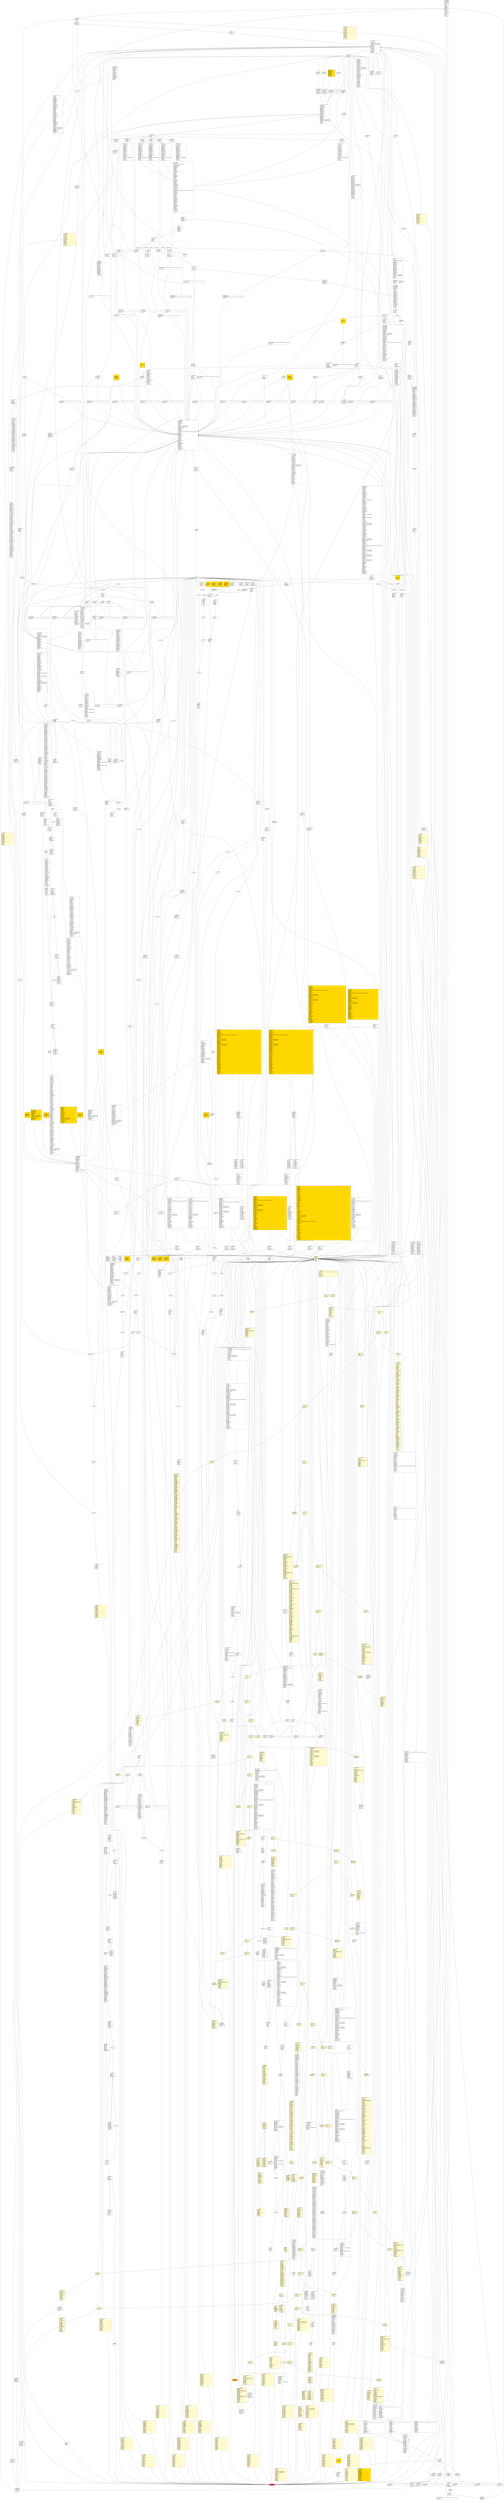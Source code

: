 digraph G {
bgcolor=transparent rankdir=UD;
node [shape=box style=filled color=black fillcolor=white fontname=arial fontcolor=black];
7687 [label="7687: JUMPDEST\l7688: PUSH1 0x00\l7690: PUSH1 0x00\l7692: PUSH1 0x05\l7694: PUSH1 0x00\l7696: DUP5\l7697: PUSH1 0x00\l7699: NOT\l7700: AND\l7701: PUSH1 0x00\l7703: NOT\l7704: AND\l7705: DUP2\l7706: MSTORE\l7707: PUSH1 0x20\l7709: ADD\l7710: SWAP1\l7711: DUP2\l7712: MSTORE\l7713: PUSH1 0x20\l7715: ADD\l7716: PUSH1 0x00\l7718: SHA3\l7719: PUSH1 0x00\l7721: ADD\l7722: SLOAD\l7723: EQ\l7724: ISZERO\l7725: SWAP1\l7726: POP\l" ];
11215 [label="11215: JUMPDEST\l11216: SWAP1\l11217: POP\l" shape=Msquare fillcolor=gold ];
7781 [label="7781: JUMPDEST\l7782: SWAP2\l7783: SWAP1\l7784: POP\l7785: JUMP\l" ];
2841 [label="2841: JUMPDEST\l2842: CALLVALUE\l2843: PUSH2 0x0000\l2846: JUMPI\l" fillcolor=lemonchiffon ];
2366 [label="2366: PUSH2 0x0988\l2369: PUSH1 0x04\l2371: DUP1\l2372: DUP1\l2373: CALLDATALOAD\l2374: PUSH20 0xffffffffffffffffffffffffffffffffffffffff\l2395: AND\l2396: SWAP1\l2397: PUSH1 0x20\l2399: ADD\l2400: SWAP1\l2401: SWAP2\l2402: SWAP1\l2403: DUP1\l2404: CALLDATALOAD\l2405: PUSH20 0xffffffffffffffffffffffffffffffffffffffff\l2426: AND\l2427: SWAP1\l2428: PUSH1 0x20\l2430: ADD\l2431: SWAP1\l2432: SWAP2\l2433: SWAP1\l2434: POP\l2435: POP\l2436: PUSH2 0x236b\l2439: JUMP\l" fillcolor=lemonchiffon ];
294 [label="294: DUP1\l295: PUSH4 0x7a386e88\l300: EQ\l301: PUSH2 0x0b19\l304: JUMPI\l" fillcolor=lemonchiffon ];
9067 [label="9067: JUMPDEST\l9068: PUSH1 0x00\l9070: PUSH1 0x03\l9072: PUSH1 0x00\l9074: PUSH2 0x237a\l9077: DUP6\l9078: PUSH2 0x1975\l9081: JUMP\l" ];
17213 [label="17213: JUMPDEST\l17214: PUSH1 0x01\l17216: SWAP3\l17217: POP\l" shape=Msquare fillcolor=gold ];
18096 [label="18096: JUMPDEST\l18097: PUSH2 0x46df\l18100: JUMP\l" ];
14743 [label="14743: POP\l14744: PUSH2 0x39d8\l14747: PUSH1 0x03\l14749: PUSH1 0x00\l14751: DUP5\l14752: DUP2\l14753: MSTORE\l14754: PUSH1 0x20\l14756: ADD\l14757: SWAP1\l14758: DUP2\l14759: MSTORE\l14760: PUSH1 0x20\l14762: ADD\l14763: PUSH1 0x00\l14765: SHA3\l14766: PUSH1 0x01\l14768: ADD\l14769: PUSH1 0x00\l14771: SWAP1\l14772: SLOAD\l14773: SWAP1\l14774: PUSH2 0x0100\l14777: EXP\l14778: SWAP1\l14779: DIV\l14780: PUSH20 0xffffffffffffffffffffffffffffffffffffffff\l14801: AND\l14802: DUP4\l14803: DUP4\l14804: PUSH2 0x46e9\l14807: JUMP\l" ];
13540 [label="13540: JUMPDEST\l13541: PUSH2 0x3513\l13544: JUMP\l" ];
10944 [label="10944: JUMPDEST\l" ];
14875 [label="14875: JUMPDEST\l14876: POP\l14877: POP\l14878: SWAP2\l14879: SWAP1\l14880: POP\l14881: JUMP\l" ];
448 [label="448: DUP1\l449: PUSH4 0xe96b462a\l454: EQ\l455: PUSH2 0x10df\l458: JUMPI\l" fillcolor=lemonchiffon ];
18143 [label="18143: JUMPDEST\l" ];
6840 [label="6840: PUSH1 0x00\l6842: DUP2\l6843: PUSH1 0x00\l6845: SWAP1\l6846: SSTORE\l6847: POP\l6848: PUSH1 0x01\l6850: ADD\l6851: PUSH2 0x1aaf\l6854: JUMP\l" ];
18142 [label="18142: JUMPDEST\l" ];
8916 [label="8916: JUMPDEST\l8917: PUSH2 0x2303\l8920: JUMP\l" ];
74 [label="74: DUP1\l75: PUSH4 0x0610e037\l80: EQ\l81: PUSH2 0x029d\l84: JUMPI\l" fillcolor=lemonchiffon ];
3321 [label="3321: DUP1\l3322: PUSH1 0x1f\l3324: LT\l3325: PUSH2 0x0d14\l3328: JUMPI\l" fillcolor=lemonchiffon ];
2576 [label="2576: JUMPDEST\l2577: POP\l2578: POP\l2579: POP\l2580: SWAP1\l2581: POP\l2582: SWAP1\l2583: DUP2\l2584: ADD\l2585: SWAP1\l2586: PUSH1 0x1f\l2588: AND\l2589: DUP1\l2590: ISZERO\l2591: PUSH2 0x0a3c\l2594: JUMPI\l" fillcolor=lemonchiffon ];
10743 [label="10743: JUMPDEST\l10744: ISZERO\l10745: ISZERO\l10746: PUSH2 0x2a2f\l10749: JUMPI\l" ];
11544 [label="11544: JUMPDEST\l11545: PUSH2 0x2ac8\l11548: JUMP\l" ];
382 [label="382: DUP1\l383: PUSH4 0xc4eeeeb9\l388: EQ\l389: PUSH2 0x0f44\l392: JUMPI\l" fillcolor=lemonchiffon ];
6831 [label="6831: JUMPDEST\l6832: DUP1\l6833: DUP3\l6834: GT\l6835: ISZERO\l6836: PUSH2 0x1ac7\l6839: JUMPI\l" ];
4259 [label="4259: PUSH2 0x10c5\l4262: PUSH1 0x04\l4264: DUP1\l4265: DUP1\l4266: CALLDATALOAD\l4267: PUSH1 0x00\l4269: NOT\l4270: AND\l4271: SWAP1\l4272: PUSH1 0x20\l4274: ADD\l4275: SWAP1\l4276: SWAP2\l4277: SWAP1\l4278: DUP1\l4279: CALLDATALOAD\l4280: SWAP1\l4281: PUSH1 0x20\l4283: ADD\l4284: SWAP1\l4285: SWAP2\l4286: SWAP1\l4287: POP\l4288: POP\l4289: PUSH2 0x3181\l4292: JUMP\l" fillcolor=lemonchiffon ];
17443 [label="17443: POP\l17444: PUSH2 0x4464\l17447: PUSH1 0x03\l17449: PUSH1 0x00\l17451: DUP5\l17452: DUP2\l17453: MSTORE\l17454: PUSH1 0x20\l17456: ADD\l17457: SWAP1\l17458: DUP2\l17459: MSTORE\l17460: PUSH1 0x20\l17462: ADD\l17463: PUSH1 0x00\l17465: SHA3\l17466: PUSH1 0x01\l17468: ADD\l17469: PUSH1 0x00\l17471: SWAP1\l17472: SLOAD\l17473: SWAP1\l17474: PUSH2 0x0100\l17477: EXP\l17478: SWAP1\l17479: DIV\l17480: PUSH20 0xffffffffffffffffffffffffffffffffffffffff\l17501: AND\l17502: DUP4\l17503: DUP4\l17504: PUSH2 0x46e9\l17507: JUMP\l" ];
19816 [label="19816: JUMPDEST\l19817: POP\l19818: POP\l19819: POP\l19820: POP\l19821: JUMP\l" shape=Msquare color=crimson ];
173 [label="173: DUP1\l174: PUSH4 0x32a16f4e\l179: EQ\l180: PUSH2 0x0765\l183: JUMPI\l" fillcolor=lemonchiffon ];
459 [label="459: DUP1\l460: PUSH4 0xf07629f8\l465: EQ\l466: PUSH2 0x1137\l469: JUMPI\l" fillcolor=lemonchiffon ];
7344 [label="7344: PUSH2 0x1ccb\l7347: PUSH2 0x1cbb\l7350: DUP8\l7351: PUSH2 0x3835\l7354: JUMP\l" ];
4744 [label="4744: JUMPDEST\l4745: PUSH1 0x00\l4747: PUSH32 0x7365747570000000000000000000000000000000000000000000000000000000\l4780: PUSH1 0x00\l4782: PUSH1 0x00\l4784: PUSH1 0x00\l4786: SWAP1\l4787: SLOAD\l4788: SWAP1\l4789: PUSH2 0x0100\l4792: EXP\l4793: SWAP1\l4794: DIV\l4795: PUSH20 0xffffffffffffffffffffffffffffffffffffffff\l4816: AND\l4817: PUSH20 0xffffffffffffffffffffffffffffffffffffffff\l4838: AND\l4839: EQ\l4840: ISZERO\l4841: DUP1\l4842: ISZERO\l4843: PUSH2 0x1407\l4846: JUMPI\l" ];
11227 [label="11227: JUMPDEST\l11228: PUSH1 0x00\l11230: PUSH1 0x05\l11232: PUSH1 0x00\l11234: DUP4\l11235: PUSH1 0x00\l11237: NOT\l11238: AND\l11239: PUSH1 0x00\l11241: NOT\l11242: AND\l11243: DUP2\l11244: MSTORE\l11245: PUSH1 0x20\l11247: ADD\l11248: SWAP1\l11249: DUP2\l11250: MSTORE\l11251: PUSH1 0x20\l11253: ADD\l11254: PUSH1 0x00\l11256: SHA3\l11257: PUSH1 0x01\l11259: ADD\l11260: SLOAD\l11261: SWAP1\l11262: POP\l" ];
6496 [label="6496: POP\l6497: POP\l6498: POP\l6499: PUSH1 0x01\l6501: SWAP3\l6502: POP\l" ];
9981 [label="9981: JUMPDEST\l" ];
9982 [label="9982: JUMPDEST\l" ];
18322 [label="18322: PUSH1 0x32\l18324: GAS\l18325: SUB\l18326: CALL\l18327: ISZERO\l18328: PUSH2 0x0000\l18331: JUMPI\l" ];
11184 [label="11184: JUMPDEST\l11185: PUSH1 0x00\l11187: PUSH2 0x2bcf\l11190: PUSH2 0x2bbe\l11193: DUP8\l11194: PUSH2 0x1975\l11197: JUMP\l" ];
12689 [label="12689: JUMPDEST\l12690: ISZERO\l12691: PUSH2 0x33b9\l12694: JUMPI\l" ];
1836 [label="1836: JUMPDEST\l1837: CALLVALUE\l1838: PUSH2 0x0000\l1841: JUMPI\l" fillcolor=lemonchiffon ];
13206 [label="13206: PUSH1 0x32\l13208: GAS\l13209: SUB\l13210: CALL\l13211: ISZERO\l13212: PUSH2 0x0000\l13215: JUMPI\l" ];
12695 [label="12695: PUSH1 0x00\l12697: DUP6\l12698: EQ\l12699: ISZERO\l12700: PUSH2 0x31d1\l12703: JUMPI\l" ];
3419 [label="3419: PUSH2 0x0d62\l3422: PUSH2 0x2b8a\l3425: JUMP\l" fillcolor=lemonchiffon ];
11268 [label="11268: JUMPDEST\l11269: PUSH1 0x20\l11271: PUSH1 0x40\l11273: MLOAD\l11274: SWAP1\l11275: DUP2\l11276: ADD\l11277: PUSH1 0x40\l11279: MSTORE\l11280: DUP1\l11281: PUSH1 0x00\l11283: DUP2\l11284: MSTORE\l11285: POP\l11286: PUSH1 0x05\l11288: PUSH1 0x00\l11290: DUP4\l11291: PUSH1 0x00\l11293: NOT\l11294: AND\l11295: PUSH1 0x00\l11297: NOT\l11298: AND\l11299: DUP2\l11300: MSTORE\l11301: PUSH1 0x20\l11303: ADD\l11304: SWAP1\l11305: DUP2\l11306: MSTORE\l11307: PUSH1 0x20\l11309: ADD\l11310: PUSH1 0x00\l11312: SHA3\l11313: PUSH1 0x03\l11315: ADD\l11316: DUP1\l11317: SLOAD\l11318: PUSH1 0x01\l11320: DUP2\l11321: PUSH1 0x01\l11323: AND\l11324: ISZERO\l11325: PUSH2 0x0100\l11328: MUL\l11329: SUB\l11330: AND\l11331: PUSH1 0x02\l11333: SWAP1\l11334: DIV\l11335: DUP1\l11336: PUSH1 0x1f\l11338: ADD\l11339: PUSH1 0x20\l11341: DUP1\l11342: SWAP2\l11343: DIV\l11344: MUL\l11345: PUSH1 0x20\l11347: ADD\l11348: PUSH1 0x40\l11350: MLOAD\l11351: SWAP1\l11352: DUP2\l11353: ADD\l11354: PUSH1 0x40\l11356: MSTORE\l11357: DUP1\l11358: SWAP3\l11359: SWAP2\l11360: SWAP1\l11361: DUP2\l11362: DUP2\l11363: MSTORE\l11364: PUSH1 0x20\l11366: ADD\l11367: DUP3\l11368: DUP1\l11369: SLOAD\l11370: PUSH1 0x01\l11372: DUP2\l11373: PUSH1 0x01\l11375: AND\l11376: ISZERO\l11377: PUSH2 0x0100\l11380: MUL\l11381: SUB\l11382: AND\l11383: PUSH1 0x02\l11385: SWAP1\l11386: DIV\l11387: DUP1\l11388: ISZERO\l11389: PUSH2 0x2cc7\l11392: JUMPI\l" ];
12915 [label="12915: JUMPDEST\l12916: PUSH1 0x00\l12918: SWAP4\l12919: POP\l12920: PUSH2 0x33b4\l12923: JUMP\l" ];
6591 [label="6591: JUMPDEST\l6592: PUSH1 0x00\l6594: DUP5\l6595: PUSH2 0x19cb\l6598: DUP2\l6599: PUSH2 0x397a\l6602: JUMP\l" ];
217 [label="217: DUP1\l218: PUSH4 0x638a9ce9\l223: EQ\l224: PUSH2 0x0876\l227: JUMPI\l" fillcolor=lemonchiffon ];
338 [label="338: DUP1\l339: PUSH4 0xa0f15b87\l344: EQ\l345: PUSH2 0x0d55\l348: JUMPI\l" fillcolor=lemonchiffon ];
8807 [label="8807: JUMPDEST\l8808: ISZERO\l8809: PUSH2 0x2275\l8812: JUMPI\l" ];
6663 [label="6663: JUMPDEST\l6664: PUSH1 0x00\l6666: SWAP2\l6667: POP\l6668: PUSH2 0x1c65\l6671: JUMP\l" ];
14389 [label="14389: JUMPDEST\l14390: PUSH1 0x00\l14392: PUSH1 0x00\l14394: PUSH1 0x04\l14396: PUSH1 0x00\l14398: DUP5\l14399: PUSH20 0xffffffffffffffffffffffffffffffffffffffff\l14420: AND\l14421: PUSH20 0xffffffffffffffffffffffffffffffffffffffff\l14442: AND\l14443: DUP2\l14444: MSTORE\l14445: PUSH1 0x20\l14447: ADD\l14448: SWAP1\l14449: DUP2\l14450: MSTORE\l14451: PUSH1 0x20\l14453: ADD\l14454: PUSH1 0x00\l14456: SHA3\l14457: SLOAD\l14458: SWAP1\l14459: POP\l14460: PUSH1 0x00\l14462: DUP2\l14463: EQ\l14464: ISZERO\l14465: PUSH2 0x392f\l14468: JUMPI\l" ];
15904 [label="15904: JUMPDEST\l15905: PUSH2 0x3e29\l15908: DUP12\l15909: PUSH2 0x3939\l15912: JUMP\l" shape=Msquare fillcolor=gold ];
12415 [label="12415: JUMPDEST\l12416: POP\l12417: POP\l12418: POP\l12419: SWAP3\l12420: SWAP2\l12421: POP\l12422: POP\l12423: JUMP\l" ];
1719 [label="1719: JUMPDEST\l1720: PUSH1 0x40\l1722: MLOAD\l1723: DUP1\l1724: DUP4\l1725: PUSH20 0xffffffffffffffffffffffffffffffffffffffff\l1746: AND\l1747: PUSH20 0xffffffffffffffffffffffffffffffffffffffff\l1768: AND\l1769: DUP2\l1770: MSTORE\l1771: PUSH1 0x20\l1773: ADD\l1774: DUP3\l1775: PUSH20 0xffffffffffffffffffffffffffffffffffffffff\l1796: AND\l1797: PUSH20 0xffffffffffffffffffffffffffffffffffffffff\l1818: AND\l1819: DUP2\l1820: MSTORE\l1821: PUSH1 0x20\l1823: ADD\l1824: SWAP3\l1825: POP\l1826: POP\l1827: POP\l1828: PUSH1 0x40\l1830: MLOAD\l1831: DUP1\l1832: SWAP2\l1833: SUB\l1834: SWAP1\l1835: RETURN\l" fillcolor=lemonchiffon shape=Msquare color=crimson ];
4413 [label="4413: PUSH2 0x1144\l4416: PUSH2 0x3432\l4419: JUMP\l" fillcolor=lemonchiffon ];
7727 [label="7727: JUMPDEST\l7728: SWAP2\l7729: SWAP1\l7730: POP\l7731: JUMP\l" ];
13634 [label="13634: PUSH1 0xff\l13636: AND\l13637: PUSH32 0x0100000000000000000000000000000000000000000000000000000000000000\l13670: MUL\l13671: DUP2\l13672: MSTORE\l13673: PUSH1 0x01\l13675: ADD\l13676: SWAP3\l13677: POP\l13678: POP\l13679: POP\l13680: PUSH1 0x40\l13682: MLOAD\l13683: DUP1\l13684: SWAP2\l13685: SUB\l13686: SWAP1\l13687: SHA3\l13688: PUSH2 0x3580\l13691: DUP2\l13692: PUSH2 0x14a5\l13695: JUMP\l" ];
19153 [label="19153: JUMPDEST\l19154: DUP1\l19155: MLOAD\l19156: DUP3\l19157: MSTORE\l19158: PUSH1 0x20\l19160: DUP4\l19161: GT\l19162: ISZERO\l19163: PUSH2 0x4af5\l19166: JUMPI\l" ];
16272 [label="16272: PUSH2 0x3fb8\l16275: PUSH32 0x43616e6e6f742073656e6420746f206f6e6573656c6600000000000000000000\l16308: PUSH2 0x3792\l16311: JUMP\l" ];
15715 [label="15715: POP\l15716: POP\l15717: POP\l15718: PUSH1 0x00\l15720: PUSH1 0x06\l15722: PUSH1 0x00\l15724: DUP9\l15725: PUSH1 0x00\l15727: NOT\l15728: AND\l15729: PUSH1 0x00\l15731: NOT\l15732: AND\l15733: DUP2\l15734: MSTORE\l15735: PUSH1 0x20\l15737: ADD\l15738: SWAP1\l15739: DUP2\l15740: MSTORE\l15741: PUSH1 0x20\l15743: ADD\l15744: PUSH1 0x00\l15746: SHA3\l15747: PUSH1 0x00\l15749: SWAP1\l15750: SLOAD\l15751: SWAP1\l15752: PUSH2 0x0100\l15755: EXP\l15756: SWAP1\l15757: DIV\l15758: PUSH20 0xffffffffffffffffffffffffffffffffffffffff\l15779: AND\l15780: PUSH20 0xffffffffffffffffffffffffffffffffffffffff\l15801: AND\l15802: EQ\l15803: ISZERO\l15804: ISZERO\l15805: PUSH2 0x3ee9\l15808: JUMPI\l" ];
5107 [label="5107: PUSH1 0x32\l5109: GAS\l5110: SUB\l5111: CALL\l5112: ISZERO\l5113: PUSH2 0x0000\l5116: JUMPI\l" ];
8991 [label="8991: PUSH2 0x2330\l8994: PUSH2 0x232a\l8997: DUP7\l8998: PUSH2 0x1975\l9001: JUMP\l" ];
14170 [label="14170: JUMPDEST\l14171: PUSH2 0x3783\l14174: PUSH32 0x4f6e6c79206f776e65723a206163636573732064656e69656400000000000000\l14207: PUSH2 0x3792\l14210: JUMP\l" ];
250 [label="250: DUP1\l251: PUSH4 0x691f3431\l256: EQ\l257: PUSH2 0x09a2\l260: JUMPI\l" fillcolor=lemonchiffon ];
18527 [label="18527: POP\l18528: POP\l18529: POP\l18530: PUSH1 0x40\l18532: MLOAD\l18533: DUP1\l18534: MLOAD\l18535: SWAP1\l18536: PUSH1 0x20\l18538: ADD\l18539: DUP1\l18540: MLOAD\l18541: SWAP1\l18542: PUSH1 0x20\l18544: ADD\l18545: DUP1\l18546: MLOAD\l18547: SWAP1\l18548: POP\l18549: SWAP4\l18550: POP\l18551: SWAP4\l18552: POP\l18553: SWAP4\l18554: POP\l18555: DUP2\l18556: ISZERO\l18557: ISZERO\l18558: PUSH2 0x48b3\l18561: JUMPI\l" ];
10790 [label="10790: JUMPDEST\l10791: PUSH1 0x00\l10793: SWAP3\l10794: POP\l10795: PUSH2 0x2a91\l10798: JUMP\l" ];
16102 [label="16102: POP\l16103: POP\l16104: POP\l" ];
4847 [label="4847: POP\l4848: PUSH1 0x00\l4850: PUSH1 0x00\l4852: SWAP1\l4853: SLOAD\l4854: SWAP1\l4855: PUSH2 0x0100\l4858: EXP\l4859: SWAP1\l4860: DIV\l4861: PUSH20 0xffffffffffffffffffffffffffffffffffffffff\l4882: AND\l4883: PUSH20 0xffffffffffffffffffffffffffffffffffffffff\l4904: AND\l4905: PUSH4 0x2d3e579a\l4910: ADDRESS\l4911: DUP4\l4912: CALLER\l4913: PUSH1 0x00\l4915: PUSH1 0x40\l4917: MLOAD\l4918: PUSH1 0x20\l4920: ADD\l4921: MSTORE\l4922: PUSH1 0x40\l4924: MLOAD\l4925: DUP5\l4926: PUSH4 0xffffffff\l4931: AND\l4932: PUSH29 0x0100000000000000000000000000000000000000000000000000000000\l4962: MUL\l4963: DUP2\l4964: MSTORE\l4965: PUSH1 0x04\l4967: ADD\l4968: DUP1\l4969: DUP5\l4970: PUSH20 0xffffffffffffffffffffffffffffffffffffffff\l4991: AND\l4992: PUSH20 0xffffffffffffffffffffffffffffffffffffffff\l5013: AND\l5014: DUP2\l5015: MSTORE\l5016: PUSH1 0x20\l5018: ADD\l5019: DUP4\l5020: PUSH1 0x00\l5022: NOT\l5023: AND\l5024: PUSH1 0x00\l5026: NOT\l5027: AND\l5028: DUP2\l5029: MSTORE\l5030: PUSH1 0x20\l5032: ADD\l5033: DUP3\l5034: PUSH20 0xffffffffffffffffffffffffffffffffffffffff\l5055: AND\l5056: PUSH20 0xffffffffffffffffffffffffffffffffffffffff\l5077: AND\l5078: DUP2\l5079: MSTORE\l5080: PUSH1 0x20\l5082: ADD\l5083: SWAP4\l5084: POP\l5085: POP\l5086: POP\l5087: POP\l5088: PUSH1 0x20\l5090: PUSH1 0x40\l5092: MLOAD\l5093: DUP1\l5094: DUP4\l5095: SUB\l5096: DUP2\l5097: PUSH1 0x00\l5099: DUP8\l5100: DUP1\l5101: EXTCODESIZE\l5102: ISZERO\l5103: PUSH2 0x0000\l5106: JUMPI\l" ];
10634 [label="10634: JUMPDEST\l10635: PUSH1 0x01\l10637: PUSH2 0x2995\l10640: DUP3\l10641: PUSH2 0x2ac8\l10644: JUMP\l" ];
18332 [label="18332: POP\l18333: POP\l18334: POP\l18335: PUSH1 0x40\l18337: MLOAD\l18338: DUP1\l18339: MLOAD\l18340: SWAP1\l18341: POP\l18342: SWAP1\l18343: POP\l" ];
151 [label="151: DUP1\l152: PUSH4 0x2a11ced0\l157: EQ\l158: PUSH2 0x069c\l161: JUMPI\l" fillcolor=lemonchiffon ];
9903 [label="9903: PUSH1 0x00\l9905: SWAP2\l9906: POP\l9907: PUSH2 0x26fd\l9910: JUMP\l" ];
13878 [label="13878: JUMPDEST\l13879: SWAP3\l13880: POP\l13881: DUP4\l13882: DUP6\l13883: PUSH1 0x00\l13885: ADD\l13886: DUP2\l13887: SWAP1\l13888: SSTORE\l13889: POP\l13890: PUSH1 0x08\l13892: PUSH1 0x00\l13894: SWAP1\l13895: SLOAD\l13896: SWAP1\l13897: PUSH2 0x0100\l13900: EXP\l13901: SWAP1\l13902: DIV\l13903: PUSH20 0xffffffffffffffffffffffffffffffffffffffff\l13924: AND\l13925: PUSH20 0xffffffffffffffffffffffffffffffffffffffff\l13946: AND\l13947: PUSH4 0xa9612f72\l13952: DUP5\l13953: PUSH2 0x3689\l13956: DUP8\l13957: PUSH2 0x3939\l13960: JUMP\l" shape=Msquare fillcolor=gold ];
360 [label="360: DUP1\l361: PUSH4 0xb524abcf\l366: EQ\l367: PUSH2 0x0e67\l370: JUMPI\l" fillcolor=lemonchiffon ];
9016 [label="9016: JUMPDEST\l9017: PUSH2 0x2361\l9020: PUSH32 0x4f6e6c7920747275737465643a206163636573732064656e6965640000000000\l9053: PUSH2 0x3792\l9056: JUMP\l" ];
3908 [label="3908: JUMPDEST\l3909: CALLVALUE\l3910: PUSH2 0x0000\l3913: JUMPI\l" fillcolor=lemonchiffon ];
3939 [label="3939: JUMPDEST\l3940: PUSH1 0x40\l3942: MLOAD\l3943: DUP1\l3944: DUP3\l3945: ISZERO\l3946: ISZERO\l3947: ISZERO\l3948: ISZERO\l3949: DUP2\l3950: MSTORE\l3951: PUSH1 0x20\l3953: ADD\l3954: SWAP2\l3955: POP\l3956: POP\l3957: PUSH1 0x40\l3959: MLOAD\l3960: DUP1\l3961: SWAP2\l3962: SUB\l3963: SWAP1\l3964: RETURN\l" fillcolor=lemonchiffon shape=Msquare color=crimson ];
12053 [label="12053: JUMPDEST\l12054: PUSH1 0x00\l12056: SWAP6\l12057: POP\l12058: PUSH2 0x304b\l12061: JUMP\l" ];
12847 [label="12847: JUMPDEST\l12848: PUSH1 0x00\l12850: SWAP4\l12851: POP\l12852: PUSH2 0x33b4\l12855: JUMP\l" ];
5479 [label="5479: JUMPDEST\l5480: ISZERO\l5481: ISZERO\l5482: PUSH2 0x159b\l5485: JUMPI\l" ];
9002 [label="9002: JUMPDEST\l9003: DUP6\l9004: PUSH2 0x440c\l9007: JUMP\l" ];
12704 [label="12704: PUSH2 0x31c8\l12707: PUSH32 0x43616e6e6f74207265697373756520302076616c756500000000000000000000\l12740: PUSH2 0x3792\l12743: JUMP\l" ];
3965 [label="3965: JUMPDEST\l3966: CALLVALUE\l3967: PUSH2 0x0000\l3970: JUMPI\l" fillcolor=lemonchiffon ];
9011 [label="9011: JUMPDEST\l9012: PUSH2 0x2362\l9015: JUMP\l" ];
6821 [label="6821: JUMPDEST\l" ];
13696 [label="13696: JUMPDEST\l13697: ISZERO\l13698: ISZERO\l13699: PUSH2 0x35b4\l13702: JUMPI\l" ];
10943 [label="10943: JUMPDEST\l" ];
11803 [label="11803: JUMPDEST\l11804: ISZERO\l11805: DUP1\l11806: PUSH2 0x2e64\l11809: JUMPI\l" ];
16679 [label="16679: JUMPDEST\l16680: PUSH1 0x00\l16682: SWAP3\l16683: POP\l16684: PUSH2 0x4342\l16687: JUMP\l" shape=Msquare fillcolor=gold ];
13414 [label="13414: JUMPDEST\l13415: ISZERO\l13416: PUSH2 0x34e9\l13419: JUMPI\l" ];
2890 [label="2890: JUMPDEST\l2891: PUSH1 0x40\l2893: MLOAD\l2894: DUP1\l2895: DUP3\l2896: ISZERO\l2897: ISZERO\l2898: ISZERO\l2899: ISZERO\l2900: DUP2\l2901: MSTORE\l2902: PUSH1 0x20\l2904: ADD\l2905: SWAP2\l2906: POP\l2907: POP\l2908: PUSH1 0x40\l2910: MLOAD\l2911: DUP1\l2912: SWAP2\l2913: SUB\l2914: SWAP1\l2915: RETURN\l" fillcolor=lemonchiffon shape=Msquare color=crimson ];
3260 [label="3260: JUMPDEST\l3261: POP\l3262: POP\l3263: DUP4\l3264: DUP2\l3265: SUB\l3266: DUP3\l3267: MSTORE\l3268: DUP8\l3269: DUP2\l3270: DUP2\l3271: SLOAD\l3272: PUSH1 0x01\l3274: DUP2\l3275: PUSH1 0x01\l3277: AND\l3278: ISZERO\l3279: PUSH2 0x0100\l3282: MUL\l3283: SUB\l3284: AND\l3285: PUSH1 0x02\l3287: SWAP1\l3288: DIV\l3289: DUP2\l3290: MSTORE\l3291: PUSH1 0x20\l3293: ADD\l3294: SWAP2\l3295: POP\l3296: DUP1\l3297: SLOAD\l3298: PUSH1 0x01\l3300: DUP2\l3301: PUSH1 0x01\l3303: AND\l3304: ISZERO\l3305: PUSH2 0x0100\l3308: MUL\l3309: SUB\l3310: AND\l3311: PUSH1 0x02\l3313: SWAP1\l3314: DIV\l3315: DUP1\l3316: ISZERO\l3317: PUSH2 0x0d3f\l3320: JUMPI\l" fillcolor=lemonchiffon ];
1867 [label="1867: JUMPDEST\l1868: PUSH1 0x40\l1870: MLOAD\l1871: DUP1\l1872: DUP3\l1873: ISZERO\l1874: ISZERO\l1875: ISZERO\l1876: ISZERO\l1877: DUP2\l1878: MSTORE\l1879: PUSH1 0x20\l1881: ADD\l1882: SWAP2\l1883: POP\l1884: POP\l1885: PUSH1 0x40\l1887: MLOAD\l1888: DUP1\l1889: SWAP2\l1890: SUB\l1891: SWAP1\l1892: RETURN\l" fillcolor=lemonchiffon shape=Msquare color=crimson ];
6803 [label="6803: DUP3\l6804: MLOAD\l6805: DUP3\l6806: SSTORE\l6807: SWAP2\l6808: PUSH1 0x20\l6810: ADD\l6811: SWAP2\l6812: SWAP1\l6813: PUSH1 0x01\l6815: ADD\l6816: SWAP1\l6817: PUSH2 0x1a8a\l6820: JUMP\l" ];
5928 [label="5928: PUSH1 0x00\l5930: DUP2\l5931: PUSH1 0x00\l5933: SWAP1\l5934: SSTORE\l5935: POP\l5936: PUSH1 0x01\l5938: ADD\l5939: PUSH2 0x171f\l5942: JUMP\l" ];
1893 [label="1893: JUMPDEST\l1894: CALLVALUE\l1895: PUSH2 0x0000\l1898: JUMPI\l" fillcolor=lemonchiffon ];
2916 [label="2916: JUMPDEST\l2917: CALLVALUE\l2918: PUSH2 0x0000\l2921: JUMPI\l" fillcolor=lemonchiffon ];
15157 [label="15157: JUMPDEST\l15158: ISZERO\l15159: DUP1\l15160: PUSH2 0x3b7e\l15163: JUMPI\l" ];
13304 [label="13304: JUMPDEST\l13305: DUP1\l13306: ISZERO\l13307: PUSH2 0x3429\l13310: JUMPI\l" ];
16608 [label="16608: JUMPDEST\l16609: DUP4\l16610: DUP10\l16611: EQ\l16612: ISZERO\l16613: DUP1\l16614: ISZERO\l16615: PUSH2 0x40f9\l16618: JUMPI\l" ];
12613 [label="12613: JUMPDEST\l12614: POP\l12615: SWAP2\l12616: SWAP1\l12617: POP\l12618: JUMP\l" ];
17189 [label="17189: PUSH1 0x32\l17191: GAS\l17192: SUB\l17193: CALL\l17194: ISZERO\l17195: PUSH2 0x0000\l17198: JUMPI\l" ];
18824 [label="18824: JUMPDEST\l18825: PUSH2 0x4991\l18828: DUP5\l18829: PUSH2 0x3835\l18832: JUMP\l" ];
1950 [label="1950: JUMPDEST\l1951: CALLVALUE\l1952: PUSH2 0x0000\l1955: JUMPI\l" fillcolor=lemonchiffon ];
10652 [label="10652: POP\l10653: PUSH2 0x29dd\l10656: PUSH1 0x03\l10658: PUSH1 0x00\l10660: DUP5\l10661: DUP2\l10662: MSTORE\l10663: PUSH1 0x20\l10665: ADD\l10666: SWAP1\l10667: DUP2\l10668: MSTORE\l10669: PUSH1 0x20\l10671: ADD\l10672: PUSH1 0x00\l10674: SHA3\l10675: PUSH1 0x01\l10677: ADD\l10678: PUSH1 0x00\l10680: SWAP1\l10681: SLOAD\l10682: SWAP1\l10683: PUSH2 0x0100\l10686: EXP\l10687: SWAP1\l10688: DIV\l10689: PUSH20 0xffffffffffffffffffffffffffffffffffffffff\l10710: AND\l10711: DUP4\l10712: DUP4\l10713: PUSH2 0x46e9\l10716: JUMP\l" ];
7580 [label="7580: JUMPDEST\l7581: SWAP4\l7582: SWAP3\l7583: POP\l7584: POP\l7585: POP\l7586: JUMP\l" ];
12343 [label="12343: POP\l12344: POP\l12345: POP\l12346: PUSH2 0x3046\l12349: DUP5\l12350: PUSH1 0x00\l12352: DUP10\l12353: DUP12\l12354: PUSH2 0x4b5c\l12357: JUMP\l" ];
13764 [label="13764: PUSH1 0x05\l13766: PUSH1 0x00\l13768: DUP10\l13769: PUSH1 0x00\l13771: NOT\l13772: AND\l13773: PUSH1 0x00\l13775: NOT\l13776: AND\l13777: DUP2\l13778: MSTORE\l13779: PUSH1 0x20\l13781: ADD\l13782: SWAP1\l13783: DUP2\l13784: MSTORE\l13785: PUSH1 0x20\l13787: ADD\l13788: PUSH1 0x00\l13790: SHA3\l13791: SWAP5\l13792: POP\l13793: PUSH2 0x35e9\l13796: DUP8\l13797: PUSH2 0x3835\l13800: JUMP\l" ];
14216 [label="14216: JUMPDEST\l14217: POP\l14218: POP\l14219: POP\l14220: POP\l14221: SWAP3\l14222: SWAP2\l14223: POP\l14224: POP\l14225: JUMP\l" ];
10952 [label="10952: JUMPDEST\l10953: PUSH1 0x00\l10955: PUSH1 0x00\l10957: PUSH1 0x03\l10959: PUSH1 0x00\l10961: DUP5\l10962: DUP2\l10963: MSTORE\l10964: PUSH1 0x20\l10966: ADD\l10967: SWAP1\l10968: DUP2\l10969: MSTORE\l10970: PUSH1 0x20\l10972: ADD\l10973: PUSH1 0x00\l10975: SHA3\l10976: PUSH1 0x01\l10978: ADD\l10979: PUSH1 0x00\l10981: SWAP1\l10982: SLOAD\l10983: SWAP1\l10984: PUSH2 0x0100\l10987: EXP\l10988: SWAP1\l10989: DIV\l10990: PUSH20 0xffffffffffffffffffffffffffffffffffffffff\l11011: AND\l11012: PUSH20 0xffffffffffffffffffffffffffffffffffffffff\l11033: AND\l11034: EQ\l11035: ISZERO\l11036: SWAP1\l11037: POP\l" ];
3771 [label="3771: JUMPDEST\l3772: PUSH1 0x40\l3774: MLOAD\l3775: DUP1\l3776: DUP1\l3777: PUSH1 0x20\l3779: ADD\l3780: DUP3\l3781: DUP2\l3782: SUB\l3783: DUP3\l3784: MSTORE\l3785: DUP4\l3786: DUP2\l3787: DUP2\l3788: MLOAD\l3789: DUP2\l3790: MSTORE\l3791: PUSH1 0x20\l3793: ADD\l3794: SWAP2\l3795: POP\l3796: DUP1\l3797: MLOAD\l3798: SWAP1\l3799: PUSH1 0x20\l3801: ADD\l3802: SWAP1\l3803: DUP1\l3804: DUP4\l3805: DUP4\l3806: PUSH1 0x00\l3808: DUP4\l3809: EQ\l3810: PUSH2 0x0f0a\l3813: JUMPI\l" fillcolor=lemonchiffon ];
14998 [label="14998: JUMPDEST\l14999: PUSH1 0x00\l15001: DUP3\l15002: PUSH1 0x04\l15004: PUSH1 0x40\l15006: MLOAD\l15007: DUP1\l15008: DUP4\l15009: PUSH1 0x00\l15011: NOT\l15012: AND\l15013: PUSH1 0x00\l15015: NOT\l15016: AND\l15017: DUP2\l15018: MSTORE\l15019: PUSH1 0x20\l15021: ADD\l15022: DUP3\l15023: PUSH1 0x05\l15025: DUP2\l15026: GT\l15027: PUSH2 0x0000\l15030: JUMPI\l" ];
492 [label="492: JUMPDEST\l493: PUSH2 0x0000\l496: JUMP\l" fillcolor=orange ];
19262 [label="19262: PUSH1 0x32\l19264: GAS\l19265: SUB\l19266: CALL\l19267: ISZERO\l19268: PUSH2 0x0000\l19271: JUMPI\l" ];
18833 [label="18833: JUMPDEST\l18834: SWAP1\l18835: POP\l18836: PUSH2 0x49a1\l18839: DUP11\l18840: DUP3\l18841: DUP11\l18842: DUP7\l18843: DUP12\l18844: DUP12\l18845: PUSH2 0x3f2b\l18848: JUMP\l" shape=Msquare fillcolor=gold ];
16380 [label="16380: JUMPDEST\l16381: DUP7\l16382: PUSH2 0x4007\l16385: DUP11\l16386: DUP9\l16387: PUSH2 0x43ce\l16390: JUMP\l" ];
923 [label="923: JUMPDEST\l924: PUSH1 0x40\l926: MLOAD\l927: DUP1\l928: DUP3\l929: ISZERO\l930: ISZERO\l931: ISZERO\l932: ISZERO\l933: DUP2\l934: MSTORE\l935: PUSH1 0x20\l937: ADD\l938: SWAP2\l939: POP\l940: POP\l941: PUSH1 0x40\l943: MLOAD\l944: DUP1\l945: SWAP2\l946: SUB\l947: SWAP1\l948: RETURN\l" fillcolor=lemonchiffon shape=Msquare color=crimson ];
2965 [label="2965: JUMPDEST\l2966: PUSH1 0x40\l2968: MLOAD\l2969: DUP1\l2970: DUP3\l2971: ISZERO\l2972: ISZERO\l2973: ISZERO\l2974: ISZERO\l2975: DUP2\l2976: MSTORE\l2977: PUSH1 0x20\l2979: ADD\l2980: SWAP2\l2981: POP\l2982: POP\l2983: PUSH1 0x40\l2985: MLOAD\l2986: DUP1\l2987: SWAP2\l2988: SUB\l2989: SWAP1\l2990: RETURN\l" fillcolor=lemonchiffon shape=Msquare color=crimson ];
14736 [label="14736: JUMPDEST\l14737: ISZERO\l14738: DUP1\l14739: PUSH2 0x39d9\l14742: JUMPI\l" ];
6505 [label="6505: JUMPDEST\l6506: POP\l6507: POP\l6508: SWAP7\l6509: SWAP6\l6510: POP\l6511: POP\l6512: POP\l6513: POP\l6514: POP\l6515: POP\l6516: JUMP\l" ];
949 [label="949: JUMPDEST\l950: CALLVALUE\l951: PUSH2 0x0000\l954: JUMPI\l" fillcolor=lemonchiffon ];
11875 [label="11875: JUMPDEST\l" ];
11617 [label="11617: JUMPDEST\l11618: DUP4\l11619: PUSH2 0x440c\l11622: JUMP\l" ];
118 [label="118: DUP1\l119: PUSH4 0x14712e2f\l124: EQ\l125: PUSH2 0x04c7\l128: JUMPI\l" fillcolor=lemonchiffon ];
2991 [label="2991: JUMPDEST\l2992: CALLVALUE\l2993: PUSH2 0x0000\l2996: JUMPI\l" fillcolor=lemonchiffon ];
16633 [label="16633: JUMPDEST\l16634: ISZERO\l16635: PUSH2 0x4130\l16638: JUMPI\l" ];
1924 [label="1924: JUMPDEST\l1925: PUSH1 0x40\l1927: MLOAD\l1928: DUP1\l1929: DUP3\l1930: ISZERO\l1931: ISZERO\l1932: ISZERO\l1933: ISZERO\l1934: DUP2\l1935: MSTORE\l1936: PUSH1 0x20\l1938: ADD\l1939: SWAP2\l1940: POP\l1941: POP\l1942: PUSH1 0x40\l1944: MLOAD\l1945: DUP1\l1946: SWAP2\l1947: SUB\l1948: SWAP1\l1949: RETURN\l" fillcolor=lemonchiffon shape=Msquare color=crimson ];
206 [label="206: DUP1\l207: PUSH4 0x4d30b6be\l212: EQ\l213: PUSH2 0x0822\l216: JUMPI\l" fillcolor=lemonchiffon ];
7562 [label="7562: JUMPDEST\l7563: PUSH2 0x1d93\l7566: DUP6\l7567: PUSH2 0x1975\l7570: JUMP\l" ];
7422 [label="7422: JUMPDEST\l7423: POP\l7424: SWAP5\l7425: SWAP4\l7426: POP\l7427: POP\l7428: POP\l7429: POP\l7430: JUMP\l" ];
11596 [label="11596: JUMPDEST\l11597: PUSH1 0x00\l11599: SWAP1\l11600: POP\l11601: PUSH2 0x2d6a\l11604: JUMP\l" ];
4325 [label="4325: PUSH2 0x111d\l4328: PUSH1 0x04\l4330: DUP1\l4331: DUP1\l4332: CALLDATALOAD\l4333: PUSH20 0xffffffffffffffffffffffffffffffffffffffff\l4354: AND\l4355: SWAP1\l4356: PUSH1 0x20\l4358: ADD\l4359: SWAP1\l4360: SWAP2\l4361: SWAP1\l4362: DUP1\l4363: CALLDATALOAD\l4364: PUSH1 0x00\l4366: NOT\l4367: AND\l4368: SWAP1\l4369: PUSH1 0x20\l4371: ADD\l4372: SWAP1\l4373: SWAP2\l4374: SWAP1\l4375: POP\l4376: POP\l4377: PUSH2 0x33ed\l4380: JUMP\l" fillcolor=lemonchiffon ];
10303 [label="10303: POP\l10304: DUP2\l10305: PUSH20 0xffffffffffffffffffffffffffffffffffffffff\l10326: AND\l10327: PUSH4 0x7ddc02d4\l10332: ADDRESS\l10333: CALLER\l10334: PUSH1 0x00\l10336: PUSH1 0x40\l10338: MLOAD\l10339: PUSH1 0x20\l10341: ADD\l10342: MSTORE\l10343: PUSH1 0x40\l10345: MLOAD\l10346: DUP4\l10347: PUSH4 0xffffffff\l10352: AND\l10353: PUSH29 0x0100000000000000000000000000000000000000000000000000000000\l10383: MUL\l10384: DUP2\l10385: MSTORE\l10386: PUSH1 0x04\l10388: ADD\l10389: DUP1\l10390: DUP4\l10391: PUSH20 0xffffffffffffffffffffffffffffffffffffffff\l10412: AND\l10413: PUSH20 0xffffffffffffffffffffffffffffffffffffffff\l10434: AND\l10435: DUP2\l10436: MSTORE\l10437: PUSH1 0x20\l10439: ADD\l10440: DUP3\l10441: PUSH20 0xffffffffffffffffffffffffffffffffffffffff\l10462: AND\l10463: PUSH20 0xffffffffffffffffffffffffffffffffffffffff\l10484: AND\l10485: DUP2\l10486: MSTORE\l10487: PUSH1 0x20\l10489: ADD\l10490: SWAP3\l10491: POP\l10492: POP\l10493: POP\l10494: PUSH1 0x20\l10496: PUSH1 0x40\l10498: MLOAD\l10499: DUP1\l10500: DUP4\l10501: SUB\l10502: DUP2\l10503: PUSH1 0x00\l10505: DUP8\l10506: DUP1\l10507: EXTCODESIZE\l10508: ISZERO\l10509: PUSH2 0x0000\l10512: JUMPI\l" ];
17533 [label="17533: PUSH2 0x44a5\l17536: PUSH32 0x53686f756c64207265636f76657220746f206e65772061646472657373000000\l17569: PUSH2 0x3792\l17572: JUMP\l" ];
13241 [label="13241: JUMPDEST\l13242: PUSH2 0x33e2\l13245: PUSH32 0x4f6e6c79206f776e65723a206163636573732064656e69656400000000000000\l13278: PUSH2 0x3792\l13281: JUMP\l" ];
3190 [label="3190: DUP1\l3191: PUSH1 0x1f\l3193: LT\l3194: PUSH2 0x0c91\l3197: JUMPI\l" fillcolor=lemonchiffon ];
6603 [label="6603: JUMPDEST\l6604: ISZERO\l6605: PUSH2 0x1c6a\l6608: JUMPI\l" ];
19384 [label="19384: PUSH1 0x06\l19386: PUSH1 0x00\l19388: DUP3\l19389: PUSH1 0x00\l19391: NOT\l19392: AND\l19393: PUSH1 0x00\l19395: NOT\l19396: AND\l19397: DUP2\l19398: MSTORE\l19399: PUSH1 0x20\l19401: ADD\l19402: SWAP1\l19403: DUP2\l19404: MSTORE\l19405: PUSH1 0x20\l19407: ADD\l19408: PUSH1 0x00\l19410: SHA3\l19411: PUSH1 0x00\l19413: SWAP1\l19414: SLOAD\l19415: SWAP1\l19416: PUSH2 0x0100\l19419: EXP\l19420: SWAP1\l19421: DIV\l19422: PUSH20 0xffffffffffffffffffffffffffffffffffffffff\l19443: AND\l19444: PUSH20 0xffffffffffffffffffffffffffffffffffffffff\l19465: AND\l19466: PUSH4 0x23de6651\l19471: PUSH2 0x4c17\l19474: DUP7\l19475: PUSH2 0x3939\l19478: JUMP\l" ];
239 [label="239: DUP1\l240: PUSH4 0x6713e230\l245: EQ\l246: PUSH2 0x0938\l249: JUMPI\l" fillcolor=lemonchiffon ];
7317 [label="7317: JUMPDEST\l7318: POP\l7319: SWAP5\l7320: SWAP4\l7321: POP\l7322: POP\l7323: POP\l7324: POP\l7325: JUMP\l" ];
7269 [label="7269: JUMPDEST\l7270: PUSH2 0x1c94\l7273: JUMP\l" ];
16331 [label="16331: PUSH2 0x3ff3\l16334: PUSH32 0x43616e6e6f742073656e6420302076616c756500000000000000000000000000\l16367: PUSH2 0x3792\l16370: JUMP\l" ];
10945 [label="10945: JUMPDEST\l10946: POP\l10947: POP\l10948: SWAP2\l10949: SWAP1\l10950: POP\l10951: JUMP\l" ];
14873 [label="14873: JUMPDEST\l" ];
13231 [label="13231: JUMPDEST\l13232: PUSH1 0x01\l13234: SWAP4\l13235: POP\l" ];
16110 [label="16110: JUMPDEST\l16111: PUSH2 0x3f1d\l16114: JUMP\l" ];
14714 [label="14714: JUMPDEST\l14715: PUSH1 0x00\l14717: PUSH2 0x3985\l14720: CALLER\l14721: PUSH2 0x1975\l14724: JUMP\l" ];
14874 [label="14874: JUMPDEST\l" ];
18768 [label="18768: JUMPDEST\l18769: ISZERO\l18770: ISZERO\l18771: PUSH2 0x4988\l18774: JUMPI\l" shape=Msquare fillcolor=gold ];
16698 [label="16698: DUP7\l16699: PUSH1 0x05\l16701: PUSH1 0x00\l16703: DUP9\l16704: PUSH1 0x00\l16706: NOT\l16707: AND\l16708: PUSH1 0x00\l16710: NOT\l16711: AND\l16712: DUP2\l16713: MSTORE\l16714: PUSH1 0x20\l16716: ADD\l16717: SWAP1\l16718: DUP2\l16719: MSTORE\l16720: PUSH1 0x20\l16722: ADD\l16723: PUSH1 0x00\l16725: SHA3\l16726: PUSH1 0x05\l16728: ADD\l16729: PUSH1 0x00\l16731: DUP12\l16732: DUP2\l16733: MSTORE\l16734: PUSH1 0x20\l16736: ADD\l16737: SWAP1\l16738: DUP2\l16739: MSTORE\l16740: PUSH1 0x20\l16742: ADD\l16743: PUSH1 0x00\l16745: SHA3\l16746: PUSH1 0x01\l16748: ADD\l16749: PUSH1 0x00\l16751: DUP7\l16752: DUP2\l16753: MSTORE\l16754: PUSH1 0x20\l16756: ADD\l16757: SWAP1\l16758: DUP2\l16759: MSTORE\l16760: PUSH1 0x20\l16762: ADD\l16763: PUSH1 0x00\l16765: SHA3\l16766: PUSH1 0x00\l16768: DUP3\l16769: DUP3\l16770: SLOAD\l16771: SUB\l16772: SWAP3\l16773: POP\l16774: POP\l16775: DUP2\l16776: SWAP1\l16777: SSTORE\l16778: POP\l" ];
10623 [label="10623: JUMPDEST\l10624: PUSH1 0x00\l10626: PUSH2 0x298a\l10629: CALLER\l10630: PUSH2 0x3835\l10633: JUMP\l" ];
8424 [label="8424: POP\l8425: POP\l8426: POP\l8427: PUSH1 0x40\l8429: MLOAD\l8430: DUP1\l8431: MLOAD\l8432: SWAP1\l8433: POP\l" ];
12753 [label="12753: JUMPDEST\l12754: PUSH1 0x05\l12756: PUSH1 0x00\l12758: DUP8\l12759: PUSH1 0x00\l12761: NOT\l12762: AND\l12763: PUSH1 0x00\l12765: NOT\l12766: AND\l12767: DUP2\l12768: MSTORE\l12769: PUSH1 0x20\l12771: ADD\l12772: SWAP1\l12773: DUP2\l12774: MSTORE\l12775: PUSH1 0x20\l12777: ADD\l12778: PUSH1 0x00\l12780: SHA3\l12781: SWAP3\l12782: POP\l12783: DUP3\l12784: PUSH1 0x04\l12786: ADD\l12787: PUSH1 0x00\l12789: SWAP1\l12790: SLOAD\l12791: SWAP1\l12792: PUSH2 0x0100\l12795: EXP\l12796: SWAP1\l12797: DIV\l12798: PUSH1 0xff\l12800: AND\l12801: ISZERO\l12802: ISZERO\l12803: PUSH2 0x3238\l12806: JUMPI\l" ];
7481 [label="7481: JUMPDEST\l7482: PUSH2 0x3f2b\l7485: JUMP\l" ];
18611 [label="18611: JUMPDEST\l18612: PUSH2 0x490f\l18615: DUP4\l18616: PUSH1 0x05\l18618: PUSH1 0x40\l18620: MLOAD\l18621: DUP1\l18622: DUP4\l18623: PUSH1 0x00\l18625: NOT\l18626: AND\l18627: PUSH1 0x00\l18629: NOT\l18630: AND\l18631: DUP2\l18632: MSTORE\l18633: PUSH1 0x20\l18635: ADD\l18636: DUP3\l18637: PUSH1 0x05\l18639: DUP2\l18640: GT\l18641: PUSH2 0x0000\l18644: JUMPI\l" ];
8645 [label="8645: JUMPDEST\l8646: POP\l8647: SWAP3\l8648: SWAP2\l8649: POP\l8650: POP\l8651: JUMP\l" ];
19687 [label="19687: JUMPDEST\l19688: DUP2\l19689: PUSH1 0x05\l19691: PUSH1 0x00\l19693: DUP4\l19694: PUSH1 0x00\l19696: NOT\l19697: AND\l19698: PUSH1 0x00\l19700: NOT\l19701: AND\l19702: DUP2\l19703: MSTORE\l19704: PUSH1 0x20\l19706: ADD\l19707: SWAP1\l19708: DUP2\l19709: MSTORE\l19710: PUSH1 0x20\l19712: ADD\l19713: PUSH1 0x00\l19715: SHA3\l19716: PUSH1 0x05\l19718: ADD\l19719: PUSH1 0x00\l19721: DUP7\l19722: DUP2\l19723: MSTORE\l19724: PUSH1 0x20\l19726: ADD\l19727: SWAP1\l19728: DUP2\l19729: MSTORE\l19730: PUSH1 0x20\l19732: ADD\l19733: PUSH1 0x00\l19735: SHA3\l19736: PUSH1 0x00\l19738: ADD\l19739: PUSH1 0x00\l19741: DUP3\l19742: DUP3\l19743: SLOAD\l19744: SUB\l19745: SWAP3\l19746: POP\l19747: POP\l19748: DUP2\l19749: SWAP1\l19750: SSTORE\l19751: POP\l19752: DUP2\l19753: PUSH1 0x05\l19755: PUSH1 0x00\l19757: DUP4\l19758: PUSH1 0x00\l19760: NOT\l19761: AND\l19762: PUSH1 0x00\l19764: NOT\l19765: AND\l19766: DUP2\l19767: MSTORE\l19768: PUSH1 0x20\l19770: ADD\l19771: SWAP1\l19772: DUP2\l19773: MSTORE\l19774: PUSH1 0x20\l19776: ADD\l19777: PUSH1 0x00\l19779: SHA3\l19780: PUSH1 0x05\l19782: ADD\l19783: PUSH1 0x00\l19785: DUP6\l19786: DUP2\l19787: MSTORE\l19788: PUSH1 0x20\l19790: ADD\l19791: SWAP1\l19792: DUP2\l19793: MSTORE\l19794: PUSH1 0x20\l19796: ADD\l19797: PUSH1 0x00\l19799: SHA3\l19800: PUSH1 0x00\l19802: ADD\l19803: PUSH1 0x00\l19805: DUP3\l19806: DUP3\l19807: SLOAD\l19808: ADD\l19809: SWAP3\l19810: POP\l19811: POP\l19812: DUP2\l19813: SWAP1\l19814: SSTORE\l19815: POP\l" ];
12456 [label="12456: PUSH2 0x30d0\l12459: PUSH32 0x4173736574206973206c6f636b65640000000000000000000000000000000000\l12492: PUSH2 0x3792\l12495: JUMP\l" ];
14148 [label="14148: PUSH1 0x32\l14150: GAS\l14151: SUB\l14152: CALL\l14153: ISZERO\l14154: PUSH2 0x0000\l14157: JUMPI\l" ];
17199 [label="17199: POP\l17200: POP\l17201: POP\l17202: PUSH2 0x433d\l17205: DUP10\l17206: DUP10\l17207: DUP10\l17208: DUP10\l17209: PUSH2 0x4b5c\l17212: JUMP\l" ];
9391 [label="9391: JUMPDEST\l9392: PUSH1 0x06\l9394: PUSH1 0x20\l9396: MSTORE\l9397: DUP1\l9398: PUSH1 0x00\l9400: MSTORE\l9401: PUSH1 0x40\l9403: PUSH1 0x00\l9405: SHA3\l9406: PUSH1 0x00\l9408: SWAP2\l9409: POP\l9410: SLOAD\l9411: SWAP1\l9412: PUSH2 0x0100\l9415: EXP\l9416: SWAP1\l9417: DIV\l9418: PUSH20 0xffffffffffffffffffffffffffffffffffffffff\l9439: AND\l9440: DUP2\l9441: JUMP\l" ];
1020 [label="1020: JUMPDEST\l1021: CALLVALUE\l1022: PUSH2 0x0000\l1025: JUMPI\l" fillcolor=lemonchiffon ];
4739 [label="4739: JUMPDEST\l4740: SWAP2\l4741: SWAP1\l4742: POP\l4743: JUMP\l" ];
5199 [label="5199: PUSH1 0x00\l5201: SWAP2\l5202: POP\l5203: PUSH2 0x149d\l5206: JUMP\l" ];
11778 [label="11778: JUMPDEST\l11779: PUSH2 0x307e\l11782: JUMP\l" ];
16459 [label="16459: POP\l16460: PUSH2 0x40a7\l16463: DUP7\l16464: PUSH1 0x01\l16466: PUSH1 0x40\l16468: MLOAD\l16469: DUP1\l16470: DUP4\l16471: PUSH1 0x00\l16473: NOT\l16474: AND\l16475: PUSH1 0x00\l16477: NOT\l16478: AND\l16479: DUP2\l16480: MSTORE\l16481: PUSH1 0x20\l16483: ADD\l16484: DUP3\l16485: PUSH1 0x05\l16487: DUP2\l16488: GT\l16489: PUSH2 0x0000\l16492: JUMPI\l" ];
9831 [label="9831: JUMPDEST\l9832: ISZERO\l9833: PUSH2 0x26fe\l9836: JUMPI\l" ];
4045 [label="4045: JUMPDEST\l4046: PUSH1 0x40\l4048: MLOAD\l4049: DUP1\l4050: DUP3\l4051: ISZERO\l4052: ISZERO\l4053: ISZERO\l4054: ISZERO\l4055: DUP2\l4056: MSTORE\l4057: PUSH1 0x20\l4059: ADD\l4060: SWAP2\l4061: POP\l4062: POP\l4063: PUSH1 0x40\l4065: MLOAD\l4066: DUP1\l4067: SWAP2\l4068: SUB\l4069: SWAP1\l4070: RETURN\l" fillcolor=lemonchiffon shape=Msquare color=crimson ];
16619 [label="16619: POP\l16620: DUP7\l16621: PUSH2 0x40f7\l16624: DUP11\l16625: DUP7\l16626: DUP10\l16627: PUSH2 0x437e\l16630: JUMP\l" ];
2025 [label="2025: JUMPDEST\l2026: CALLVALUE\l2027: PUSH2 0x0000\l2030: JUMPI\l" fillcolor=lemonchiffon ];
14643 [label="14643: JUMPDEST\l14644: POP\l14645: SWAP2\l14646: SWAP1\l14647: POP\l14648: JUMP\l" ];
1999 [label="1999: JUMPDEST\l2000: PUSH1 0x40\l2002: MLOAD\l2003: DUP1\l2004: DUP3\l2005: ISZERO\l2006: ISZERO\l2007: ISZERO\l2008: ISZERO\l2009: DUP2\l2010: MSTORE\l2011: PUSH1 0x20\l2013: ADD\l2014: SWAP2\l2015: POP\l2016: POP\l2017: PUSH1 0x40\l2019: MLOAD\l2020: DUP1\l2021: SWAP2\l2022: SUB\l2023: SWAP1\l2024: RETURN\l" fillcolor=lemonchiffon shape=Msquare color=crimson ];
2847 [label="2847: PUSH2 0x0b4a\l2850: PUSH1 0x04\l2852: DUP1\l2853: DUP1\l2854: CALLDATALOAD\l2855: PUSH20 0xffffffffffffffffffffffffffffffffffffffff\l2876: AND\l2877: SWAP1\l2878: PUSH1 0x20\l2880: ADD\l2881: SWAP1\l2882: SWAP2\l2883: SWAP1\l2884: POP\l2885: POP\l2886: PUSH2 0x2705\l2889: JUMP\l" fillcolor=lemonchiffon ];
8498 [label="8498: JUMPDEST\l8499: POP\l8500: SWAP2\l8501: SWAP1\l8502: POP\l8503: JUMP\l" ];
5910 [label="5910: JUMPDEST\l5911: POP\l5912: SWAP1\l5913: POP\l5914: PUSH2 0x173b\l5917: SWAP2\l5918: SWAP1\l" ];
18153 [label="18153: JUMPDEST\l18154: PUSH1 0x00\l18156: DUP4\l18157: PUSH20 0xffffffffffffffffffffffffffffffffffffffff\l18178: AND\l18179: PUSH4 0x809b296d\l18184: PUSH1 0x00\l18186: CALLDATASIZE\l18187: DUP7\l18188: PUSH1 0x40\l18190: MLOAD\l18191: DUP1\l18192: DUP5\l18193: DUP5\l18194: DUP1\l18195: DUP3\l18196: DUP5\l18197: CALLDATACOPY\l18198: DUP3\l18199: ADD\l18200: SWAP2\l18201: POP\l18202: POP\l18203: DUP3\l18204: DUP2\l18205: MSTORE\l18206: PUSH1 0x20\l18208: ADD\l18209: SWAP4\l18210: POP\l18211: POP\l18212: POP\l18213: POP\l18214: PUSH1 0x40\l18216: MLOAD\l18217: DUP1\l18218: SWAP2\l18219: SUB\l18220: SWAP1\l18221: SHA3\l18222: DUP5\l18223: PUSH1 0x00\l18225: PUSH1 0x40\l18227: MLOAD\l18228: PUSH1 0x20\l18230: ADD\l18231: MSTORE\l18232: PUSH1 0x40\l18234: MLOAD\l18235: DUP4\l18236: PUSH4 0xffffffff\l18241: AND\l18242: PUSH29 0x0100000000000000000000000000000000000000000000000000000000\l18272: MUL\l18273: DUP2\l18274: MSTORE\l18275: PUSH1 0x04\l18277: ADD\l18278: DUP1\l18279: DUP4\l18280: PUSH1 0x00\l18282: NOT\l18283: AND\l18284: PUSH1 0x00\l18286: NOT\l18287: AND\l18288: DUP2\l18289: MSTORE\l18290: PUSH1 0x20\l18292: ADD\l18293: DUP3\l18294: DUP2\l18295: MSTORE\l18296: PUSH1 0x20\l18298: ADD\l18299: SWAP3\l18300: POP\l18301: POP\l18302: POP\l18303: PUSH1 0x20\l18305: PUSH1 0x40\l18307: MLOAD\l18308: DUP1\l18309: DUP4\l18310: SUB\l18311: DUP2\l18312: PUSH1 0x00\l18314: DUP8\l18315: DUP1\l18316: EXTCODESIZE\l18317: ISZERO\l18318: PUSH2 0x0000\l18321: JUMPI\l" ];
11218 [label="11218: JUMPDEST\l11219: SWAP6\l11220: SWAP5\l11221: POP\l11222: POP\l11223: POP\l11224: POP\l11225: POP\l11226: JUMP\l" shape=Msquare color=crimson ];
14993 [label="14993: JUMPDEST\l14994: SWAP2\l14995: SWAP1\l14996: POP\l14997: JUMP\l" ];
7431 [label="7431: JUMPDEST\l7432: PUSH1 0x00\l7434: DUP4\l7435: PUSH2 0x1d13\l7438: DUP2\l7439: PUSH2 0x3a22\l7442: JUMP\l" ];
3018 [label="3018: JUMPDEST\l3019: PUSH1 0x40\l3021: MLOAD\l3022: DUP1\l3023: DUP3\l3024: ISZERO\l3025: ISZERO\l3026: ISZERO\l3027: ISZERO\l3028: DUP2\l3029: MSTORE\l3030: PUSH1 0x20\l3032: ADD\l3033: SWAP2\l3034: POP\l3035: POP\l3036: PUSH1 0x40\l3038: MLOAD\l3039: DUP1\l3040: SWAP2\l3041: SUB\l3042: SWAP1\l3043: RETURN\l" fillcolor=lemonchiffon shape=Msquare color=crimson ];
140 [label="140: DUP1\l141: PUSH4 0x1c8d5d38\l146: EQ\l147: PUSH2 0x0629\l150: JUMPI\l" fillcolor=lemonchiffon ];
11549 [label="11549: JUMPDEST\l11550: ISZERO\l11551: ISZERO\l11552: PUSH2 0x2d55\l11555: JUMPI\l" ];
7469 [label="7469: JUMPDEST\l7470: DUP9\l7471: DUP9\l7472: DUP9\l7473: PUSH2 0x1d39\l7476: DUP10\l7477: PUSH2 0x1975\l7480: JUMP\l" ];
4071 [label="4071: JUMPDEST\l4072: CALLVALUE\l4073: PUSH2 0x0000\l4076: JUMPI\l" fillcolor=lemonchiffon ];
327 [label="327: DUP1\l328: PUSH4 0x9fda5b66\l333: EQ\l334: PUSH2 0x0be4\l337: JUMPI\l" fillcolor=lemonchiffon ];
3044 [label="3044: JUMPDEST\l3045: CALLVALUE\l3046: PUSH2 0x0000\l3049: JUMPI\l" fillcolor=lemonchiffon ];
1842 [label="1842: PUSH2 0x074b\l1845: PUSH1 0x04\l1847: DUP1\l1848: DUP1\l1849: CALLDATALOAD\l1850: PUSH1 0x00\l1852: NOT\l1853: AND\l1854: SWAP1\l1855: PUSH1 0x20\l1857: ADD\l1858: SWAP1\l1859: SWAP2\l1860: SWAP1\l1861: POP\l1862: POP\l1863: PUSH2 0x1e07\l1866: JUMP\l" fillcolor=lemonchiffon ];
11876 [label="11876: JUMPDEST\l11877: ISZERO\l11878: PUSH2 0x3050\l11881: JUMPI\l" ];
16559 [label="16559: PUSH2 0x40d7\l16562: PUSH32 0x5265666572656e63657320666561747572652069732064697361626c65640000\l16595: PUSH2 0x3792\l16598: JUMP\l" ];
12436 [label="12436: JUMPDEST\l12437: ISZERO\l12438: PUSH2 0x311a\l12441: JUMPI\l" ];
5127 [label="5127: JUMPDEST\l5128: ISZERO\l5129: PUSH2 0x149e\l5132: JUMPI\l" ];
13856 [label="13856: JUMPDEST\l13857: PUSH1 0x00\l13859: SWAP6\l13860: POP\l13861: PUSH2 0x3755\l13864: JUMP\l" shape=Msquare fillcolor=gold ];
503 [label="503: PUSH2 0x0210\l506: PUSH1 0x04\l508: DUP1\l509: DUP1\l510: CALLDATALOAD\l511: PUSH1 0x00\l513: NOT\l514: AND\l515: SWAP1\l516: PUSH1 0x20\l518: ADD\l519: SWAP1\l520: SWAP2\l521: SWAP1\l522: POP\l523: POP\l524: PUSH2 0x1229\l527: JUMP\l" fillcolor=lemonchiffon ];
11401 [label="11401: PUSH2 0x0100\l11404: DUP1\l11405: DUP4\l11406: SLOAD\l11407: DIV\l11408: MUL\l11409: DUP4\l11410: MSTORE\l11411: SWAP2\l11412: PUSH1 0x20\l11414: ADD\l11415: SWAP2\l11416: PUSH2 0x2cc7\l11419: JUMP\l" ];
16551 [label="16551: JUMPDEST\l16552: ISZERO\l" shape=Msquare fillcolor=gold ];
19479 [label="19479: JUMPDEST\l19480: PUSH2 0x4c20\l19483: DUP7\l19484: PUSH2 0x3939\l19487: JUMP\l" ];
11 [label="11: PUSH1 0x00\l13: CALLDATALOAD\l14: PUSH29 0x0100000000000000000000000000000000000000000000000000000000\l44: SWAP1\l45: DIV\l46: PUSH4 0xffffffff\l51: AND\l52: DUP1\l53: PUSH4 0x02571be3\l58: EQ\l59: PUSH2 0x01f1\l62: JUMPI\l" fillcolor=lemonchiffon ];
14386 [label="14386: JUMPDEST\l14387: POP\l14388: JUMP\l" ];
1026 [label="1026: PUSH2 0x04ad\l1029: PUSH1 0x04\l1031: DUP1\l1032: DUP1\l1033: CALLDATALOAD\l1034: PUSH1 0x00\l1036: NOT\l1037: AND\l1038: SWAP1\l1039: PUSH1 0x20\l1041: ADD\l1042: SWAP1\l1043: SWAP2\l1044: SWAP1\l1045: DUP1\l1046: CALLDATALOAD\l1047: SWAP1\l1048: PUSH1 0x20\l1050: ADD\l1051: SWAP1\l1052: DUP3\l1053: ADD\l1054: DUP1\l1055: CALLDATALOAD\l1056: SWAP1\l1057: PUSH1 0x20\l1059: ADD\l1060: SWAP1\l1061: DUP1\l1062: DUP1\l1063: PUSH1 0x1f\l1065: ADD\l1066: PUSH1 0x20\l1068: DUP1\l1069: SWAP2\l1070: DIV\l1071: MUL\l1072: PUSH1 0x20\l1074: ADD\l1075: PUSH1 0x40\l1077: MLOAD\l1078: SWAP1\l1079: DUP2\l1080: ADD\l1081: PUSH1 0x40\l1083: MSTORE\l1084: DUP1\l1085: SWAP4\l1086: SWAP3\l1087: SWAP2\l1088: SWAP1\l1089: DUP2\l1090: DUP2\l1091: MSTORE\l1092: PUSH1 0x20\l1094: ADD\l1095: DUP4\l1096: DUP4\l1097: DUP1\l1098: DUP3\l1099: DUP5\l1100: CALLDATACOPY\l1101: DUP3\l1102: ADD\l1103: SWAP2\l1104: POP\l1105: POP\l1106: POP\l1107: POP\l1108: POP\l1109: POP\l1110: SWAP2\l1111: SWAP1\l1112: DUP1\l1113: CALLDATALOAD\l1114: SWAP1\l1115: PUSH1 0x20\l1117: ADD\l1118: SWAP1\l1119: DUP3\l1120: ADD\l1121: DUP1\l1122: CALLDATALOAD\l1123: SWAP1\l1124: PUSH1 0x20\l1126: ADD\l1127: SWAP1\l1128: DUP1\l1129: DUP1\l1130: PUSH1 0x1f\l1132: ADD\l1133: PUSH1 0x20\l1135: DUP1\l1136: SWAP2\l1137: DIV\l1138: MUL\l1139: PUSH1 0x20\l1141: ADD\l1142: PUSH1 0x40\l1144: MLOAD\l1145: SWAP1\l1146: DUP2\l1147: ADD\l1148: PUSH1 0x40\l1150: MSTORE\l1151: DUP1\l1152: SWAP4\l1153: SWAP3\l1154: SWAP2\l1155: SWAP1\l1156: DUP2\l1157: DUP2\l1158: MSTORE\l1159: PUSH1 0x20\l1161: ADD\l1162: DUP4\l1163: DUP4\l1164: DUP1\l1165: DUP3\l1166: DUP5\l1167: CALLDATACOPY\l1168: DUP3\l1169: ADD\l1170: SWAP2\l1171: POP\l1172: POP\l1173: POP\l1174: POP\l1175: POP\l1176: POP\l1177: SWAP2\l1178: SWAP1\l1179: DUP1\l1180: CALLDATALOAD\l1181: PUSH1 0xff\l1183: AND\l1184: SWAP1\l1185: PUSH1 0x20\l1187: ADD\l1188: SWAP1\l1189: SWAP2\l1190: SWAP1\l1191: POP\l1192: POP\l1193: PUSH2 0x19bf\l1196: JUMP\l" fillcolor=lemonchiffon ];
12933 [label="12933: JUMPDEST\l12934: SWAP2\l12935: POP\l12936: DUP5\l12937: DUP4\l12938: PUSH1 0x05\l12940: ADD\l12941: PUSH1 0x00\l12943: DUP5\l12944: DUP2\l12945: MSTORE\l12946: PUSH1 0x20\l12948: ADD\l12949: SWAP1\l12950: DUP2\l12951: MSTORE\l12952: PUSH1 0x20\l12954: ADD\l12955: PUSH1 0x00\l12957: SHA3\l12958: PUSH1 0x00\l12960: ADD\l12961: PUSH1 0x00\l12963: DUP3\l12964: DUP3\l12965: SLOAD\l12966: ADD\l12967: SWAP3\l12968: POP\l12969: POP\l12970: DUP2\l12971: SWAP1\l12972: SSTORE\l12973: POP\l12974: DUP5\l12975: DUP4\l12976: PUSH1 0x01\l12978: ADD\l12979: PUSH1 0x00\l12981: DUP3\l12982: DUP3\l12983: SLOAD\l12984: ADD\l12985: SWAP3\l12986: POP\l12987: POP\l12988: DUP2\l12989: SWAP1\l12990: SSTORE\l12991: POP\l12992: PUSH1 0x08\l12994: PUSH1 0x00\l12996: SWAP1\l12997: SLOAD\l12998: SWAP1\l12999: PUSH2 0x0100\l13002: EXP\l13003: SWAP1\l13004: DIV\l13005: PUSH20 0xffffffffffffffffffffffffffffffffffffffff\l13026: AND\l13027: PUSH20 0xffffffffffffffffffffffffffffffffffffffff\l13048: AND\l13049: PUSH4 0xabafaa16\l13054: DUP8\l13055: DUP8\l13056: PUSH2 0x3308\l13059: DUP7\l13060: PUSH2 0x3939\l13063: JUMP\l" ];
9989 [label="9989: JUMPDEST\l9990: PUSH1 0x00\l9992: PUSH1 0x00\l9994: PUSH1 0x00\l9996: PUSH1 0x00\l9998: SWAP1\l9999: SLOAD\l10000: SWAP1\l10001: PUSH2 0x0100\l10004: EXP\l10005: SWAP1\l10006: DIV\l10007: PUSH20 0xffffffffffffffffffffffffffffffffffffffff\l10028: AND\l10029: PUSH20 0xffffffffffffffffffffffffffffffffffffffff\l10050: AND\l10051: EQ\l10052: ISZERO\l10053: ISZERO\l10054: PUSH2 0x2752\l10057: JUMPI\l" ];
12565 [label="12565: JUMPDEST\l12566: PUSH2 0x3144\l12569: JUMP\l" ];
5486 [label="5486: PUSH2 0x1596\l5489: PUSH32 0x466561747572652069732064697361626c656400000000000000000000000000\l5522: PUSH2 0x3792\l5525: JUMP\l" ];
184 [label="184: DUP1\l185: PUSH4 0x4637d827\l190: EQ\l191: PUSH2 0x079e\l194: JUMPI\l" fillcolor=lemonchiffon ];
675 [label="675: PUSH2 0x02bc\l678: PUSH1 0x04\l680: DUP1\l681: DUP1\l682: CALLDATALOAD\l683: PUSH1 0x00\l685: NOT\l686: AND\l687: SWAP1\l688: PUSH1 0x20\l690: ADD\l691: SWAP1\l692: SWAP2\l693: SWAP1\l694: POP\l695: POP\l696: PUSH2 0x14a5\l699: JUMP\l" fillcolor=lemonchiffon ];
5416 [label="5416: PUSH1 0xff\l5418: AND\l5419: PUSH32 0x0100000000000000000000000000000000000000000000000000000000000000\l5452: MUL\l5453: DUP2\l5454: MSTORE\l5455: PUSH1 0x01\l5457: ADD\l5458: SWAP4\l5459: POP\l5460: POP\l5461: POP\l5462: POP\l5463: PUSH1 0x40\l5465: MLOAD\l5466: DUP1\l5467: SWAP2\l5468: SUB\l5469: SWAP1\l5470: SHA3\l5471: PUSH2 0x1567\l5474: DUP2\l5475: PUSH2 0x14a5\l5478: JUMP\l" ];
13545 [label="13545: JUMPDEST\l13546: PUSH2 0x3512\l13549: PUSH32 0x4f6e6c7920747275737465643a206163636573732064656e6965640000000000\l13582: PUSH2 0x3792\l13585: JUMP\l" ];
16398 [label="16398: PUSH2 0x4036\l16401: PUSH32 0x496e73756666696369656e742062616c616e6365000000000000000000000000\l16434: PUSH2 0x3792\l16437: JUMP\l" ];
7489 [label="7489: JUMPDEST\l7490: PUSH2 0x1d70\l7493: JUMP\l" ];
9911 [label="9911: JUMPDEST\l9912: DUP3\l9913: PUSH1 0x07\l9915: PUSH1 0x00\l9917: PUSH2 0x0100\l9920: EXP\l9921: DUP2\l9922: SLOAD\l9923: DUP2\l9924: PUSH20 0xffffffffffffffffffffffffffffffffffffffff\l9945: MUL\l9946: NOT\l9947: AND\l9948: SWAP1\l9949: DUP4\l9950: PUSH20 0xffffffffffffffffffffffffffffffffffffffff\l9971: AND\l9972: MUL\l9973: OR\l9974: SWAP1\l9975: SSTORE\l9976: POP\l9977: PUSH1 0x01\l9979: SWAP2\l9980: POP\l" ];
10548 [label="10548: JUMPDEST\l10549: DUP2\l10550: PUSH1 0x00\l10552: PUSH1 0x00\l10554: PUSH2 0x0100\l10557: EXP\l10558: DUP2\l10559: SLOAD\l10560: DUP2\l10561: PUSH20 0xffffffffffffffffffffffffffffffffffffffff\l10582: MUL\l10583: NOT\l10584: AND\l10585: SWAP1\l10586: DUP4\l10587: PUSH20 0xffffffffffffffffffffffffffffffffffffffff\l10608: AND\l10609: MUL\l10610: OR\l10611: SWAP1\l10612: SSTORE\l10613: POP\l10614: PUSH1 0x01\l10616: SWAP1\l10617: POP\l" ];
7379 [label="7379: JUMPDEST\l7380: PUSH2 0x1cfc\l7383: PUSH32 0x4f6e6c792070726f78793a206163636573732064656e69656400000000000000\l7416: PUSH2 0x3792\l7419: JUMP\l" ];
17573 [label="17573: JUMPDEST\l17574: PUSH1 0x00\l17576: SWAP4\l17577: POP\l17578: PUSH2 0x46b0\l17581: JUMP\l" ];
13283 [label="13283: JUMPDEST\l" ];
7262 [label="7262: POP\l7263: POP\l7264: POP\l7265: PUSH1 0x01\l7267: SWAP2\l7268: POP\l" ];
18351 [label="18351: JUMPDEST\l18352: PUSH1 0x00\l18354: PUSH1 0x00\l18356: PUSH1 0x00\l18358: PUSH1 0x00\l18360: PUSH1 0x00\l18362: PUSH1 0x07\l18364: PUSH1 0x00\l18366: SWAP1\l18367: SLOAD\l18368: SWAP1\l18369: PUSH2 0x0100\l18372: EXP\l18373: SWAP1\l18374: DIV\l18375: PUSH20 0xffffffffffffffffffffffffffffffffffffffff\l18396: AND\l18397: PUSH20 0xffffffffffffffffffffffffffffffffffffffff\l18418: AND\l18419: PUSH4 0x4f71ef81\l18424: DUP11\l18425: PUSH1 0x00\l18427: PUSH1 0x40\l18429: MLOAD\l18430: PUSH1 0x60\l18432: ADD\l18433: MSTORE\l18434: PUSH1 0x40\l18436: MLOAD\l18437: DUP3\l18438: PUSH4 0xffffffff\l18443: AND\l18444: PUSH29 0x0100000000000000000000000000000000000000000000000000000000\l18474: MUL\l18475: DUP2\l18476: MSTORE\l18477: PUSH1 0x04\l18479: ADD\l18480: DUP1\l18481: DUP3\l18482: PUSH1 0x00\l18484: NOT\l18485: AND\l18486: PUSH1 0x00\l18488: NOT\l18489: AND\l18490: DUP2\l18491: MSTORE\l18492: PUSH1 0x20\l18494: ADD\l18495: SWAP2\l18496: POP\l18497: POP\l18498: PUSH1 0x60\l18500: PUSH1 0x40\l18502: MLOAD\l18503: DUP1\l18504: DUP4\l18505: SUB\l18506: DUP2\l18507: PUSH1 0x00\l18509: DUP8\l18510: DUP1\l18511: EXTCODESIZE\l18512: ISZERO\l18513: PUSH2 0x0000\l18516: JUMPI\l" ];
13282 [label="13282: JUMPDEST\l" ];
129 [label="129: DUP1\l130: PUSH4 0x161ff662\l135: EQ\l136: PUSH2 0x0547\l139: JUMPI\l" fillcolor=lemonchiffon ];
1577 [label="1577: JUMPDEST\l1578: CALLVALUE\l1579: PUSH2 0x0000\l1582: JUMPI\l" fillcolor=lemonchiffon ];
13961 [label="13961: JUMPDEST\l13962: DUP12\l13963: PUSH1 0x40\l13965: MLOAD\l13966: DUP5\l13967: PUSH4 0xffffffff\l13972: AND\l13973: PUSH29 0x0100000000000000000000000000000000000000000000000000000000\l14003: MUL\l14004: DUP2\l14005: MSTORE\l14006: PUSH1 0x04\l14008: ADD\l14009: DUP1\l14010: DUP5\l14011: PUSH20 0xffffffffffffffffffffffffffffffffffffffff\l14032: AND\l14033: PUSH20 0xffffffffffffffffffffffffffffffffffffffff\l14054: AND\l14055: DUP2\l14056: MSTORE\l14057: PUSH1 0x20\l14059: ADD\l14060: DUP4\l14061: PUSH20 0xffffffffffffffffffffffffffffffffffffffff\l14082: AND\l14083: PUSH20 0xffffffffffffffffffffffffffffffffffffffff\l14104: AND\l14105: DUP2\l14106: MSTORE\l14107: PUSH1 0x20\l14109: ADD\l14110: DUP3\l14111: PUSH1 0x00\l14113: NOT\l14114: AND\l14115: PUSH1 0x00\l14117: NOT\l14118: AND\l14119: DUP2\l14120: MSTORE\l14121: PUSH1 0x20\l14123: ADD\l14124: SWAP4\l14125: POP\l14126: POP\l14127: POP\l14128: POP\l14129: PUSH1 0x00\l14131: PUSH1 0x40\l14133: MLOAD\l14134: DUP1\l14135: DUP4\l14136: SUB\l14137: DUP2\l14138: PUSH1 0x00\l14140: DUP8\l14141: DUP1\l14142: EXTCODESIZE\l14143: ISZERO\l14144: PUSH2 0x0000\l14147: JUMPI\l" shape=Msquare fillcolor=gold ];
1551 [label="1551: JUMPDEST\l1552: PUSH1 0x40\l1554: MLOAD\l1555: DUP1\l1556: DUP3\l1557: ISZERO\l1558: ISZERO\l1559: ISZERO\l1560: ISZERO\l1561: DUP2\l1562: MSTORE\l1563: PUSH1 0x20\l1565: ADD\l1566: SWAP2\l1567: POP\l1568: POP\l1569: PUSH1 0x40\l1571: MLOAD\l1572: DUP1\l1573: SWAP2\l1574: SUB\l1575: SWAP1\l1576: RETURN\l" fillcolor=lemonchiffon shape=Msquare color=crimson ];
4623 [label="4623: JUMPDEST\l4624: PUSH1 0x40\l4626: MLOAD\l4627: DUP1\l4628: DUP3\l4629: ISZERO\l4630: ISZERO\l4631: ISZERO\l4632: ISZERO\l4633: DUP2\l4634: MSTORE\l4635: PUSH1 0x20\l4637: ADD\l4638: SWAP2\l4639: POP\l4640: POP\l4641: PUSH1 0x40\l4643: MLOAD\l4644: DUP1\l4645: SWAP2\l4646: SUB\l4647: SWAP1\l4648: RETURN\l" fillcolor=lemonchiffon shape=Msquare color=crimson ];
5673 [label="5673: JUMPDEST\l5674: SWAP2\l5675: POP\l5676: PUSH1 0xe0\l5678: PUSH1 0x40\l5680: MLOAD\l5681: SWAP1\l5682: DUP2\l5683: ADD\l5684: PUSH1 0x40\l5686: MSTORE\l5687: DUP1\l5688: DUP4\l5689: DUP2\l5690: MSTORE\l5691: PUSH1 0x20\l5693: ADD\l5694: DUP10\l5695: DUP2\l5696: MSTORE\l5697: PUSH1 0x20\l5699: ADD\l5700: DUP9\l5701: DUP2\l5702: MSTORE\l5703: PUSH1 0x20\l5705: ADD\l5706: DUP8\l5707: DUP2\l5708: MSTORE\l5709: PUSH1 0x20\l5711: ADD\l5712: DUP6\l5713: ISZERO\l5714: ISZERO\l5715: DUP2\l5716: MSTORE\l5717: PUSH1 0x20\l5719: ADD\l5720: DUP7\l5721: PUSH1 0xff\l5723: AND\l5724: DUP2\l5725: MSTORE\l5726: PUSH1 0x20\l5728: ADD\l5729: PUSH1 0x00\l5731: ISZERO\l5732: ISZERO\l5733: DUP2\l5734: MSTORE\l5735: POP\l5736: PUSH1 0x05\l5738: PUSH1 0x00\l5740: DUP12\l5741: PUSH1 0x00\l5743: NOT\l5744: AND\l5745: PUSH1 0x00\l5747: NOT\l5748: AND\l5749: DUP2\l5750: MSTORE\l5751: PUSH1 0x20\l5753: ADD\l5754: SWAP1\l5755: DUP2\l5756: MSTORE\l5757: PUSH1 0x20\l5759: ADD\l5760: PUSH1 0x00\l5762: SHA3\l5763: PUSH1 0x00\l5765: DUP3\l5766: ADD\l5767: MLOAD\l5768: DUP2\l5769: PUSH1 0x00\l5771: ADD\l5772: SSTORE\l5773: PUSH1 0x20\l5775: DUP3\l5776: ADD\l5777: MLOAD\l5778: DUP2\l5779: PUSH1 0x01\l5781: ADD\l5782: SSTORE\l5783: PUSH1 0x40\l5785: DUP3\l5786: ADD\l5787: MLOAD\l5788: DUP2\l5789: PUSH1 0x02\l5791: ADD\l5792: SWAP1\l5793: DUP1\l5794: MLOAD\l5795: SWAP1\l5796: PUSH1 0x20\l5798: ADD\l5799: SWAP1\l5800: DUP3\l5801: DUP1\l5802: SLOAD\l5803: PUSH1 0x01\l5805: DUP2\l5806: PUSH1 0x01\l5808: AND\l5809: ISZERO\l5810: PUSH2 0x0100\l5813: MUL\l5814: SUB\l5815: AND\l5816: PUSH1 0x02\l5818: SWAP1\l5819: DIV\l5820: SWAP1\l5821: PUSH1 0x00\l5823: MSTORE\l5824: PUSH1 0x20\l5826: PUSH1 0x00\l5828: SHA3\l5829: SWAP1\l5830: PUSH1 0x1f\l5832: ADD\l5833: PUSH1 0x20\l5835: SWAP1\l5836: DIV\l5837: DUP2\l5838: ADD\l5839: SWAP3\l5840: DUP3\l5841: PUSH1 0x1f\l5843: LT\l5844: PUSH2 0x16e8\l5847: JUMPI\l" ];
4225 [label="4225: JUMPDEST\l4226: PUSH1 0x40\l4228: MLOAD\l4229: DUP1\l4230: DUP3\l4231: PUSH1 0xff\l4233: AND\l4234: PUSH1 0xff\l4236: AND\l4237: DUP2\l4238: MSTORE\l4239: PUSH1 0x20\l4241: ADD\l4242: SWAP2\l4243: POP\l4244: POP\l4245: PUSH1 0x40\l4247: MLOAD\l4248: DUP1\l4249: SWAP2\l4250: SUB\l4251: SWAP1\l4252: RETURN\l" fillcolor=lemonchiffon shape=Msquare color=crimson ];
162 [label="162: DUP1\l163: PUSH4 0x2f553d31\l168: EQ\l169: PUSH2 0x072c\l172: JUMPI\l" fillcolor=lemonchiffon ];
6672 [label="6672: JUMPDEST\l6673: DUP5\l6674: PUSH1 0x05\l6676: PUSH1 0x00\l6678: DUP9\l6679: PUSH1 0x00\l6681: NOT\l6682: AND\l6683: PUSH1 0x00\l6685: NOT\l6686: AND\l6687: DUP2\l6688: MSTORE\l6689: PUSH1 0x20\l6691: ADD\l6692: SWAP1\l6693: DUP2\l6694: MSTORE\l6695: PUSH1 0x20\l6697: ADD\l6698: PUSH1 0x00\l6700: SHA3\l6701: PUSH1 0x02\l6703: ADD\l6704: SWAP1\l6705: DUP1\l6706: MLOAD\l6707: SWAP1\l6708: PUSH1 0x20\l6710: ADD\l6711: SWAP1\l6712: DUP3\l6713: DUP1\l6714: SLOAD\l6715: PUSH1 0x01\l6717: DUP2\l6718: PUSH1 0x01\l6720: AND\l6721: ISZERO\l6722: PUSH2 0x0100\l6725: MUL\l6726: SUB\l6727: AND\l6728: PUSH1 0x02\l6730: SWAP1\l6731: DIV\l6732: SWAP1\l6733: PUSH1 0x00\l6735: MSTORE\l6736: PUSH1 0x20\l6738: PUSH1 0x00\l6740: SHA3\l6741: SWAP1\l6742: PUSH1 0x1f\l6744: ADD\l6745: PUSH1 0x20\l6747: SWAP1\l6748: DIV\l6749: DUP2\l6750: ADD\l6751: SWAP3\l6752: DUP3\l6753: PUSH1 0x1f\l6755: LT\l6756: PUSH2 0x1a78\l6759: JUMPI\l" ];
3746 [label="3746: PUSH2 0x0ebb\l3749: PUSH1 0x04\l3751: DUP1\l3752: DUP1\l3753: CALLDATALOAD\l3754: PUSH1 0x00\l3756: NOT\l3757: AND\l3758: SWAP1\l3759: PUSH1 0x20\l3761: ADD\l3762: SWAP1\l3763: SWAP2\l3764: SWAP1\l3765: POP\l3766: POP\l3767: PUSH2 0x2c04\l3770: JUMP\l" fillcolor=lemonchiffon ];
2665 [label="2665: JUMPDEST\l2666: PUSH1 0x40\l2668: MLOAD\l2669: DUP1\l2670: DUP3\l2671: PUSH20 0xffffffffffffffffffffffffffffffffffffffff\l2692: AND\l2693: PUSH20 0xffffffffffffffffffffffffffffffffffffffff\l2714: AND\l2715: DUP2\l2716: MSTORE\l2717: PUSH1 0x20\l2719: ADD\l2720: SWAP2\l2721: POP\l2722: POP\l2723: PUSH1 0x40\l2725: MLOAD\l2726: DUP1\l2727: SWAP2\l2728: SUB\l2729: SWAP1\l2730: RETURN\l" fillcolor=lemonchiffon shape=Msquare color=crimson ];
14165 [label="14165: JUMPDEST\l14166: PUSH2 0x3784\l14169: JUMP\l" ];
18079 [label="18079: PUSH1 0x32\l18081: GAS\l18082: SUB\l18083: CALL\l18084: ISZERO\l18085: PUSH2 0x0000\l18088: JUMPI\l" ];
7786 [label="7786: JUMPDEST\l7787: PUSH1 0x00\l7789: PUSH1 0x00\l7791: PUSH2 0x1e77\l7794: CALLER\l7795: PUSH2 0x3835\l7798: JUMP\l" ];
8504 [label="8504: JUMPDEST\l8505: PUSH1 0x00\l8507: PUSH1 0x00\l8509: PUSH2 0x2145\l8512: DUP5\l8513: PUSH2 0x1975\l8516: JUMP\l" ];
16631 [label="16631: JUMPDEST\l16632: LT\l" shape=Msquare fillcolor=gold ];
528 [label="528: JUMPDEST\l529: PUSH1 0x40\l531: MLOAD\l532: DUP1\l533: DUP3\l534: PUSH20 0xffffffffffffffffffffffffffffffffffffffff\l555: AND\l556: PUSH20 0xffffffffffffffffffffffffffffffffffffffff\l577: AND\l578: DUP2\l579: MSTORE\l580: PUSH1 0x20\l582: ADD\l583: SWAP2\l584: POP\l585: POP\l586: PUSH1 0x40\l588: MLOAD\l589: DUP1\l590: SWAP2\l591: SUB\l592: SWAP1\l593: RETURN\l" fillcolor=lemonchiffon shape=Msquare color=crimson ];
8517 [label="8517: JUMPDEST\l8518: SWAP1\l8519: POP\l8520: DUP4\l8521: PUSH20 0xffffffffffffffffffffffffffffffffffffffff\l8542: AND\l8543: PUSH1 0x03\l8545: PUSH1 0x00\l8547: DUP4\l8548: DUP2\l8549: MSTORE\l8550: PUSH1 0x20\l8552: ADD\l8553: SWAP1\l8554: DUP2\l8555: MSTORE\l8556: PUSH1 0x20\l8558: ADD\l8559: PUSH1 0x00\l8561: SHA3\l8562: PUSH1 0x00\l8564: ADD\l8565: PUSH1 0x00\l8567: SWAP1\l8568: SLOAD\l8569: SWAP1\l8570: PUSH2 0x0100\l8573: EXP\l8574: SWAP1\l8575: DIV\l8576: PUSH20 0xffffffffffffffffffffffffffffffffffffffff\l8597: AND\l8598: PUSH20 0xffffffffffffffffffffffffffffffffffffffff\l8619: AND\l8620: EQ\l8621: PUSH2 0x21b7\l8624: JUMPI\l" ];
594 [label="594: JUMPDEST\l595: CALLVALUE\l596: PUSH2 0x0000\l599: JUMPI\l" fillcolor=lemonchiffon ];
14212 [label="14212: JUMPDEST\l" ];
14215 [label="14215: JUMPDEST\l" ];
16257 [label="16257: JUMPDEST\l" ];
14211 [label="14211: JUMPDEST\l" ];
2634 [label="2634: JUMPDEST\l2635: CALLVALUE\l2636: PUSH2 0x0000\l2639: JUMPI\l" fillcolor=lemonchiffon ];
11476 [label="11476: JUMPDEST\l11477: PUSH1 0x00\l11479: PUSH1 0x05\l11481: PUSH1 0x00\l11483: DUP4\l11484: PUSH1 0x00\l11486: NOT\l11487: AND\l11488: PUSH1 0x00\l11490: NOT\l11491: AND\l11492: DUP2\l11493: MSTORE\l11494: PUSH1 0x20\l11496: ADD\l11497: SWAP1\l11498: DUP2\l11499: MSTORE\l11500: PUSH1 0x20\l11502: ADD\l11503: PUSH1 0x00\l11505: SHA3\l11506: PUSH1 0x04\l11508: ADD\l11509: PUSH1 0x00\l11511: SWAP1\l11512: SLOAD\l11513: SWAP1\l11514: PUSH2 0x0100\l11517: EXP\l11518: SWAP1\l11519: DIV\l11520: PUSH1 0xff\l11522: AND\l11523: SWAP1\l11524: POP\l" ];
7449 [label="7449: PUSH2 0x1d3e\l7452: PUSH2 0x1d24\l7455: DUP10\l7456: PUSH2 0x1975\l7459: JUMP\l" ];
12411 [label="12411: JUMPDEST\l12412: POP\l12413: POP\l" ];
2540 [label="2540: JUMPDEST\l2541: DUP1\l2542: MLOAD\l2543: DUP3\l2544: MSTORE\l2545: PUSH1 0x20\l2547: DUP4\l2548: GT\l2549: ISZERO\l2550: PUSH2 0x0a10\l2553: JUMPI\l" fillcolor=lemonchiffon ];
9349 [label="9349: JUMPDEST\l9350: DUP2\l9351: SLOAD\l9352: DUP2\l9353: MSTORE\l9354: SWAP1\l9355: PUSH1 0x01\l9357: ADD\l9358: SWAP1\l9359: PUSH1 0x20\l9361: ADD\l9362: DUP1\l9363: DUP4\l9364: GT\l9365: PUSH2 0x2485\l9368: JUMPI\l" ];
5531 [label="5531: JUMPDEST\l5532: PUSH1 0x00\l5534: DUP9\l5535: EQ\l5536: DUP1\l5537: ISZERO\l5538: PUSH2 0x15a9\l5541: JUMPI\l" ];
7338 [label="7338: JUMPDEST\l7339: ISZERO\l7340: PUSH2 0x1cd3\l7343: JUMPI\l" ];
19488 [label="19488: JUMPDEST\l19489: DUP6\l19490: PUSH1 0x40\l19492: MLOAD\l19493: DUP5\l19494: PUSH4 0xffffffff\l19499: AND\l19500: PUSH29 0x0100000000000000000000000000000000000000000000000000000000\l19530: MUL\l19531: DUP2\l19532: MSTORE\l19533: PUSH1 0x04\l19535: ADD\l19536: DUP1\l19537: DUP5\l19538: PUSH20 0xffffffffffffffffffffffffffffffffffffffff\l19559: AND\l19560: PUSH20 0xffffffffffffffffffffffffffffffffffffffff\l19581: AND\l19582: DUP2\l19583: MSTORE\l19584: PUSH1 0x20\l19586: ADD\l19587: DUP4\l19588: PUSH20 0xffffffffffffffffffffffffffffffffffffffff\l19609: AND\l19610: PUSH20 0xffffffffffffffffffffffffffffffffffffffff\l19631: AND\l19632: DUP2\l19633: MSTORE\l19634: PUSH1 0x20\l19636: ADD\l19637: DUP3\l19638: DUP2\l19639: MSTORE\l19640: PUSH1 0x20\l19642: ADD\l19643: SWAP4\l19644: POP\l19645: POP\l19646: POP\l19647: POP\l19648: PUSH1 0x00\l19650: PUSH1 0x40\l19652: MLOAD\l19653: DUP1\l19654: DUP4\l19655: SUB\l19656: DUP2\l19657: PUSH1 0x00\l19659: DUP8\l19660: DUP1\l19661: EXTCODESIZE\l19662: ISZERO\l19663: PUSH2 0x0000\l19666: JUMPI\l" ];
2172 [label="2172: PUSH2 0x08b4\l2175: PUSH1 0x04\l2177: DUP1\l2178: DUP1\l2179: CALLDATALOAD\l2180: PUSH20 0xffffffffffffffffffffffffffffffffffffffff\l2201: AND\l2202: SWAP1\l2203: PUSH1 0x20\l2205: ADD\l2206: SWAP1\l2207: SWAP2\l2208: SWAP1\l2209: DUP1\l2210: CALLDATALOAD\l2211: PUSH1 0x00\l2213: NOT\l2214: AND\l2215: SWAP1\l2216: PUSH1 0x20\l2218: ADD\l2219: SWAP1\l2220: SWAP2\l2221: SWAP1\l2222: POP\l2223: POP\l2224: PUSH2 0x21cc\l2227: JUMP\l" fillcolor=lemonchiffon ];
3828 [label="3828: PUSH1 0x20\l3830: DUP3\l3831: ADD\l3832: SWAP2\l3833: POP\l3834: PUSH1 0x20\l3836: DUP2\l3837: ADD\l3838: SWAP1\l3839: POP\l3840: PUSH1 0x20\l3842: DUP4\l3843: SUB\l3844: SWAP3\l3845: POP\l3846: PUSH2 0x0ee6\l3849: JUMP\l" fillcolor=lemonchiffon ];
5279 [label="5279: JUMPDEST\l5280: POP\l5281: SWAP2\l5282: SWAP1\l5283: POP\l5284: JUMP\l" ];
6992 [label="6992: DUP3\l6993: MLOAD\l6994: DUP3\l6995: SSTORE\l6996: SWAP2\l6997: PUSH1 0x20\l6999: ADD\l7000: SWAP2\l7001: SWAP1\l7002: PUSH1 0x01\l7004: ADD\l7005: SWAP1\l7006: PUSH2 0x1b47\l7009: JUMP\l" ];
7932 [label="7932: JUMPDEST\l7933: PUSH1 0x01\l7935: PUSH1 0x03\l7937: PUSH1 0x00\l7939: DUP4\l7940: DUP2\l7941: MSTORE\l7942: PUSH1 0x20\l7944: ADD\l7945: SWAP1\l7946: DUP2\l7947: MSTORE\l7948: PUSH1 0x20\l7950: ADD\l7951: PUSH1 0x00\l7953: SHA3\l7954: PUSH1 0x02\l7956: ADD\l7957: PUSH1 0x00\l7959: DUP6\l7960: PUSH20 0xffffffffffffffffffffffffffffffffffffffff\l7981: AND\l7982: PUSH20 0xffffffffffffffffffffffffffffffffffffffff\l8003: AND\l8004: DUP2\l8005: MSTORE\l8006: PUSH1 0x20\l8008: ADD\l8009: SWAP1\l8010: DUP2\l8011: MSTORE\l8012: PUSH1 0x20\l8014: ADD\l8015: PUSH1 0x00\l8017: SHA3\l8018: PUSH1 0x00\l8020: PUSH2 0x0100\l8023: EXP\l8024: DUP2\l8025: SLOAD\l8026: DUP2\l8027: PUSH1 0xff\l8029: MUL\l8030: NOT\l8031: AND\l8032: SWAP1\l8033: DUP4\l8034: ISZERO\l8035: ISZERO\l8036: MUL\l8037: OR\l8038: SWAP1\l8039: SSTORE\l8040: POP\l8041: PUSH1 0x01\l8043: SWAP2\l8044: POP\l" ];
16438 [label="16438: JUMPDEST\l16439: PUSH1 0x00\l16441: SWAP3\l16442: POP\l16443: PUSH2 0x4342\l16446: JUMP\l" shape=Msquare fillcolor=gold ];
19167 [label="19167: PUSH1 0x20\l19169: DUP3\l19170: ADD\l19171: SWAP2\l19172: POP\l19173: PUSH1 0x20\l19175: DUP2\l19176: ADD\l19177: SWAP1\l19178: POP\l19179: PUSH1 0x20\l19181: DUP4\l19182: SUB\l19183: SWAP3\l19184: POP\l19185: PUSH2 0x4ad1\l19188: JUMP\l" ];
2772 [label="2772: PUSH2 0x0aff\l2775: PUSH1 0x04\l2777: DUP1\l2778: DUP1\l2779: CALLDATALOAD\l2780: PUSH20 0xffffffffffffffffffffffffffffffffffffffff\l2801: AND\l2802: SWAP1\l2803: PUSH1 0x20\l2805: ADD\l2806: SWAP1\l2807: SWAP2\l2808: SWAP1\l2809: POP\l2810: POP\l2811: PUSH2 0x24e8\l2814: JUMP\l" fillcolor=lemonchiffon ];
1899 [label="1899: PUSH2 0x0784\l1902: PUSH1 0x04\l1904: DUP1\l1905: DUP1\l1906: CALLDATALOAD\l1907: PUSH1 0x00\l1909: NOT\l1910: AND\l1911: SWAP1\l1912: PUSH1 0x20\l1914: ADD\l1915: SWAP1\l1916: SWAP2\l1917: SWAP1\l1918: POP\l1919: POP\l1920: PUSH2 0x1e34\l1923: JUMP\l" fillcolor=lemonchiffon ];
19822 [label="19822: EXIT BLOCK\l" fillcolor=crimson ];
13293 [label="13293: JUMPDEST\l13294: PUSH1 0x00\l13296: PUSH2 0x33f8\l13299: DUP3\l13300: PUSH2 0x1e07\l13303: JUMP\l" ];
7460 [label="7460: JUMPDEST\l7461: PUSH2 0x1d2d\l7464: DUP10\l7465: PUSH2 0x3835\l7468: JUMP\l" ];
8154 [label="8154: POP\l8155: PUSH1 0x00\l8157: PUSH1 0x00\l8159: SWAP1\l8160: SLOAD\l8161: SWAP1\l8162: PUSH2 0x0100\l8165: EXP\l8166: SWAP1\l8167: DIV\l8168: PUSH20 0xffffffffffffffffffffffffffffffffffffffff\l8189: AND\l8190: PUSH20 0xffffffffffffffffffffffffffffffffffffffff\l8211: AND\l8212: PUSH4 0x2d3e579a\l8217: ADDRESS\l8218: DUP4\l8219: CALLER\l8220: PUSH1 0x00\l8222: PUSH1 0x40\l8224: MLOAD\l8225: PUSH1 0x20\l8227: ADD\l8228: MSTORE\l8229: PUSH1 0x40\l8231: MLOAD\l8232: DUP5\l8233: PUSH4 0xffffffff\l8238: AND\l8239: PUSH29 0x0100000000000000000000000000000000000000000000000000000000\l8269: MUL\l8270: DUP2\l8271: MSTORE\l8272: PUSH1 0x04\l8274: ADD\l8275: DUP1\l8276: DUP5\l8277: PUSH20 0xffffffffffffffffffffffffffffffffffffffff\l8298: AND\l8299: PUSH20 0xffffffffffffffffffffffffffffffffffffffff\l8320: AND\l8321: DUP2\l8322: MSTORE\l8323: PUSH1 0x20\l8325: ADD\l8326: DUP4\l8327: PUSH1 0x00\l8329: NOT\l8330: AND\l8331: PUSH1 0x00\l8333: NOT\l8334: AND\l8335: DUP2\l8336: MSTORE\l8337: PUSH1 0x20\l8339: ADD\l8340: DUP3\l8341: PUSH20 0xffffffffffffffffffffffffffffffffffffffff\l8362: AND\l8363: PUSH20 0xffffffffffffffffffffffffffffffffffffffff\l8384: AND\l8385: DUP2\l8386: MSTORE\l8387: PUSH1 0x20\l8389: ADD\l8390: SWAP4\l8391: POP\l8392: POP\l8393: POP\l8394: POP\l8395: PUSH1 0x20\l8397: PUSH1 0x40\l8399: MLOAD\l8400: DUP1\l8401: DUP4\l8402: SUB\l8403: DUP2\l8404: PUSH1 0x00\l8406: DUP8\l8407: DUP1\l8408: EXTCODESIZE\l8409: ISZERO\l8410: PUSH2 0x0000\l8413: JUMPI\l" ];
3661 [label="3661: JUMPDEST\l3662: PUSH1 0x40\l3664: MLOAD\l3665: DUP1\l3666: DUP3\l3667: ISZERO\l3668: ISZERO\l3669: ISZERO\l3670: ISZERO\l3671: DUP2\l3672: MSTORE\l3673: PUSH1 0x20\l3675: ADD\l3676: SWAP2\l3677: POP\l3678: POP\l3679: PUSH1 0x40\l3681: MLOAD\l3682: DUP1\l3683: SWAP2\l3684: SUB\l3685: SWAP1\l3686: RETURN\l" fillcolor=lemonchiffon shape=Msquare fillcolor=gold ];
6076 [label="6076: JUMPDEST\l" ];
13311 [label="13311: POP\l13312: PUSH2 0x3408\l13315: DUP4\l13316: PUSH2 0x1975\l13319: JUMP\l" ];
2260 [label="2260: PUSH2 0x091e\l2263: PUSH1 0x04\l2265: DUP1\l2266: DUP1\l2267: CALLDATALOAD\l2268: PUSH20 0xffffffffffffffffffffffffffffffffffffffff\l2289: AND\l2290: SWAP1\l2291: PUSH1 0x20\l2293: ADD\l2294: SWAP1\l2295: SWAP2\l2296: SWAP1\l2297: DUP1\l2298: CALLDATALOAD\l2299: PUSH20 0xffffffffffffffffffffffffffffffffffffffff\l2320: AND\l2321: SWAP1\l2322: PUSH1 0x20\l2324: ADD\l2325: SWAP1\l2326: SWAP2\l2327: SWAP1\l2328: POP\l2329: POP\l2330: PUSH2 0x230b\l2333: JUMP\l" fillcolor=lemonchiffon ];
16862 [label="16862: JUMPDEST\l16863: PUSH2 0x41e7\l16866: DUP12\l16867: PUSH2 0x3939\l16870: JUMP\l" shape=Msquare fillcolor=gold ];
10058 [label="10058: PUSH1 0x00\l10060: SWAP1\l10061: POP\l10062: PUSH2 0x297a\l10065: JUMP\l" ];
11038 [label="11038: JUMPDEST\l11039: SWAP2\l11040: SWAP1\l11041: POP\l11042: JUMP\l" ];
3687 [label="3687: JUMPDEST\l3688: CALLVALUE\l3689: PUSH2 0x0000\l3692: JUMPI\l" fillcolor=lemonchiffon ];
16092 [label="16092: PUSH1 0x32\l16094: GAS\l16095: SUB\l16096: CALL\l16097: ISZERO\l16098: PUSH2 0x0000\l16101: JUMPI\l" ];
17515 [label="17515: PUSH1 0x00\l17517: PUSH2 0x4475\l17520: DUP7\l17521: PUSH2 0x1975\l17524: JUMP\l" ];
13236 [label="13236: JUMPDEST\l13237: PUSH2 0x33e3\l13240: JUMP\l" ];
415 [label="415: DUP1\l416: PUSH4 0xd0169c1e\l421: EQ\l422: PUSH2 0x1029\l425: JUMPI\l" fillcolor=lemonchiffon ];
700 [label="700: JUMPDEST\l701: PUSH1 0x40\l703: MLOAD\l704: DUP1\l705: DUP3\l706: ISZERO\l707: ISZERO\l708: ISZERO\l709: ISZERO\l710: DUP2\l711: MSTORE\l712: PUSH1 0x20\l714: ADD\l715: SWAP2\l716: POP\l717: POP\l718: PUSH1 0x40\l720: MLOAD\l721: DUP1\l722: SWAP2\l723: SUB\l724: SWAP1\l725: RETURN\l" fillcolor=lemonchiffon shape=Msquare color=crimson ];
9448 [label="9448: JUMPDEST\l9449: PUSH1 0x00\l9451: PUSH32 0x7365747570000000000000000000000000000000000000000000000000000000\l9484: PUSH1 0x00\l9486: PUSH1 0x00\l9488: PUSH1 0x00\l9490: SWAP1\l9491: SLOAD\l9492: SWAP1\l9493: PUSH2 0x0100\l9496: EXP\l9497: SWAP1\l9498: DIV\l9499: PUSH20 0xffffffffffffffffffffffffffffffffffffffff\l9520: AND\l9521: PUSH20 0xffffffffffffffffffffffffffffffffffffffff\l9542: AND\l9543: EQ\l9544: ISZERO\l9545: DUP1\l9546: ISZERO\l9547: PUSH2 0x2667\l9550: JUMPI\l" ];
7029 [label="7029: PUSH1 0x00\l7031: DUP2\l7032: PUSH1 0x00\l7034: SWAP1\l7035: SSTORE\l7036: POP\l7037: PUSH1 0x01\l7039: ADD\l7040: PUSH2 0x1b6c\l7043: JUMP\l" ];
18935 [label="18935: JUMPDEST\l18936: PUSH2 0x4a00\l18939: DUP5\l18940: PUSH2 0x3939\l18943: JUMP\l" shape=Msquare fillcolor=gold ];
16599 [label="16599: JUMPDEST\l16600: PUSH1 0x00\l16602: SWAP3\l16603: POP\l16604: PUSH2 0x4342\l16607: JUMP\l" shape=Msquare fillcolor=gold ];
15913 [label="15913: JUMPDEST\l15914: DUP11\l15915: PUSH1 0x40\l15917: MLOAD\l15918: DUP5\l15919: PUSH4 0xffffffff\l15924: AND\l15925: PUSH29 0x0100000000000000000000000000000000000000000000000000000000\l15955: MUL\l15956: DUP2\l15957: MSTORE\l15958: PUSH1 0x04\l15960: ADD\l15961: DUP1\l15962: DUP5\l15963: PUSH20 0xffffffffffffffffffffffffffffffffffffffff\l15984: AND\l15985: PUSH20 0xffffffffffffffffffffffffffffffffffffffff\l16006: AND\l16007: DUP2\l16008: MSTORE\l16009: PUSH1 0x20\l16011: ADD\l16012: DUP4\l16013: PUSH20 0xffffffffffffffffffffffffffffffffffffffff\l16034: AND\l16035: PUSH20 0xffffffffffffffffffffffffffffffffffffffff\l16056: AND\l16057: DUP2\l16058: MSTORE\l16059: PUSH1 0x20\l16061: ADD\l16062: DUP3\l16063: DUP2\l16064: MSTORE\l16065: PUSH1 0x20\l16067: ADD\l16068: SWAP4\l16069: POP\l16070: POP\l16071: POP\l16072: POP\l16073: PUSH1 0x00\l16075: PUSH1 0x40\l16077: MLOAD\l16078: DUP1\l16079: DUP4\l16080: SUB\l16081: DUP2\l16082: PUSH1 0x00\l16084: DUP8\l16085: DUP1\l16086: EXTCODESIZE\l16087: ISZERO\l16088: PUSH2 0x0000\l16091: JUMPI\l" shape=Msquare fillcolor=gold ];
669 [label="669: JUMPDEST\l670: CALLVALUE\l671: PUSH2 0x0000\l674: JUMPI\l" fillcolor=lemonchiffon ];
1692 [label="1692: JUMPDEST\l1693: CALLVALUE\l1694: PUSH2 0x0000\l1697: JUMPI\l" fillcolor=lemonchiffon ];
3740 [label="3740: JUMPDEST\l3741: CALLVALUE\l3742: PUSH2 0x0000\l3745: JUMPI\l" fillcolor=lemonchiffon ];
16185 [label="16185: JUMPDEST\l16186: ISZERO\l16187: DUP1\l16188: PUSH2 0x3f82\l16191: JUMPI\l" ];
17436 [label="17436: JUMPDEST\l17437: ISZERO\l17438: DUP1\l17439: PUSH2 0x4465\l17442: JUMPI\l" ];
6617 [label="6617: JUMPDEST\l6618: ISZERO\l6619: PUSH2 0x1a10\l6622: JUMPI\l" ];
7048 [label="7048: JUMPDEST\l7049: POP\l7050: POP\l7051: DUP3\l7052: PUSH1 0x05\l7054: PUSH1 0x00\l7056: DUP9\l7057: PUSH1 0x00\l7059: NOT\l7060: AND\l7061: PUSH1 0x00\l7063: NOT\l7064: AND\l7065: DUP2\l7066: MSTORE\l7067: PUSH1 0x20\l7069: ADD\l7070: SWAP1\l7071: DUP2\l7072: MSTORE\l7073: PUSH1 0x20\l7075: ADD\l7076: PUSH1 0x00\l7078: SHA3\l7079: PUSH1 0x04\l7081: ADD\l7082: PUSH1 0x01\l7084: PUSH2 0x0100\l7087: EXP\l7088: DUP2\l7089: SLOAD\l7090: DUP2\l7091: PUSH1 0xff\l7093: MUL\l7094: NOT\l7095: AND\l7096: SWAP1\l7097: DUP4\l7098: PUSH1 0xff\l7100: AND\l7101: MUL\l7102: OR\l7103: SWAP1\l7104: SSTORE\l7105: POP\l7106: PUSH1 0x08\l7108: PUSH1 0x00\l7110: SWAP1\l7111: SLOAD\l7112: SWAP1\l7113: PUSH2 0x0100\l7116: EXP\l7117: SWAP1\l7118: DIV\l7119: PUSH20 0xffffffffffffffffffffffffffffffffffffffff\l7140: AND\l7141: PUSH20 0xffffffffffffffffffffffffffffffffffffffff\l7162: AND\l7163: PUSH4 0xa4a83317\l7168: DUP8\l7169: PUSH1 0x40\l7171: MLOAD\l7172: DUP3\l7173: PUSH4 0xffffffff\l7178: AND\l7179: PUSH29 0x0100000000000000000000000000000000000000000000000000000000\l7209: MUL\l7210: DUP2\l7211: MSTORE\l7212: PUSH1 0x04\l7214: ADD\l7215: DUP1\l7216: DUP3\l7217: PUSH1 0x00\l7219: NOT\l7220: AND\l7221: PUSH1 0x00\l7223: NOT\l7224: AND\l7225: DUP2\l7226: MSTORE\l7227: PUSH1 0x20\l7229: ADD\l7230: SWAP2\l7231: POP\l7232: POP\l7233: PUSH1 0x00\l7235: PUSH1 0x40\l7237: MLOAD\l7238: DUP1\l7239: DUP4\l7240: SUB\l7241: DUP2\l7242: PUSH1 0x00\l7244: DUP8\l7245: DUP1\l7246: EXTCODESIZE\l7247: ISZERO\l7248: PUSH2 0x0000\l7251: JUMPI\l" shape=Msquare fillcolor=gold ];
7374 [label="7374: JUMPDEST\l7375: PUSH2 0x1cfd\l7378: JUMP\l" ];
14809 [label="14809: JUMPDEST\l14810: ISZERO\l14811: PUSH2 0x39f0\l14814: JUMPI\l" ];
7020 [label="7020: JUMPDEST\l7021: DUP1\l7022: DUP3\l7023: GT\l7024: ISZERO\l7025: PUSH2 0x1b84\l7028: JUMPI\l" ];
13816 [label="13816: PUSH2 0x3620\l13819: PUSH32 0x43616e6e6f742070617373206f776e65727368697020746f206f6e6573656c66\l13852: PUSH2 0x3792\l13855: JUMP\l" ];
15236 [label="15236: PUSH2 0x3b8c\l15239: DUP7\l15240: PUSH2 0x1e07\l15243: JUMP\l" ];
16105 [label="16105: JUMPDEST\l16106: PUSH1 0x01\l16108: SWAP4\l16109: POP\l" ];
11940 [label="11940: JUMPDEST\l11941: PUSH1 0x05\l11943: PUSH1 0x00\l11945: DUP10\l11946: PUSH1 0x00\l11948: NOT\l11949: AND\l11950: PUSH1 0x00\l11952: NOT\l11953: AND\l11954: DUP2\l11955: MSTORE\l11956: PUSH1 0x20\l11958: ADD\l11959: SWAP1\l11960: DUP2\l11961: MSTORE\l11962: PUSH1 0x20\l11964: ADD\l11965: PUSH1 0x00\l11967: SHA3\l11968: SWAP5\l11969: POP\l11970: PUSH2 0x2eca\l11973: CALLER\l11974: PUSH2 0x1975\l11977: JUMP\l" ];
12875 [label="12875: PUSH2 0x3273\l12878: PUSH32 0x546f74616c20737570706c79206f766572666c6f770000000000000000000000\l12911: PUSH2 0x3792\l12914: JUMP\l" ];
10897 [label="10897: JUMPDEST\l10898: PUSH2 0x2ac0\l10901: JUMP\l" ];
11263 [label="11263: JUMPDEST\l11264: SWAP2\l11265: SWAP1\l11266: POP\l11267: JUMP\l" ];
6609 [label="6609: PUSH2 0x19d9\l6612: DUP7\l6613: PUSH2 0x1e34\l6616: JUMP\l" ];
5864 [label="5864: JUMPDEST\l5865: DUP3\l5866: DUP1\l5867: ADD\l5868: PUSH1 0x01\l5870: ADD\l5871: DUP6\l5872: SSTORE\l5873: DUP3\l5874: ISZERO\l5875: PUSH2 0x1716\l5878: JUMPI\l" ];
10813 [label="10813: JUMPDEST\l10814: DUP2\l10815: MSTORE\l10816: PUSH1 0x20\l10818: ADD\l10819: SWAP1\l10820: DUP2\l10821: MSTORE\l10822: PUSH1 0x20\l10824: ADD\l10825: PUSH1 0x00\l10827: SHA3\l10828: PUSH1 0x01\l10830: ADD\l10831: PUSH1 0x00\l10833: PUSH2 0x0100\l10836: EXP\l10837: DUP2\l10838: SLOAD\l10839: DUP2\l10840: PUSH20 0xffffffffffffffffffffffffffffffffffffffff\l10861: MUL\l10862: NOT\l10863: AND\l10864: SWAP1\l10865: DUP4\l10866: PUSH20 0xffffffffffffffffffffffffffffffffffffffff\l10887: AND\l10888: MUL\l10889: OR\l10890: SWAP1\l10891: SSTORE\l10892: POP\l10893: PUSH1 0x01\l10895: SWAP3\l10896: POP\l" ];
5655 [label="5655: JUMPDEST\l5656: PUSH1 0x00\l5658: SWAP3\l5659: POP\l5660: PUSH2 0x1967\l5663: JUMP\l" ];
14725 [label="14725: JUMPDEST\l14726: PUSH1 0x01\l14728: PUSH2 0x3990\l14731: DUP3\l14732: PUSH2 0x2ac8\l14735: JUMP\l" ];
1357 [label="1357: PUSH2 0x060f\l1360: PUSH1 0x04\l1362: DUP1\l1363: DUP1\l1364: CALLDATALOAD\l1365: PUSH20 0xffffffffffffffffffffffffffffffffffffffff\l1386: AND\l1387: SWAP1\l1388: PUSH1 0x20\l1390: ADD\l1391: SWAP1\l1392: SWAP2\l1393: SWAP1\l1394: DUP1\l1395: CALLDATALOAD\l1396: PUSH20 0xffffffffffffffffffffffffffffffffffffffff\l1417: AND\l1418: SWAP1\l1419: PUSH1 0x20\l1421: ADD\l1422: SWAP1\l1423: SWAP2\l1424: SWAP1\l1425: DUP1\l1426: CALLDATALOAD\l1427: SWAP1\l1428: PUSH1 0x20\l1430: ADD\l1431: SWAP1\l1432: SWAP2\l1433: SWAP1\l1434: DUP1\l1435: CALLDATALOAD\l1436: PUSH1 0x00\l1438: NOT\l1439: AND\l1440: SWAP1\l1441: PUSH1 0x20\l1443: ADD\l1444: SWAP1\l1445: SWAP2\l1446: SWAP1\l1447: DUP1\l1448: CALLDATALOAD\l1449: SWAP1\l1450: PUSH1 0x20\l1452: ADD\l1453: SWAP1\l1454: DUP3\l1455: ADD\l1456: DUP1\l1457: CALLDATALOAD\l1458: SWAP1\l1459: PUSH1 0x20\l1461: ADD\l1462: SWAP1\l1463: DUP1\l1464: DUP1\l1465: PUSH1 0x1f\l1467: ADD\l1468: PUSH1 0x20\l1470: DUP1\l1471: SWAP2\l1472: DIV\l1473: MUL\l1474: PUSH1 0x20\l1476: ADD\l1477: PUSH1 0x40\l1479: MLOAD\l1480: SWAP1\l1481: DUP2\l1482: ADD\l1483: PUSH1 0x40\l1485: MSTORE\l1486: DUP1\l1487: SWAP4\l1488: SWAP3\l1489: SWAP2\l1490: SWAP1\l1491: DUP2\l1492: DUP2\l1493: MSTORE\l1494: PUSH1 0x20\l1496: ADD\l1497: DUP4\l1498: DUP4\l1499: DUP1\l1500: DUP3\l1501: DUP5\l1502: CALLDATACOPY\l1503: DUP3\l1504: ADD\l1505: SWAP2\l1506: POP\l1507: POP\l1508: POP\l1509: POP\l1510: POP\l1511: POP\l1512: SWAP2\l1513: SWAP1\l1514: DUP1\l1515: CALLDATALOAD\l1516: PUSH20 0xffffffffffffffffffffffffffffffffffffffff\l1537: AND\l1538: SWAP1\l1539: PUSH1 0x20\l1541: ADD\l1542: SWAP1\l1543: SWAP2\l1544: SWAP1\l1545: POP\l1546: POP\l1547: PUSH2 0x1d07\l1550: JUMP\l" fillcolor=lemonchiffon ];
96 [label="96: DUP1\l97: PUSH4 0x0af3e660\l102: EQ\l103: PUSH2 0x03b5\l106: JUMPI\l" fillcolor=lemonchiffon ];
9057 [label="9057: JUMPDEST\l" ];
7010 [label="7010: JUMPDEST\l" ];
9058 [label="9058: JUMPDEST\l" ];
19681 [label="19681: JUMPDEST\l19682: POP\l19683: POP\l19684: POP\l19685: POP\l19686: JUMP\l" ];
2731 [label="2731: JUMPDEST\l2732: CALLVALUE\l2733: PUSH2 0x0000\l2736: JUMPI\l" fillcolor=lemonchiffon ];
15229 [label="15229: JUMPDEST\l" ];
600 [label="600: PUSH2 0x0283\l603: PUSH1 0x04\l605: DUP1\l606: DUP1\l607: CALLDATALOAD\l608: PUSH20 0xffffffffffffffffffffffffffffffffffffffff\l629: AND\l630: SWAP1\l631: PUSH1 0x20\l633: ADD\l634: SWAP1\l635: SWAP2\l636: SWAP1\l637: POP\l638: POP\l639: PUSH2 0x1288\l642: JUMP\l" fillcolor=lemonchiffon ];
14213 [label="14213: JUMPDEST\l14214: POP\l" ];
16688 [label="16688: JUMPDEST\l16689: DUP4\l16690: DUP10\l16691: EQ\l16692: ISZERO\l16693: ISZERO\l16694: PUSH2 0x418b\l16697: JUMPI\l" ];
1698 [label="1698: PUSH2 0x06b7\l1701: PUSH1 0x04\l1703: DUP1\l1704: DUP1\l1705: CALLDATALOAD\l1706: SWAP1\l1707: PUSH1 0x20\l1709: ADD\l1710: SWAP1\l1711: SWAP2\l1712: SWAP1\l1713: POP\l1714: POP\l1715: PUSH2 0x1da3\l1718: JUMP\l" fillcolor=lemonchiffon ];
10750 [label="10750: PUSH2 0x2a26\l10753: PUSH32 0x496e76616c696420636f7369676e657200000000000000000000000000000000\l10786: PUSH2 0x3792\l10789: JUMP\l" ];
15300 [label="15300: JUMPDEST\l15301: DUP8\l15302: DUP6\l15303: EQ\l15304: ISZERO\l15305: PUSH2 0x3bfe\l15308: JUMPI\l" ];
15809 [label="15809: PUSH1 0x06\l15811: PUSH1 0x00\l15813: DUP8\l15814: PUSH1 0x00\l15816: NOT\l15817: AND\l15818: PUSH1 0x00\l15820: NOT\l15821: AND\l15822: DUP2\l15823: MSTORE\l15824: PUSH1 0x20\l15826: ADD\l15827: SWAP1\l15828: DUP2\l15829: MSTORE\l15830: PUSH1 0x20\l15832: ADD\l15833: PUSH1 0x00\l15835: SHA3\l15836: PUSH1 0x00\l15838: SWAP1\l15839: SLOAD\l15840: SWAP1\l15841: PUSH2 0x0100\l15844: EXP\l15845: SWAP1\l15846: DIV\l15847: PUSH20 0xffffffffffffffffffffffffffffffffffffffff\l15868: AND\l15869: PUSH20 0xffffffffffffffffffffffffffffffffffffffff\l15890: AND\l15891: PUSH4 0x23385089\l15896: PUSH2 0x3e20\l15899: DUP8\l15900: PUSH2 0x3939\l15903: JUMP\l" ];
2554 [label="2554: PUSH1 0x20\l2556: DUP3\l2557: ADD\l2558: SWAP2\l2559: POP\l2560: PUSH1 0x20\l2562: DUP2\l2563: ADD\l2564: SWAP1\l2565: POP\l2566: PUSH1 0x20\l2568: DUP4\l2569: SUB\l2570: SWAP3\l2571: POP\l2572: PUSH2 0x09ec\l2575: JUMP\l" fillcolor=lemonchiffon ];
17265 [label="17265: JUMPDEST\l" ];
17264 [label="17264: JUMPDEST\l" ];
643 [label="643: JUMPDEST\l644: PUSH1 0x40\l646: MLOAD\l647: DUP1\l648: DUP3\l649: ISZERO\l650: ISZERO\l651: ISZERO\l652: ISZERO\l653: DUP2\l654: MSTORE\l655: PUSH1 0x20\l657: ADD\l658: SWAP2\l659: POP\l660: POP\l661: PUSH1 0x40\l663: MLOAD\l664: DUP1\l665: SWAP2\l666: SUB\l667: SWAP1\l668: RETURN\l" fillcolor=lemonchiffon shape=Msquare color=crimson ];
3850 [label="3850: JUMPDEST\l3851: POP\l3852: POP\l3853: POP\l3854: SWAP1\l3855: POP\l3856: SWAP1\l3857: DUP2\l3858: ADD\l3859: SWAP1\l3860: PUSH1 0x1f\l3862: AND\l3863: DUP1\l3864: ISZERO\l3865: PUSH2 0x0f36\l3868: JUMPI\l" fillcolor=lemonchiffon ];
2815 [label="2815: JUMPDEST\l2816: PUSH1 0x40\l2818: MLOAD\l2819: DUP1\l2820: DUP3\l2821: ISZERO\l2822: ISZERO\l2823: ISZERO\l2824: ISZERO\l2825: DUP2\l2826: MSTORE\l2827: PUSH1 0x20\l2829: ADD\l2830: SWAP2\l2831: POP\l2832: POP\l2833: PUSH1 0x40\l2835: MLOAD\l2836: DUP1\l2837: SWAP2\l2838: SUB\l2839: SWAP1\l2840: RETURN\l" fillcolor=lemonchiffon shape=Msquare color=crimson ];
3391 [label="3391: JUMPDEST\l3392: POP\l3393: POP\l3394: SWAP10\l3395: POP\l3396: POP\l3397: POP\l3398: POP\l3399: POP\l3400: POP\l3401: POP\l3402: POP\l3403: POP\l3404: POP\l3405: PUSH1 0x40\l3407: MLOAD\l3408: DUP1\l3409: SWAP2\l3410: SUB\l3411: SWAP1\l3412: RETURN\l" fillcolor=lemonchiffon shape=Msquare color=crimson ];
6344 [label="6344: JUMPDEST\l6345: PUSH1 0x40\l6347: MLOAD\l6348: DUP5\l6349: PUSH4 0xffffffff\l6354: AND\l6355: PUSH29 0x0100000000000000000000000000000000000000000000000000000000\l6385: MUL\l6386: DUP2\l6387: MSTORE\l6388: PUSH1 0x04\l6390: ADD\l6391: DUP1\l6392: DUP5\l6393: PUSH1 0x00\l6395: NOT\l6396: AND\l6397: PUSH1 0x00\l6399: NOT\l6400: AND\l6401: DUP2\l6402: MSTORE\l6403: PUSH1 0x20\l6405: ADD\l6406: DUP4\l6407: DUP2\l6408: MSTORE\l6409: PUSH1 0x20\l6411: ADD\l6412: DUP3\l6413: PUSH20 0xffffffffffffffffffffffffffffffffffffffff\l6434: AND\l6435: PUSH20 0xffffffffffffffffffffffffffffffffffffffff\l6456: AND\l6457: DUP2\l6458: MSTORE\l6459: PUSH1 0x20\l6461: ADD\l6462: SWAP4\l6463: POP\l6464: POP\l6465: POP\l6466: POP\l6467: PUSH1 0x00\l6469: PUSH1 0x40\l6471: MLOAD\l6472: DUP1\l6473: DUP4\l6474: SUB\l6475: DUP2\l6476: PUSH1 0x00\l6478: DUP8\l6479: DUP1\l6480: EXTCODESIZE\l6481: ISZERO\l6482: PUSH2 0x0000\l6485: JUMPI\l" ];
305 [label="305: DUP1\l306: PUSH4 0x82fc49b8\l311: EQ\l312: PUSH2 0x0b64\l315: JUMPI\l" fillcolor=lemonchiffon ];
13434 [label="13434: JUMPDEST\l13435: DUP2\l13436: MSTORE\l13437: PUSH1 0x20\l13439: ADD\l13440: SWAP1\l13441: DUP2\l13442: MSTORE\l13443: PUSH1 0x20\l13445: ADD\l13446: PUSH1 0x00\l13448: SHA3\l13449: PUSH1 0x02\l13451: ADD\l13452: PUSH1 0x00\l13454: DUP7\l13455: PUSH20 0xffffffffffffffffffffffffffffffffffffffff\l13476: AND\l13477: PUSH20 0xffffffffffffffffffffffffffffffffffffffff\l13498: AND\l13499: DUP2\l13500: MSTORE\l13501: PUSH1 0x20\l13503: ADD\l13504: SWAP1\l13505: DUP2\l13506: MSTORE\l13507: PUSH1 0x20\l13509: ADD\l13510: PUSH1 0x00\l13512: SHA3\l13513: PUSH1 0x00\l13515: PUSH2 0x0100\l13518: EXP\l13519: DUP2\l13520: SLOAD\l13521: DUP2\l13522: PUSH1 0xff\l13524: MUL\l13525: NOT\l13526: AND\l13527: SWAP1\l13528: DUP4\l13529: ISZERO\l13530: ISZERO\l13531: MUL\l13532: OR\l13533: SWAP1\l13534: SSTORE\l13535: POP\l13536: PUSH1 0x01\l13538: SWAP3\l13539: POP\l" ];
8813 [label="8813: PUSH1 0x00\l8815: SWAP2\l8816: POP\l8817: PUSH2 0x22d4\l8820: JUMP\l" ];
349 [label="349: DUP1\l350: PUSH4 0xa69032ee\l355: EQ\l356: PUSH2 0x0da4\l359: JUMPI\l" fillcolor=lemonchiffon ];
11605 [label="11605: JUMPDEST\l11606: PUSH2 0x2d67\l11609: PUSH2 0x2d61\l11612: DUP5\l11613: PUSH2 0x1975\l11616: JUMP\l" ];
11434 [label="11434: JUMPDEST\l11435: DUP2\l11436: SLOAD\l11437: DUP2\l11438: MSTORE\l11439: SWAP1\l11440: PUSH1 0x01\l11442: ADD\l11443: SWAP1\l11444: PUSH1 0x20\l11446: ADD\l11447: DUP1\l11448: DUP4\l11449: GT\l11450: PUSH2 0x2caa\l11453: JUMPI\l" ];
726 [label="726: JUMPDEST\l727: CALLVALUE\l728: PUSH2 0x0000\l731: JUMPI\l" fillcolor=lemonchiffon ];
8963 [label="8963: JUMPDEST\l" ];
8962 [label="8962: JUMPDEST\l" ];
16157 [label="16157: JUMPDEST\l" ];
16156 [label="16156: JUMPDEST\l" ];
2031 [label="2031: PUSH2 0x0808\l2034: PUSH1 0x04\l2036: DUP1\l2037: DUP1\l2038: CALLDATALOAD\l2039: PUSH1 0x00\l2041: NOT\l2042: AND\l2043: SWAP1\l2044: PUSH1 0x20\l2046: ADD\l2047: SWAP1\l2048: SWAP2\l2049: SWAP1\l2050: POP\l2051: POP\l2052: PUSH2 0x1f73\l2055: JUMP\l" fillcolor=lemonchiffon ];
732 [label="732: PUSH2 0x039b\l735: PUSH1 0x04\l737: DUP1\l738: DUP1\l739: CALLDATALOAD\l740: PUSH1 0x00\l742: NOT\l743: AND\l744: SWAP1\l745: PUSH1 0x20\l747: ADD\l748: SWAP1\l749: SWAP2\l750: SWAP1\l751: DUP1\l752: CALLDATALOAD\l753: SWAP1\l754: PUSH1 0x20\l756: ADD\l757: SWAP1\l758: SWAP2\l759: SWAP1\l760: DUP1\l761: CALLDATALOAD\l762: SWAP1\l763: PUSH1 0x20\l765: ADD\l766: SWAP1\l767: DUP3\l768: ADD\l769: DUP1\l770: CALLDATALOAD\l771: SWAP1\l772: PUSH1 0x20\l774: ADD\l775: SWAP1\l776: DUP1\l777: DUP1\l778: PUSH1 0x1f\l780: ADD\l781: PUSH1 0x20\l783: DUP1\l784: SWAP2\l785: DIV\l786: MUL\l787: PUSH1 0x20\l789: ADD\l790: PUSH1 0x40\l792: MLOAD\l793: SWAP1\l794: DUP2\l795: ADD\l796: PUSH1 0x40\l798: MSTORE\l799: DUP1\l800: SWAP4\l801: SWAP3\l802: SWAP2\l803: SWAP1\l804: DUP2\l805: DUP2\l806: MSTORE\l807: PUSH1 0x20\l809: ADD\l810: DUP4\l811: DUP4\l812: DUP1\l813: DUP3\l814: DUP5\l815: CALLDATACOPY\l816: DUP3\l817: ADD\l818: SWAP2\l819: POP\l820: POP\l821: POP\l822: POP\l823: POP\l824: POP\l825: SWAP2\l826: SWAP1\l827: DUP1\l828: CALLDATALOAD\l829: SWAP1\l830: PUSH1 0x20\l832: ADD\l833: SWAP1\l834: DUP3\l835: ADD\l836: DUP1\l837: CALLDATALOAD\l838: SWAP1\l839: PUSH1 0x20\l841: ADD\l842: SWAP1\l843: DUP1\l844: DUP1\l845: PUSH1 0x1f\l847: ADD\l848: PUSH1 0x20\l850: DUP1\l851: SWAP2\l852: DIV\l853: MUL\l854: PUSH1 0x20\l856: ADD\l857: PUSH1 0x40\l859: MLOAD\l860: SWAP1\l861: DUP2\l862: ADD\l863: PUSH1 0x40\l865: MSTORE\l866: DUP1\l867: SWAP4\l868: SWAP3\l869: SWAP2\l870: SWAP1\l871: DUP2\l872: DUP2\l873: MSTORE\l874: PUSH1 0x20\l876: ADD\l877: DUP4\l878: DUP4\l879: DUP1\l880: DUP3\l881: DUP5\l882: CALLDATACOPY\l883: DUP3\l884: ADD\l885: SWAP2\l886: POP\l887: POP\l888: POP\l889: POP\l890: POP\l891: POP\l892: SWAP2\l893: SWAP1\l894: DUP1\l895: CALLDATALOAD\l896: PUSH1 0xff\l898: AND\l899: SWAP1\l900: PUSH1 0x20\l902: ADD\l903: SWAP1\l904: SWAP2\l905: SWAP1\l906: DUP1\l907: CALLDATALOAD\l908: ISZERO\l909: ISZERO\l910: SWAP1\l911: PUSH1 0x20\l913: ADD\l914: SWAP1\l915: SWAP2\l916: SWAP1\l917: POP\l918: POP\l919: PUSH2 0x14d8\l922: JUMP\l" fillcolor=lemonchiffon ];
2144 [label="2144: JUMPDEST\l2145: PUSH1 0x40\l2147: MLOAD\l2148: DUP1\l2149: DUP3\l2150: DUP2\l2151: MSTORE\l2152: PUSH1 0x20\l2154: ADD\l2155: SWAP2\l2156: POP\l2157: POP\l2158: PUSH1 0x40\l2160: MLOAD\l2161: DUP1\l2162: SWAP2\l2163: SUB\l2164: SWAP1\l2165: RETURN\l" fillcolor=lemonchiffon shape=Msquare color=crimson ];
16258 [label="16258: JUMPDEST\l16259: ISZERO\l16260: PUSH2 0x4347\l16263: JUMPI\l" ];
2766 [label="2766: JUMPDEST\l2767: CALLVALUE\l2768: PUSH2 0x0000\l2771: JUMPI\l" fillcolor=lemonchiffon ];
5891 [label="5891: DUP3\l5892: MLOAD\l5893: DUP3\l5894: SSTORE\l5895: SWAP2\l5896: PUSH1 0x20\l5898: ADD\l5899: SWAP2\l5900: SWAP1\l5901: PUSH1 0x01\l5903: ADD\l5904: SWAP1\l5905: PUSH2 0x16fa\l5908: JUMP\l" ];
13420 [label="13420: PUSH1 0x00\l13422: PUSH1 0x03\l13424: PUSH1 0x00\l13426: PUSH2 0x347a\l13429: CALLER\l13430: PUSH2 0x1975\l13433: JUMP\l" ];
5909 [label="5909: JUMPDEST\l" ];
9059 [label="9059: JUMPDEST\l9060: POP\l9061: POP\l9062: SWAP3\l9063: SWAP2\l9064: POP\l9065: POP\l9066: JUMP\l" ];
14824 [label="14824: JUMPDEST\l14825: SWAP3\l14826: POP\l" ];
15164 [label="15164: POP\l15165: PUSH2 0x3b7d\l15168: PUSH1 0x03\l15170: PUSH1 0x00\l15172: DUP5\l15173: DUP2\l15174: MSTORE\l15175: PUSH1 0x20\l15177: ADD\l15178: SWAP1\l15179: DUP2\l15180: MSTORE\l15181: PUSH1 0x20\l15183: ADD\l15184: PUSH1 0x00\l15186: SHA3\l15187: PUSH1 0x01\l15189: ADD\l15190: PUSH1 0x00\l15192: SWAP1\l15193: SLOAD\l15194: SWAP1\l15195: PUSH2 0x0100\l15198: EXP\l15199: SWAP1\l15200: DIV\l15201: PUSH20 0xffffffffffffffffffffffffffffffffffffffff\l15222: AND\l15223: DUP4\l15224: DUP4\l15225: PUSH2 0x46e9\l15228: JUMP\l" ];
5545 [label="5545: JUMPDEST\l5546: ISZERO\l5547: PUSH2 0x15e0\l5550: JUMPI\l" ];
9177 [label="9177: JUMPDEST\l9178: SWAP3\l9179: SWAP2\l9180: POP\l9181: POP\l9182: JUMP\l" ];
7366 [label="7366: JUMPDEST\l7367: PUSH2 0x3a96\l7370: JUMP\l" ];
16264 [label="16264: DUP8\l16265: DUP10\l16266: EQ\l16267: ISZERO\l16268: PUSH2 0x3fc1\l16271: JUMPI\l" ];
19189 [label="19189: JUMPDEST\l19190: POP\l19191: POP\l19192: POP\l19193: SWAP1\l19194: POP\l19195: SWAP1\l19196: DUP2\l19197: ADD\l19198: SWAP1\l19199: PUSH1 0x1f\l19201: AND\l19202: DUP1\l19203: ISZERO\l19204: PUSH2 0x4b21\l19207: JUMPI\l" ];
16161 [label="16161: JUMPDEST\l" ];
11931 [label="11931: JUMPDEST\l11932: PUSH1 0x00\l11934: SWAP6\l11935: POP\l11936: PUSH2 0x304b\l11939: JUMP\l" ];
9811 [label="9811: PUSH1 0x32\l9813: GAS\l9814: SUB\l9815: CALL\l9816: ISZERO\l9817: PUSH2 0x0000\l9820: JUMPI\l" ];
4649 [label="4649: JUMPDEST\l4650: PUSH1 0x00\l4652: PUSH1 0x03\l4654: PUSH1 0x00\l4656: PUSH1 0x05\l4658: PUSH1 0x00\l4660: DUP6\l4661: PUSH1 0x00\l4663: NOT\l4664: AND\l4665: PUSH1 0x00\l4667: NOT\l4668: AND\l4669: DUP2\l4670: MSTORE\l4671: PUSH1 0x20\l4673: ADD\l4674: SWAP1\l4675: DUP2\l4676: MSTORE\l4677: PUSH1 0x20\l4679: ADD\l4680: PUSH1 0x00\l4682: SHA3\l4683: PUSH1 0x00\l4685: ADD\l4686: SLOAD\l4687: DUP2\l4688: MSTORE\l4689: PUSH1 0x20\l4691: ADD\l4692: SWAP1\l4693: DUP2\l4694: MSTORE\l4695: PUSH1 0x20\l4697: ADD\l4698: PUSH1 0x00\l4700: SHA3\l4701: PUSH1 0x00\l4703: ADD\l4704: PUSH1 0x00\l4706: SWAP1\l4707: SLOAD\l4708: SWAP1\l4709: PUSH2 0x0100\l4712: EXP\l4713: SWAP1\l4714: DIV\l4715: PUSH20 0xffffffffffffffffffffffffffffffffffffffff\l4736: AND\l4737: SWAP1\l4738: POP\l" ];
11738 [label="11738: PUSH2 0x2e02\l11741: PUSH32 0x466561747572652069732064697361626c656400000000000000000000000000\l11774: PUSH2 0x3792\l11777: JUMP\l" ];
12673 [label="12673: JUMPDEST\l12674: PUSH1 0x00\l12676: PUSH1 0x00\l12678: PUSH1 0x00\l12680: DUP5\l12681: PUSH2 0x3191\l12684: DUP2\l12685: PUSH2 0x397a\l12688: JUMP\l" ];
3198 [label="3198: PUSH2 0x0100\l3201: DUP1\l3202: DUP4\l3203: SLOAD\l3204: DIV\l3205: MUL\l3206: DUP4\l3207: MSTORE\l3208: SWAP2\l3209: PUSH1 0x20\l3211: ADD\l3212: SWAP2\l3213: PUSH2 0x0cbc\l3216: JUMP\l" fillcolor=lemonchiffon ];
13743 [label="13743: JUMPDEST\l13744: PUSH2 0x3787\l13747: JUMP\l" ];
16391 [label="16391: JUMPDEST\l16392: LT\l16393: ISZERO\l16394: PUSH2 0x403f\l16397: JUMPI\l" ];
19208 [label="19208: DUP1\l19209: DUP3\l19210: SUB\l19211: DUP1\l19212: MLOAD\l19213: PUSH1 0x01\l19215: DUP4\l19216: PUSH1 0x20\l19218: SUB\l19219: PUSH2 0x0100\l19222: EXP\l19223: SUB\l19224: NOT\l19225: AND\l19226: DUP2\l19227: MSTORE\l19228: PUSH1 0x20\l19230: ADD\l19231: SWAP2\l19232: POP\l" ];
13064 [label="13064: JUMPDEST\l13065: PUSH1 0x40\l13067: MLOAD\l13068: DUP5\l13069: PUSH4 0xffffffff\l13074: AND\l13075: PUSH29 0x0100000000000000000000000000000000000000000000000000000000\l13105: MUL\l13106: DUP2\l13107: MSTORE\l13108: PUSH1 0x04\l13110: ADD\l13111: DUP1\l13112: DUP5\l13113: PUSH1 0x00\l13115: NOT\l13116: AND\l13117: PUSH1 0x00\l13119: NOT\l13120: AND\l13121: DUP2\l13122: MSTORE\l13123: PUSH1 0x20\l13125: ADD\l13126: DUP4\l13127: DUP2\l13128: MSTORE\l13129: PUSH1 0x20\l13131: ADD\l13132: DUP3\l13133: PUSH20 0xffffffffffffffffffffffffffffffffffffffff\l13154: AND\l13155: PUSH20 0xffffffffffffffffffffffffffffffffffffffff\l13176: AND\l13177: DUP2\l13178: MSTORE\l13179: PUSH1 0x20\l13181: ADD\l13182: SWAP4\l13183: POP\l13184: POP\l13185: POP\l13186: POP\l13187: PUSH1 0x00\l13189: PUSH1 0x40\l13191: MLOAD\l13192: DUP1\l13193: DUP4\l13194: SUB\l13195: DUP2\l13196: PUSH1 0x00\l13198: DUP8\l13199: DUP1\l13200: EXTCODESIZE\l13201: ISZERO\l13202: PUSH2 0x0000\l13205: JUMPI\l" ];
15093 [label="15093: JUMPDEST\l15094: ISZERO\l15095: ISZERO\l15096: PUSH2 0x3b29\l15099: JUMPI\l" ];
11783 [label="11783: JUMPDEST\l11784: PUSH2 0x2e10\l11787: CALLER\l11788: PUSH2 0x1975\l11791: JUMP\l" ];
4077 [label="4077: PUSH2 0x100f\l4080: PUSH1 0x04\l4082: DUP1\l4083: DUP1\l4084: CALLDATALOAD\l4085: PUSH1 0x00\l4087: NOT\l4088: AND\l4089: SWAP1\l4090: PUSH1 0x20\l4092: ADD\l4093: SWAP1\l4094: SWAP2\l4095: SWAP1\l4096: DUP1\l4097: CALLDATALOAD\l4098: SWAP1\l4099: PUSH1 0x20\l4101: ADD\l4102: SWAP1\l4103: SWAP2\l4104: SWAP1\l4105: POP\l4106: POP\l4107: PUSH2 0x2d70\l4110: JUMP\l" fillcolor=lemonchiffon ];
19292 [label="19292: JUMPDEST\l19293: PUSH1 0x00\l19295: PUSH1 0x06\l19297: PUSH1 0x00\l19299: DUP4\l19300: PUSH1 0x00\l19302: NOT\l19303: AND\l19304: PUSH1 0x00\l19306: NOT\l19307: AND\l19308: DUP2\l19309: MSTORE\l19310: PUSH1 0x20\l19312: ADD\l19313: SWAP1\l19314: DUP2\l19315: MSTORE\l19316: PUSH1 0x20\l19318: ADD\l19319: PUSH1 0x00\l19321: SHA3\l19322: PUSH1 0x00\l19324: SWAP1\l19325: SLOAD\l19326: SWAP1\l19327: PUSH2 0x0100\l19330: EXP\l19331: SWAP1\l19332: DIV\l19333: PUSH20 0xffffffffffffffffffffffffffffffffffffffff\l19354: AND\l19355: PUSH20 0xffffffffffffffffffffffffffffffffffffffff\l19376: AND\l19377: EQ\l19378: ISZERO\l19379: ISZERO\l19380: PUSH2 0x4ce0\l19383: JUMPI\l" ];
3348 [label="3348: JUMPDEST\l3349: DUP3\l3350: ADD\l3351: SWAP2\l3352: SWAP1\l3353: PUSH1 0x00\l3355: MSTORE\l3356: PUSH1 0x20\l3358: PUSH1 0x00\l3360: SHA3\l3361: SWAP1\l" fillcolor=lemonchiffon ];
18101 [label="18101: JUMPDEST\l18102: PUSH2 0x46de\l18105: PUSH32 0x436f7369676e65723a206163636573732064656e696564000000000000000000\l18138: PUSH2 0x3792\l18141: JUMP\l" ];
1325 [label="1325: JUMPDEST\l1326: PUSH1 0x40\l1328: MLOAD\l1329: DUP1\l1330: DUP3\l1331: ISZERO\l1332: ISZERO\l1333: ISZERO\l1334: ISZERO\l1335: DUP2\l1336: MSTORE\l1337: PUSH1 0x20\l1339: ADD\l1340: SWAP2\l1341: POP\l1342: POP\l1343: PUSH1 0x40\l1345: MLOAD\l1346: DUP1\l1347: SWAP2\l1348: SUB\l1349: SWAP1\l1350: RETURN\l" fillcolor=lemonchiffon shape=Msquare color=crimson ];
5609 [label="5609: JUMPDEST\l5610: ISZERO\l5611: PUSH2 0x1620\l5614: JUMPI\l" ];
13356 [label="13356: JUMPDEST\l13357: SWAP3\l13358: SWAP2\l13359: POP\l13360: POP\l13361: JUMP\l" ];
1956 [label="1956: PUSH2 0x07cf\l1959: PUSH1 0x04\l1961: DUP1\l1962: DUP1\l1963: CALLDATALOAD\l1964: PUSH20 0xffffffffffffffffffffffffffffffffffffffff\l1985: AND\l1986: SWAP1\l1987: PUSH1 0x20\l1989: ADD\l1990: SWAP1\l1991: SWAP2\l1992: SWAP1\l1993: POP\l1994: POP\l1995: PUSH2 0x1e6a\l1998: JUMP\l" fillcolor=lemonchiffon ];
13703 [label="13703: PUSH2 0x35af\l13706: PUSH32 0x466561747572652069732064697361626c656400000000000000000000000000\l13739: PUSH2 0x3792\l13742: JUMP\l" ];
3869 [label="3869: DUP1\l3870: DUP3\l3871: SUB\l3872: DUP1\l3873: MLOAD\l3874: PUSH1 0x01\l3876: DUP4\l3877: PUSH1 0x20\l3879: SUB\l3880: PUSH2 0x0100\l3883: EXP\l3884: SUB\l3885: NOT\l3886: AND\l3887: DUP2\l3888: MSTORE\l3889: PUSH1 0x20\l3891: ADD\l3892: SWAP2\l3893: POP\l" fillcolor=lemonchiffon ];
2088 [label="2088: PUSH2 0x0860\l2091: PUSH1 0x04\l2093: DUP1\l2094: DUP1\l2095: CALLDATALOAD\l2096: PUSH20 0xffffffffffffffffffffffffffffffffffffffff\l2117: AND\l2118: SWAP1\l2119: PUSH1 0x20\l2121: ADD\l2122: SWAP1\l2123: SWAP2\l2124: SWAP1\l2125: DUP1\l2126: CALLDATALOAD\l2127: PUSH1 0x00\l2129: NOT\l2130: AND\l2131: SWAP1\l2132: PUSH1 0x20\l2134: ADD\l2135: SWAP1\l2136: SWAP2\l2137: SWAP1\l2138: POP\l2139: POP\l2140: PUSH2 0x2138\l2143: JUMP\l" fillcolor=lemonchiffon ];
4420 [label="4420: JUMPDEST\l4421: PUSH1 0x40\l4423: MLOAD\l4424: DUP1\l4425: DUP3\l4426: PUSH20 0xffffffffffffffffffffffffffffffffffffffff\l4447: AND\l4448: PUSH20 0xffffffffffffffffffffffffffffffffffffffff\l4469: AND\l4470: DUP2\l4471: MSTORE\l4472: PUSH1 0x20\l4474: ADD\l4475: SWAP2\l4476: POP\l4477: POP\l4478: PUSH1 0x40\l4480: MLOAD\l4481: DUP1\l4482: SWAP2\l4483: SUB\l4484: SWAP1\l4485: RETURN\l" fillcolor=lemonchiffon shape=Msquare color=crimson ];
6855 [label="6855: JUMPDEST\l6856: POP\l6857: SWAP1\l6858: JUMP\l" ];
6046 [label="6046: SWAP2\l6047: DUP3\l6048: ADD\l" ];
4381 [label="4381: JUMPDEST\l4382: PUSH1 0x40\l4384: MLOAD\l4385: DUP1\l4386: DUP3\l4387: ISZERO\l4388: ISZERO\l4389: ISZERO\l4390: ISZERO\l4391: DUP2\l4392: MSTORE\l4393: PUSH1 0x20\l4395: ADD\l4396: SWAP2\l4397: POP\l4398: POP\l4399: PUSH1 0x40\l4401: MLOAD\l4402: DUP1\l4403: SWAP2\l4404: SUB\l4405: SWAP1\l4406: RETURN\l" fillcolor=lemonchiffon shape=Msquare color=crimson ];
7571 [label="7571: JUMPDEST\l7572: DUP5\l7573: PUSH2 0x437e\l7576: JUMP\l" ];
2334 [label="2334: JUMPDEST\l2335: PUSH1 0x40\l2337: MLOAD\l2338: DUP1\l2339: DUP3\l2340: ISZERO\l2341: ISZERO\l2342: ISZERO\l2343: ISZERO\l2344: DUP2\l2345: MSTORE\l2346: PUSH1 0x20\l2348: ADD\l2349: SWAP2\l2350: POP\l2351: POP\l2352: PUSH1 0x40\l2354: MLOAD\l2355: DUP1\l2356: SWAP2\l2357: SUB\l2358: SWAP1\l2359: RETURN\l" fillcolor=lemonchiffon shape=Msquare color=crimson ];
8964 [label="8964: JUMPDEST\l8965: POP\l8966: SWAP3\l8967: SWAP2\l8968: POP\l8969: POP\l8970: JUMP\l" ];
15358 [label="15358: JUMPDEST\l15359: DUP7\l15360: PUSH1 0x05\l15362: PUSH1 0x00\l15364: DUP9\l15365: PUSH1 0x00\l15367: NOT\l15368: AND\l15369: PUSH1 0x00\l15371: NOT\l15372: AND\l15373: DUP2\l15374: MSTORE\l15375: PUSH1 0x20\l15377: ADD\l15378: SWAP1\l15379: DUP2\l15380: MSTORE\l15381: PUSH1 0x20\l15383: ADD\l15384: PUSH1 0x00\l15386: SHA3\l15387: PUSH1 0x05\l15389: ADD\l15390: PUSH1 0x00\l15392: DUP8\l15393: DUP2\l15394: MSTORE\l15395: PUSH1 0x20\l15397: ADD\l15398: SWAP1\l15399: DUP2\l15400: MSTORE\l15401: PUSH1 0x20\l15403: ADD\l15404: PUSH1 0x00\l15406: SHA3\l15407: PUSH1 0x01\l15409: ADD\l15410: PUSH1 0x00\l15412: DUP11\l15413: DUP2\l15414: MSTORE\l15415: PUSH1 0x20\l15417: ADD\l15418: SWAP1\l15419: DUP2\l15420: MSTORE\l15421: PUSH1 0x20\l15423: ADD\l15424: PUSH1 0x00\l15426: SHA3\l15427: DUP2\l15428: SWAP1\l15429: SSTORE\l15430: POP\l15431: PUSH1 0x08\l15433: PUSH1 0x00\l15435: SWAP1\l15436: SLOAD\l15437: SWAP1\l15438: PUSH2 0x0100\l15441: EXP\l15442: SWAP1\l15443: DIV\l15444: PUSH20 0xffffffffffffffffffffffffffffffffffffffff\l15465: AND\l15466: PUSH20 0xffffffffffffffffffffffffffffffffffffffff\l15487: AND\l15488: PUSH4 0xd54c8c87\l15493: PUSH2 0x3c8d\l15496: DUP8\l15497: PUSH2 0x3939\l15500: JUMP\l" ];
2360 [label="2360: JUMPDEST\l2361: CALLVALUE\l2362: PUSH2 0x0000\l2365: JUMPI\l" fillcolor=lemonchiffon ];
6077 [label="6077: JUMPDEST\l6078: POP\l6079: SWAP1\l6080: POP\l6081: PUSH2 0x17e2\l6084: SWAP2\l6085: SWAP1\l" ];
10724 [label="10724: PUSH2 0x29f7\l10727: DUP5\l10728: PUSH2 0x29f0\l10731: CALLER\l10732: PUSH2 0x1975\l10735: JUMP\l" ];
5664 [label="5664: JUMPDEST\l5665: PUSH2 0x1629\l5668: CALLER\l5669: PUSH2 0x3835\l5672: JUMP\l" ];
4407 [label="4407: JUMPDEST\l4408: CALLVALUE\l4409: PUSH2 0x0000\l4412: JUMPI\l" fillcolor=lemonchiffon ];
7274 [label="7274: JUMPDEST\l7275: PUSH2 0x1c93\l7278: PUSH32 0x4f6e6c79206f776e65723a206163636573732064656e69656400000000000000\l7311: PUSH2 0x3792\l7314: JUMP\l" ];
19680 [label="19680: JUMPDEST\l" ];
272 [label="272: DUP1\l273: PUSH4 0x6b4ed21b\l278: EQ\l279: PUSH2 0x0aab\l282: JUMPI\l" fillcolor=lemonchiffon ];
7421 [label="7421: JUMPDEST\l" ];
15230 [label="15230: JUMPDEST\l15231: ISZERO\l15232: PUSH2 0x3ef3\l15235: JUMPI\l" ];
3426 [label="3426: JUMPDEST\l3427: PUSH1 0x40\l3429: MLOAD\l3430: DUP1\l3431: DUP3\l3432: PUSH20 0xffffffffffffffffffffffffffffffffffffffff\l3453: AND\l3454: PUSH20 0xffffffffffffffffffffffffffffffffffffffff\l3475: AND\l3476: DUP2\l3477: MSTORE\l3478: PUSH1 0x20\l3480: ADD\l3481: SWAP2\l3482: POP\l3483: POP\l3484: PUSH1 0x40\l3486: MLOAD\l3487: DUP1\l3488: SWAP2\l3489: SUB\l3490: SWAP1\l3491: RETURN\l" fillcolor=lemonchiffon shape=Msquare color=crimson ];
7420 [label="7420: JUMPDEST\l" ];
8642 [label="8642: JUMPDEST\l8643: SWAP2\l8644: POP\l" ];
16158 [label="16158: JUMPDEST\l16159: POP\l16160: POP\l" ];
195 [label="195: DUP1\l196: PUSH4 0x4ba4079a\l201: EQ\l202: PUSH2 0x07e9\l205: JUMPI\l" fillcolor=lemonchiffon ];
8762 [label="8762: POP\l8763: PUSH1 0x05\l8765: PUSH1 0x00\l8767: DUP5\l8768: PUSH1 0x00\l8770: NOT\l8771: AND\l8772: PUSH1 0x00\l8774: NOT\l8775: AND\l8776: DUP2\l8777: MSTORE\l8778: PUSH1 0x20\l8780: ADD\l8781: SWAP1\l8782: DUP2\l8783: MSTORE\l8784: PUSH1 0x20\l8786: ADD\l8787: PUSH1 0x00\l8789: SHA3\l8790: PUSH1 0x04\l8792: ADD\l8793: PUSH1 0x02\l8795: SWAP1\l8796: SLOAD\l8797: SWAP1\l8798: PUSH2 0x0100\l8801: EXP\l8802: SWAP1\l8803: DIV\l8804: PUSH1 0xff\l8806: AND\l" ];
9308 [label="9308: DUP1\l9309: PUSH1 0x1f\l9311: LT\l9312: PUSH2 0x2477\l9315: JUMPI\l" ];
481 [label="481: DUP1\l482: PUSH4 0xfd83915e\l487: EQ\l488: PUSH2 0x11d1\l491: JUMPI\l" fillcolor=lemonchiffon ];
10534 [label="10534: JUMPDEST\l10535: ISZERO\l10536: PUSH2 0x2934\l10539: JUMPI\l" ];
10799 [label="10799: JUMPDEST\l10800: DUP4\l10801: PUSH1 0x03\l10803: PUSH1 0x00\l10805: PUSH2 0x2a3d\l10808: CALLER\l10809: PUSH2 0x3835\l10812: JUMP\l" ];
17223 [label="17223: JUMPDEST\l17224: PUSH2 0x4370\l17227: PUSH32 0x436f7369676e65723a206163636573732064656e696564000000000000000000\l17260: PUSH2 0x3792\l17263: JUMP\l" ];
17414 [label="17414: JUMPDEST\l17415: SWAP3\l17416: SWAP2\l17417: POP\l17418: POP\l17419: JUMP\l" ];
15251 [label="15251: PUSH2 0x3bbb\l15254: PUSH32 0x4173736574206973206e6f742069737375656400000000000000000000000000\l15287: PUSH2 0x3792\l15290: JUMP\l" ];
8440 [label="8440: PUSH1 0x01\l8442: PUSH1 0x01\l8444: PUSH1 0x00\l8446: DUP6\l8447: PUSH1 0x00\l8449: NOT\l8450: AND\l8451: PUSH1 0x00\l8453: NOT\l8454: AND\l8455: DUP2\l8456: MSTORE\l8457: PUSH1 0x20\l8459: ADD\l8460: SWAP1\l8461: DUP2\l8462: MSTORE\l8463: PUSH1 0x20\l8465: ADD\l8466: PUSH1 0x00\l8468: SHA3\l8469: PUSH1 0x00\l8471: PUSH2 0x0100\l8474: EXP\l8475: DUP2\l8476: SLOAD\l8477: DUP2\l8478: PUSH1 0xff\l8480: MUL\l8481: NOT\l8482: AND\l8483: SWAP1\l8484: DUP4\l8485: ISZERO\l8486: ISZERO\l8487: MUL\l8488: OR\l8489: SWAP1\l8490: SSTORE\l8491: POP\l8492: PUSH1 0x01\l8494: SWAP2\l8495: POP\l" ];
393 [label="393: DUP1\l394: PUSH4 0xc6a09d95\l399: EQ\l400: PUSH2 0x0f7d\l403: JUMPI\l" fillcolor=lemonchiffon ];
17358 [label="17358: JUMPDEST\l17359: PUSH1 0x00\l17361: PUSH1 0x05\l17363: PUSH1 0x00\l17365: DUP4\l17366: PUSH1 0x00\l17368: NOT\l17369: AND\l17370: PUSH1 0x00\l17372: NOT\l17373: AND\l17374: DUP2\l17375: MSTORE\l17376: PUSH1 0x20\l17378: ADD\l17379: SWAP1\l17380: DUP2\l17381: MSTORE\l17382: PUSH1 0x20\l17384: ADD\l17385: PUSH1 0x00\l17387: SHA3\l17388: PUSH1 0x05\l17390: ADD\l17391: PUSH1 0x00\l17393: DUP5\l17394: DUP2\l17395: MSTORE\l17396: PUSH1 0x20\l17398: ADD\l17399: SWAP1\l17400: DUP2\l17401: MSTORE\l17402: PUSH1 0x20\l17404: ADD\l17405: PUSH1 0x00\l17407: SHA3\l17408: PUSH1 0x00\l17410: ADD\l17411: SLOAD\l17412: SWAP1\l17413: POP\l" ];
14827 [label="14827: JUMPDEST\l14828: PUSH2 0x3a1a\l14831: JUMP\l" ];
18562 [label="18562: PUSH2 0x48aa\l18565: PUSH32 0x49434150206973206e6f74207265676973746572656400000000000000000000\l18598: PUSH2 0x3792\l18601: JUMP\l" ];
13216 [label="13216: POP\l13217: POP\l13218: POP\l13219: PUSH2 0x33af\l13222: PUSH1 0x00\l13224: DUP4\l13225: DUP8\l13226: DUP10\l13227: PUSH2 0x4b5c\l13230: JUMP\l" ];
17116 [label="17116: JUMPDEST\l17117: POP\l17118: POP\l17119: POP\l17120: SWAP1\l17121: POP\l17122: SWAP1\l17123: DUP2\l17124: ADD\l17125: SWAP1\l17126: PUSH1 0x1f\l17128: AND\l17129: DUP1\l17130: ISZERO\l17131: PUSH2 0x4308\l17134: JUMPI\l" ];
1583 [label="1583: PUSH2 0x0686\l1586: PUSH1 0x04\l1588: DUP1\l1589: DUP1\l1590: CALLDATALOAD\l1591: PUSH20 0xffffffffffffffffffffffffffffffffffffffff\l1612: AND\l1613: SWAP1\l1614: PUSH1 0x20\l1616: ADD\l1617: SWAP1\l1618: SWAP2\l1619: SWAP1\l1620: DUP1\l1621: CALLDATALOAD\l1622: PUSH20 0xffffffffffffffffffffffffffffffffffffffff\l1643: AND\l1644: SWAP1\l1645: PUSH1 0x20\l1647: ADD\l1648: SWAP1\l1649: SWAP2\l1650: SWAP1\l1651: DUP1\l1652: CALLDATALOAD\l1653: PUSH1 0x00\l1655: NOT\l1656: AND\l1657: SWAP1\l1658: PUSH1 0x20\l1660: ADD\l1661: SWAP1\l1662: SWAP2\l1663: SWAP1\l1664: POP\l1665: POP\l1666: PUSH2 0x1d7c\l1669: JUMP\l" fillcolor=lemonchiffon ];
11792 [label="11792: JUMPDEST\l11793: PUSH1 0x01\l11795: PUSH2 0x2e1b\l11798: DUP3\l11799: PUSH2 0x2ac8\l11802: JUMP\l" ];
3413 [label="3413: JUMPDEST\l3414: CALLVALUE\l3415: PUSH2 0x0000\l3418: JUMPI\l" fillcolor=lemonchiffon ];
5277 [label="5277: JUMPDEST\l" ];
5278 [label="5278: JUMPDEST\l" ];
998 [label="998: JUMPDEST\l999: PUSH1 0x40\l1001: MLOAD\l1002: DUP1\l1003: DUP3\l1004: DUP2\l1005: MSTORE\l1006: PUSH1 0x20\l1008: ADD\l1009: SWAP2\l1010: POP\l1011: POP\l1012: PUSH1 0x40\l1014: MLOAD\l1015: DUP1\l1016: SWAP2\l1017: SUB\l1018: SWAP1\l1019: RETURN\l" fillcolor=lemonchiffon shape=Msquare color=crimson ];
9821 [label="9821: POP\l9822: POP\l9823: POP\l9824: PUSH1 0x40\l9826: MLOAD\l9827: DUP1\l9828: MLOAD\l9829: SWAP1\l9830: POP\l" ];
7577 [label="7577: JUMPDEST\l7578: SWAP1\l7579: POP\l" ];
16779 [label="16779: JUMPDEST\l16780: PUSH2 0x4197\l16783: DUP10\l16784: DUP10\l16785: DUP10\l16786: DUP10\l16787: PUSH2 0x4ce7\l16790: JUMP\l" ];
11669 [label="11669: PUSH1 0xff\l11671: AND\l11672: PUSH32 0x0100000000000000000000000000000000000000000000000000000000000000\l11705: MUL\l11706: DUP2\l11707: MSTORE\l11708: PUSH1 0x01\l11710: ADD\l11711: SWAP3\l11712: POP\l11713: POP\l11714: POP\l11715: PUSH1 0x40\l11717: MLOAD\l11718: DUP1\l11719: SWAP2\l11720: SUB\l11721: SWAP1\l11722: SHA3\l11723: PUSH2 0x2dd3\l11726: DUP2\l11727: PUSH2 0x14a5\l11730: JUMP\l" ];
7810 [label="7810: JUMPDEST\l7811: DUP2\l7812: EQ\l7813: ISZERO\l7814: PUSH2 0x1ebb\l7817: JUMPI\l" ];
7316 [label="7316: JUMPDEST\l" ];
14882 [label="14882: JUMPDEST\l14883: PUSH1 0x00\l14885: CALLER\l14886: PUSH20 0xffffffffffffffffffffffffffffffffffffffff\l14907: AND\l14908: PUSH1 0x06\l14910: PUSH1 0x00\l14912: DUP5\l14913: PUSH1 0x00\l14915: NOT\l14916: AND\l14917: PUSH1 0x00\l14919: NOT\l14920: AND\l14921: DUP2\l14922: MSTORE\l14923: PUSH1 0x20\l14925: ADD\l14926: SWAP1\l14927: DUP2\l14928: MSTORE\l14929: PUSH1 0x20\l14931: ADD\l14932: PUSH1 0x00\l14934: SHA3\l14935: PUSH1 0x00\l14937: SWAP1\l14938: SLOAD\l14939: SWAP1\l14940: PUSH2 0x0100\l14943: EXP\l14944: SWAP1\l14945: DIV\l14946: PUSH20 0xffffffffffffffffffffffffffffffffffffffff\l14967: AND\l14968: PUSH20 0xffffffffffffffffffffffffffffffffffffffff\l14989: AND\l14990: EQ\l14991: SWAP1\l14992: POP\l" ];
1351 [label="1351: JUMPDEST\l1352: CALLVALUE\l1353: PUSH2 0x0000\l1356: JUMPI\l" fillcolor=lemonchiffon ];
7315 [label="7315: JUMPDEST\l" ];
5591 [label="5591: JUMPDEST\l5592: PUSH1 0x00\l5594: SWAP3\l5595: POP\l5596: PUSH2 0x1967\l5599: JUMP\l" ];
107 [label="107: DUP1\l108: PUSH4 0x106fcb7a\l113: EQ\l114: PUSH2 0x03fc\l117: JUMPI\l" fillcolor=lemonchiffon ];
18856 [label="18856: PUSH1 0x00\l18858: SWAP5\l18859: POP\l18860: PUSH2 0x4b4f\l18863: JUMP\l" ];
19677 [label="19677: POP\l19678: POP\l19679: POP\l" ];
4492 [label="4492: PUSH2 0x11b7\l4495: PUSH1 0x04\l4497: DUP1\l4498: DUP1\l4499: CALLDATALOAD\l4500: PUSH20 0xffffffffffffffffffffffffffffffffffffffff\l4521: AND\l4522: SWAP1\l4523: PUSH1 0x20\l4525: ADD\l4526: SWAP1\l4527: SWAP2\l4528: SWAP1\l4529: POP\l4530: POP\l4531: PUSH2 0x3458\l4534: JUMP\l" fillcolor=lemonchiffon ];
85 [label="85: DUP1\l86: PUSH4 0x085a4705\l91: EQ\l92: PUSH2 0x02d6\l95: JUMPI\l" fillcolor=lemonchiffon ];
3329 [label="3329: PUSH2 0x0100\l3332: DUP1\l3333: DUP4\l3334: SLOAD\l3335: DIV\l3336: MUL\l3337: DUP4\l3338: MSTORE\l3339: SWAP2\l3340: PUSH1 0x20\l3342: ADD\l3343: SWAP2\l3344: PUSH2 0x0d3f\l3347: JUMP\l" fillcolor=lemonchiffon ];
437 [label="437: DUP1\l438: PUSH4 0xe0873c06\l443: EQ\l444: PUSH2 0x109d\l447: JUMPI\l" fillcolor=lemonchiffon ];
12856 [label="12856: JUMPDEST\l12857: DUP3\l12858: PUSH1 0x01\l12860: ADD\l12861: SLOAD\l12862: DUP6\l12863: DUP5\l12864: PUSH1 0x01\l12866: ADD\l12867: SLOAD\l12868: ADD\l12869: LT\l12870: ISZERO\l12871: PUSH2 0x327c\l12874: JUMPI\l" ];
13595 [label="13595: JUMPDEST\l13596: PUSH1 0x00\l13598: PUSH1 0x00\l13600: PUSH1 0x00\l13602: PUSH1 0x00\l13604: DUP6\l13605: PUSH1 0x03\l13607: PUSH1 0x40\l13609: MLOAD\l13610: DUP1\l13611: DUP4\l13612: PUSH1 0x00\l13614: NOT\l13615: AND\l13616: PUSH1 0x00\l13618: NOT\l13619: AND\l13620: DUP2\l13621: MSTORE\l13622: PUSH1 0x20\l13624: ADD\l13625: DUP3\l13626: PUSH1 0x05\l13628: DUP2\l13629: GT\l13630: PUSH2 0x0000\l13633: JUMPI\l" ];
2497 [label="2497: JUMPDEST\l2498: PUSH1 0x40\l2500: MLOAD\l2501: DUP1\l2502: DUP1\l2503: PUSH1 0x20\l2505: ADD\l2506: DUP3\l2507: DUP2\l2508: SUB\l2509: DUP3\l2510: MSTORE\l2511: DUP4\l2512: DUP2\l2513: DUP2\l2514: MLOAD\l2515: DUP2\l2516: MSTORE\l2517: PUSH1 0x20\l2519: ADD\l2520: SWAP2\l2521: POP\l2522: DUP1\l2523: MLOAD\l2524: SWAP1\l2525: PUSH1 0x20\l2527: ADD\l2528: SWAP1\l2529: DUP1\l2530: DUP4\l2531: DUP4\l2532: PUSH1 0x00\l2534: DUP4\l2535: EQ\l2536: PUSH2 0x0a10\l2539: JUMPI\l" fillcolor=lemonchiffon ];
14226 [label="14226: JUMPDEST\l14227: PUSH1 0x08\l14229: PUSH1 0x00\l14231: SWAP1\l14232: SLOAD\l14233: SWAP1\l14234: PUSH2 0x0100\l14237: EXP\l14238: SWAP1\l14239: DIV\l14240: PUSH20 0xffffffffffffffffffffffffffffffffffffffff\l14261: AND\l14262: PUSH20 0xffffffffffffffffffffffffffffffffffffffff\l14283: AND\l14284: PUSH4 0xe90459f8\l14289: DUP3\l14290: PUSH1 0x40\l14292: MLOAD\l14293: DUP3\l14294: PUSH4 0xffffffff\l14299: AND\l14300: PUSH29 0x0100000000000000000000000000000000000000000000000000000000\l14330: MUL\l14331: DUP2\l14332: MSTORE\l14333: PUSH1 0x04\l14335: ADD\l14336: DUP1\l14337: DUP3\l14338: PUSH1 0x00\l14340: NOT\l14341: AND\l14342: PUSH1 0x00\l14344: NOT\l14345: AND\l14346: DUP2\l14347: MSTORE\l14348: PUSH1 0x20\l14350: ADD\l14351: SWAP2\l14352: POP\l14353: POP\l14354: PUSH1 0x00\l14356: PUSH1 0x40\l14358: MLOAD\l14359: DUP1\l14360: DUP4\l14361: SUB\l14362: DUP2\l14363: PUSH1 0x00\l14365: DUP8\l14366: DUP1\l14367: EXTCODESIZE\l14368: ISZERO\l14369: PUSH2 0x0000\l14372: JUMPI\l" ];
5207 [label="5207: JUMPDEST\l5208: DUP3\l5209: PUSH1 0x08\l5211: PUSH1 0x00\l5213: PUSH2 0x0100\l5216: EXP\l5217: DUP2\l5218: SLOAD\l5219: DUP2\l5220: PUSH20 0xffffffffffffffffffffffffffffffffffffffff\l5241: MUL\l5242: NOT\l5243: AND\l5244: SWAP1\l5245: DUP4\l5246: PUSH20 0xffffffffffffffffffffffffffffffffffffffff\l5267: AND\l5268: MUL\l5269: OR\l5270: SWAP1\l5271: SSTORE\l5272: POP\l5273: PUSH1 0x01\l5275: SWAP2\l5276: POP\l" ];
2472 [label="2472: PUSH2 0x09c1\l2475: PUSH1 0x04\l2477: DUP1\l2478: DUP1\l2479: CALLDATALOAD\l2480: PUSH1 0x00\l2482: NOT\l2483: AND\l2484: SWAP1\l2485: PUSH1 0x20\l2487: ADD\l2488: SWAP1\l2489: SWAP2\l2490: SWAP1\l2491: POP\l2492: POP\l2493: PUSH2 0x23df\l2496: JUMP\l" fillcolor=lemonchiffon ];
316 [label="316: DUP1\l317: PUSH4 0x9666e1f9\l322: EQ\l323: PUSH2 0x0baf\l326: JUMPI\l" fillcolor=lemonchiffon ];
6623 [label="6623: PUSH2 0x1a07\l6626: PUSH32 0x4173736574206973206c6f636b65640000000000000000000000000000000000\l6659: PUSH2 0x3792\l6662: JUMP\l" ];
12424 [label="12424: JUMPDEST\l12425: PUSH1 0x00\l12427: DUP2\l12428: PUSH2 0x3094\l12431: DUP2\l12432: PUSH2 0x397a\l12435: JUMP\l" ];
5551 [label="5551: PUSH2 0x15d7\l5554: PUSH32 0x43616e6e6f7420697373756520302076616c7565206669786564206173736574\l5587: PUSH2 0x3792\l5590: JUMP\l" ];
16192 [label="16192: POP\l16193: PUSH2 0x3f81\l16196: PUSH1 0x03\l16198: PUSH1 0x00\l16200: DUP5\l16201: DUP2\l16202: MSTORE\l16203: PUSH1 0x20\l16205: ADD\l16206: SWAP1\l16207: DUP2\l16208: MSTORE\l16209: PUSH1 0x20\l16211: ADD\l16212: PUSH1 0x00\l16214: SHA3\l16215: PUSH1 0x01\l16217: ADD\l16218: PUSH1 0x00\l16220: SWAP1\l16221: SLOAD\l16222: SWAP1\l16223: PUSH2 0x0100\l16226: EXP\l16227: SWAP1\l16228: DIV\l16229: PUSH20 0xffffffffffffffffffffffffffffffffffffffff\l16250: AND\l16251: DUP4\l16252: DUP4\l16253: PUSH2 0x46e9\l16256: JUMP\l" ];
19272 [label="19272: POP\l19273: POP\l19274: POP\l19275: PUSH1 0x01\l19277: SWAP5\l19278: POP\l" ];
11146 [label="11146: JUMPDEST\l11147: PUSH1 0x07\l11149: PUSH1 0x00\l11151: SWAP1\l11152: SLOAD\l11153: SWAP1\l11154: PUSH2 0x0100\l11157: EXP\l11158: SWAP1\l11159: DIV\l11160: PUSH20 0xffffffffffffffffffffffffffffffffffffffff\l11181: AND\l11182: DUP2\l11183: JUMP\l" ];
6086 [label="6086: JUMPDEST\l6087: DUP1\l6088: DUP3\l6089: GT\l6090: ISZERO\l6091: PUSH2 0x17de\l6094: JUMPI\l" ];
7799 [label="7799: JUMPDEST\l7800: SWAP1\l7801: POP\l7802: PUSH2 0x1e82\l7805: DUP4\l7806: PUSH2 0x1975\l7809: JUMP\l" ];
11454 [label="11454: DUP3\l11455: SWAP1\l11456: SUB\l11457: PUSH1 0x1f\l11459: AND\l11460: DUP3\l11461: ADD\l11462: SWAP2\l" ];
2997 [label="2997: PUSH2 0x0bca\l3000: PUSH1 0x04\l3002: DUP1\l3003: DUP1\l3004: CALLDATALOAD\l3005: SWAP1\l3006: PUSH1 0x20\l3008: ADD\l3009: SWAP1\l3010: SWAP2\l3011: SWAP1\l3012: POP\l3013: POP\l3014: PUSH2 0x2ac8\l3017: JUMP\l" fillcolor=lemonchiffon ];
3251 [label="3251: DUP3\l3252: SWAP1\l3253: SUB\l3254: PUSH1 0x1f\l3256: AND\l3257: DUP3\l3258: ADD\l3259: SWAP2\l" fillcolor=lemonchiffon ];
4535 [label="4535: JUMPDEST\l4536: PUSH1 0x40\l4538: MLOAD\l4539: DUP1\l4540: DUP3\l4541: ISZERO\l4542: ISZERO\l4543: ISZERO\l4544: ISZERO\l4545: DUP2\l4546: MSTORE\l4547: PUSH1 0x20\l4549: ADD\l4550: SWAP2\l4551: POP\l4552: POP\l4553: PUSH1 0x40\l4555: MLOAD\l4556: DUP1\l4557: SWAP2\l4558: SUB\l4559: SWAP1\l4560: RETURN\l" fillcolor=lemonchiffon shape=Msquare color=crimson ];
8921 [label="8921: JUMPDEST\l8922: PUSH2 0x2302\l8925: PUSH32 0x4f6e6c79206f776e65723a206163636573732064656e69656400000000000000\l8958: PUSH2 0x3792\l8961: JUMP\l" ];
14383 [label="14383: POP\l14384: POP\l14385: POP\l" ];
7326 [label="7326: JUMPDEST\l7327: PUSH1 0x00\l7329: DUP3\l7330: PUSH2 0x1caa\l7333: DUP2\l7334: PUSH2 0x3a22\l7337: JUMP\l" ];
7883 [label="7883: PUSH2 0x1ef3\l7886: PUSH32 0x416c726561647920747275737465640000000000000000000000000000000000\l7919: PUSH2 0x3792\l7922: JUMP\l" ];
12013 [label="12013: PUSH2 0x2f15\l12016: PUSH32 0x4e6f7420656e6f75676820746f6b656e7320746f207265766f6b650000000000\l12049: PUSH2 0x3792\l12052: JUMP\l" ];
12191 [label="12191: JUMPDEST\l12192: PUSH1 0x40\l12194: MLOAD\l12195: DUP5\l12196: PUSH4 0xffffffff\l12201: AND\l12202: PUSH29 0x0100000000000000000000000000000000000000000000000000000000\l12232: MUL\l12233: DUP2\l12234: MSTORE\l12235: PUSH1 0x04\l12237: ADD\l12238: DUP1\l12239: DUP5\l12240: PUSH1 0x00\l12242: NOT\l12243: AND\l12244: PUSH1 0x00\l12246: NOT\l12247: AND\l12248: DUP2\l12249: MSTORE\l12250: PUSH1 0x20\l12252: ADD\l12253: DUP4\l12254: DUP2\l12255: MSTORE\l12256: PUSH1 0x20\l12258: ADD\l12259: DUP3\l12260: PUSH20 0xffffffffffffffffffffffffffffffffffffffff\l12281: AND\l12282: PUSH20 0xffffffffffffffffffffffffffffffffffffffff\l12303: AND\l12304: DUP2\l12305: MSTORE\l12306: PUSH1 0x20\l12308: ADD\l12309: SWAP4\l12310: POP\l12311: POP\l12312: POP\l12313: POP\l12314: PUSH1 0x00\l12316: PUSH1 0x40\l12318: MLOAD\l12319: DUP1\l12320: DUP4\l12321: SUB\l12322: DUP2\l12323: PUSH1 0x00\l12325: DUP8\l12326: DUP1\l12327: EXTCODESIZE\l12328: ISZERO\l12329: PUSH2 0x0000\l12332: JUMPI\l" ];
15145 [label="15145: JUMPDEST\l15146: DUP3\l15147: PUSH1 0x01\l15149: PUSH2 0x3b35\l15152: DUP3\l15153: PUSH2 0x2ac8\l15156: JUMP\l" ];
5285 [label="5285: JUMPDEST\l5286: PUSH1 0x00\l5288: PUSH1 0x01\l5290: PUSH1 0x00\l5292: DUP4\l5293: PUSH1 0x00\l5295: NOT\l5296: AND\l5297: PUSH1 0x00\l5299: NOT\l5300: AND\l5301: DUP2\l5302: MSTORE\l5303: PUSH1 0x20\l5305: ADD\l5306: SWAP1\l5307: DUP2\l5308: MSTORE\l5309: PUSH1 0x20\l5311: ADD\l5312: PUSH1 0x00\l5314: SHA3\l5315: PUSH1 0x00\l5317: SWAP1\l5318: SLOAD\l5319: SWAP1\l5320: PUSH2 0x0100\l5323: EXP\l5324: SWAP1\l5325: DIV\l5326: PUSH1 0xff\l5328: AND\l5329: SWAP1\l5330: POP\l" ];
12450 [label="12450: JUMPDEST\l12451: ISZERO\l12452: PUSH2 0x30d9\l12455: JUMPI\l" ];
14639 [label="14639: JUMPDEST\l14640: DUP1\l14641: SWAP2\l14642: POP\l" ];
16639 [label="16639: PUSH2 0x4127\l16642: PUSH32 0x4e6f7420656e6f75676820616c6c6f77616e6365000000000000000000000000\l16675: PUSH2 0x3792\l16678: JUMP\l" ];
10645 [label="10645: JUMPDEST\l10646: ISZERO\l10647: DUP1\l10648: PUSH2 0x29de\l10651: JUMPI\l" ];
4486 [label="4486: JUMPDEST\l4487: CALLVALUE\l4488: PUSH2 0x0000\l4491: JUMPI\l" fillcolor=lemonchiffon ];
9442 [label="9442: JUMPDEST\l9443: PUSH1 0x02\l9445: SLOAD\l9446: DUP2\l9447: JUMP\l" ];
10523 [label="10523: POP\l10524: POP\l10525: POP\l10526: PUSH1 0x40\l10528: MLOAD\l10529: DUP1\l10530: MLOAD\l10531: SWAP1\l10532: POP\l10533: ISZERO\l" ];
9369 [label="9369: DUP3\l9370: SWAP1\l9371: SUB\l9372: PUSH1 0x1f\l9374: AND\l9375: DUP3\l9376: ADD\l9377: SWAP2\l" ];
14469 [label="14469: PUSH1 0x02\l14471: PUSH1 0x00\l14473: DUP2\l14474: SLOAD\l14475: PUSH1 0x01\l14477: ADD\l14478: SWAP2\l14479: SWAP1\l14480: POP\l14481: DUP2\l14482: SWAP1\l14483: SSTORE\l14484: SWAP1\l14485: POP\l14486: DUP3\l14487: PUSH1 0x03\l14489: PUSH1 0x00\l14491: DUP4\l14492: DUP2\l14493: MSTORE\l14494: PUSH1 0x20\l14496: ADD\l14497: SWAP1\l14498: DUP2\l14499: MSTORE\l14500: PUSH1 0x20\l14502: ADD\l14503: PUSH1 0x00\l14505: SHA3\l14506: PUSH1 0x00\l14508: ADD\l14509: PUSH1 0x00\l14511: PUSH2 0x0100\l14514: EXP\l14515: DUP2\l14516: SLOAD\l14517: DUP2\l14518: PUSH20 0xffffffffffffffffffffffffffffffffffffffff\l14539: MUL\l14540: NOT\l14541: AND\l14542: SWAP1\l14543: DUP4\l14544: PUSH20 0xffffffffffffffffffffffffffffffffffffffff\l14565: AND\l14566: MUL\l14567: OR\l14568: SWAP1\l14569: SSTORE\l14570: POP\l14571: DUP1\l14572: PUSH1 0x04\l14574: PUSH1 0x00\l14576: DUP6\l14577: PUSH20 0xffffffffffffffffffffffffffffffffffffffff\l14598: AND\l14599: PUSH20 0xffffffffffffffffffffffffffffffffffffffff\l14620: AND\l14621: DUP2\l14622: MSTORE\l14623: PUSH1 0x20\l14625: ADD\l14626: SWAP1\l14627: DUP2\l14628: MSTORE\l14629: PUSH1 0x20\l14631: ADD\l14632: PUSH1 0x00\l14634: SHA3\l14635: DUP2\l14636: SWAP1\l14637: SSTORE\l14638: POP\l" ];
15510 [label="15510: JUMPDEST\l15511: DUP10\l15512: DUP12\l15513: PUSH1 0x40\l15515: MLOAD\l15516: DUP6\l15517: PUSH4 0xffffffff\l15522: AND\l15523: PUSH29 0x0100000000000000000000000000000000000000000000000000000000\l15553: MUL\l15554: DUP2\l15555: MSTORE\l15556: PUSH1 0x04\l15558: ADD\l15559: DUP1\l15560: DUP6\l15561: PUSH20 0xffffffffffffffffffffffffffffffffffffffff\l15582: AND\l15583: PUSH20 0xffffffffffffffffffffffffffffffffffffffff\l15604: AND\l15605: DUP2\l15606: MSTORE\l15607: PUSH1 0x20\l15609: ADD\l15610: DUP5\l15611: PUSH20 0xffffffffffffffffffffffffffffffffffffffff\l15632: AND\l15633: PUSH20 0xffffffffffffffffffffffffffffffffffffffff\l15654: AND\l15655: DUP2\l15656: MSTORE\l15657: PUSH1 0x20\l15659: ADD\l15660: DUP4\l15661: PUSH1 0x00\l15663: NOT\l15664: AND\l15665: PUSH1 0x00\l15667: NOT\l15668: AND\l15669: DUP2\l15670: MSTORE\l15671: PUSH1 0x20\l15673: ADD\l15674: DUP3\l15675: DUP2\l15676: MSTORE\l15677: PUSH1 0x20\l15679: ADD\l15680: SWAP5\l15681: POP\l15682: POP\l15683: POP\l15684: POP\l15685: POP\l15686: PUSH1 0x00\l15688: PUSH1 0x40\l15690: MLOAD\l15691: DUP1\l15692: DUP4\l15693: SUB\l15694: DUP2\l15695: PUSH1 0x00\l15697: DUP8\l15698: DUP1\l15699: EXTCODESIZE\l15700: ISZERO\l15701: PUSH2 0x0000\l15704: JUMPI\l" shape=Msquare fillcolor=gold ];
8434 [label="8434: JUMPDEST\l8435: ISZERO\l8436: PUSH2 0x2131\l8439: JUMPI\l" ];
3971 [label="3971: PUSH2 0x0fcd\l3974: PUSH1 0x04\l3976: DUP1\l3977: DUP1\l3978: CALLDATALOAD\l3979: PUSH20 0xffffffffffffffffffffffffffffffffffffffff\l4000: AND\l4001: SWAP1\l4002: PUSH1 0x20\l4004: ADD\l4005: SWAP1\l4006: SWAP2\l4007: SWAP1\l4008: DUP1\l4009: CALLDATALOAD\l4010: PUSH20 0xffffffffffffffffffffffffffffffffffffffff\l4031: AND\l4032: SWAP1\l4033: PUSH1 0x20\l4035: ADD\l4036: SWAP1\l4037: SWAP2\l4038: SWAP1\l4039: POP\l4040: POP\l4041: PUSH2 0x2d0a\l4044: JUMP\l" fillcolor=lemonchiffon ];
10718 [label="10718: JUMPDEST\l10719: ISZERO\l10720: PUSH2 0x2a96\l10723: JUMPI\l" ];
18815 [label="18815: JUMPDEST\l18816: PUSH1 0x00\l18818: SWAP5\l18819: POP\l18820: PUSH2 0x4b4f\l18823: JUMP\l" shape=Msquare fillcolor=gold ];
16371 [label="16371: JUMPDEST\l16372: PUSH1 0x00\l16374: SWAP3\l16375: POP\l16376: PUSH2 0x4342\l16379: JUMP\l" ];
18849 [label="18849: JUMPDEST\l18850: ISZERO\l18851: ISZERO\l18852: PUSH2 0x49b0\l18855: JUMPI\l" shape=Msquare fillcolor=gold ];
11623 [label="11623: JUMPDEST\l11624: SWAP1\l11625: POP\l" ];
17508 [label="17508: JUMPDEST\l" ];
10736 [label="10736: JUMPDEST\l10737: PUSH1 0x01\l10739: PUSH2 0x46e9\l10742: JUMP\l" ];
6983 [label="6983: JUMPDEST\l6984: DUP3\l6985: DUP2\l6986: GT\l6987: ISZERO\l6988: PUSH2 0x1b62\l6991: JUMPI\l" ];
2737 [label="2737: PUSH2 0x0ab8\l2740: PUSH2 0x24e2\l2743: JUMP\l" fillcolor=lemonchiffon ];
11471 [label="11471: JUMPDEST\l11472: SWAP2\l11473: SWAP1\l11474: POP\l11475: JUMP\l" ];
8045 [label="8045: JUMPDEST\l8046: POP\l8047: SWAP2\l8048: SWAP1\l8049: POP\l8050: JUMP\l" ];
3894 [label="3894: JUMPDEST\l3895: POP\l3896: SWAP3\l3897: POP\l3898: POP\l3899: POP\l3900: PUSH1 0x40\l3902: MLOAD\l3903: DUP1\l3904: SWAP2\l3905: SUB\l3906: SWAP1\l3907: RETURN\l" fillcolor=lemonchiffon shape=Msquare color=crimson ];
6776 [label="6776: JUMPDEST\l6777: DUP3\l6778: DUP1\l6779: ADD\l6780: PUSH1 0x01\l6782: ADD\l6783: DUP6\l6784: SSTORE\l6785: DUP3\l6786: ISZERO\l6787: PUSH2 0x1aa6\l6790: JUMPI\l" ];
16321 [label="16321: JUMPDEST\l16322: PUSH1 0x00\l16324: DUP8\l16325: EQ\l16326: ISZERO\l16327: PUSH2 0x3ffc\l16330: JUMPI\l" ];
5336 [label="5336: JUMPDEST\l5337: PUSH1 0x00\l5339: PUSH1 0x00\l5341: DUP8\l5342: DUP4\l5343: PUSH1 0x00\l5345: PUSH1 0x40\l5347: MLOAD\l5348: DUP1\l5349: DUP5\l5350: PUSH1 0x00\l5352: NOT\l5353: AND\l5354: PUSH1 0x00\l5356: NOT\l5357: AND\l5358: DUP2\l5359: MSTORE\l5360: PUSH1 0x20\l5362: ADD\l5363: DUP4\l5364: ISZERO\l5365: ISZERO\l5366: ISZERO\l5367: ISZERO\l5368: PUSH32 0x0100000000000000000000000000000000000000000000000000000000000000\l5401: MUL\l5402: DUP2\l5403: MSTORE\l5404: PUSH1 0x01\l5406: ADD\l5407: DUP3\l5408: PUSH1 0x05\l5410: DUP2\l5411: GT\l5412: PUSH2 0x0000\l5415: JUMPI\l" ];
10513 [label="10513: PUSH1 0x32\l10515: GAS\l10516: SUB\l10517: CALL\l10518: ISZERO\l10519: PUSH2 0x0000\l10522: JUMPI\l" ];
17266 [label="17266: JUMPDEST\l17267: POP\l17268: POP\l17269: SWAP7\l17270: SWAP6\l17271: POP\l17272: POP\l17273: POP\l17274: POP\l17275: POP\l17276: POP\l17277: JUMP\l" ];
14815 [label="14815: PUSH2 0x39e8\l14818: CALLER\l14819: DUP6\l14820: PUSH2 0x33ed\l14823: JUMP\l" ];
12414 [label="12414: JUMPDEST\l" ];
2440 [label="2440: JUMPDEST\l2441: PUSH1 0x40\l2443: MLOAD\l2444: DUP1\l2445: DUP3\l2446: ISZERO\l2447: ISZERO\l2448: ISZERO\l2449: ISZERO\l2450: DUP2\l2451: MSTORE\l2452: PUSH1 0x20\l2454: ADD\l2455: SWAP2\l2456: POP\l2457: POP\l2458: PUSH1 0x40\l2460: MLOAD\l2461: DUP1\l2462: SWAP2\l2463: SUB\l2464: SWAP1\l2465: RETURN\l" fillcolor=lemonchiffon shape=Msquare color=crimson ];
12409 [label="12409: JUMPDEST\l" ];
404 [label="404: DUP1\l405: PUSH4 0xca448a88\l410: EQ\l411: PUSH2 0x0fe7\l414: JUMPI\l" fillcolor=lemonchiffon ];
5331 [label="5331: JUMPDEST\l5332: SWAP2\l5333: SWAP1\l5334: POP\l5335: JUMP\l" ];
12410 [label="12410: JUMPDEST\l" ];
11810 [label="11810: POP\l11811: PUSH2 0x2e63\l11814: PUSH1 0x03\l11816: PUSH1 0x00\l11818: DUP5\l11819: DUP2\l11820: MSTORE\l11821: PUSH1 0x20\l11823: ADD\l11824: SWAP1\l11825: DUP2\l11826: MSTORE\l11827: PUSH1 0x20\l11829: ADD\l11830: PUSH1 0x00\l11832: SHA3\l11833: PUSH1 0x01\l11835: ADD\l11836: PUSH1 0x00\l11838: SWAP1\l11839: SLOAD\l11840: SWAP1\l11841: PUSH2 0x0100\l11844: EXP\l11845: SWAP1\l11846: DIV\l11847: PUSH20 0xffffffffffffffffffffffffffffffffffffffff\l11868: AND\l11869: DUP4\l11870: DUP4\l11871: PUSH2 0x46e9\l11874: JUMP\l" ];
2466 [label="2466: JUMPDEST\l2467: CALLVALUE\l2468: PUSH2 0x0000\l2471: JUMPI\l" fillcolor=lemonchiffon ];
18344 [label="18344: JUMPDEST\l18345: SWAP4\l18346: SWAP3\l18347: POP\l18348: POP\l18349: POP\l18350: JUMP\l" ];
3492 [label="3492: JUMPDEST\l3493: CALLVALUE\l3494: PUSH2 0x0000\l3497: JUMPI\l" fillcolor=lemonchiffon ];
14158 [label="14158: POP\l14159: POP\l14160: POP\l14161: PUSH1 0x01\l14163: SWAP6\l14164: POP\l" ];
6980 [label="6980: SWAP2\l6981: DUP3\l6982: ADD\l" ];
4561 [label="4561: JUMPDEST\l4562: CALLVALUE\l4563: PUSH2 0x0000\l4566: JUMPI\l" fillcolor=lemonchiffon ];
7486 [label="7486: JUMPDEST\l7487: SWAP2\l7488: POP\l" ];
9386 [label="9386: JUMPDEST\l9387: SWAP2\l9388: SWAP1\l9389: POP\l9390: JUMP\l" ];
17351 [label="17351: JUMPDEST\l17352: SWAP4\l17353: SWAP3\l17354: POP\l17355: POP\l17356: POP\l17357: JUMP\l" ];
18144 [label="18144: JUMPDEST\l18145: POP\l18146: POP\l18147: POP\l18148: SWAP3\l18149: SWAP2\l18150: POP\l18151: POP\l18152: JUMP\l" ];
16171 [label="16171: JUMPDEST\l16172: PUSH1 0x00\l16174: DUP2\l16175: PUSH1 0x01\l16177: PUSH2 0x3f39\l16180: DUP3\l16181: PUSH2 0x2ac8\l16184: JUMP\l" ];
14649 [label="14649: JUMPDEST\l14650: PUSH1 0x00\l14652: PUSH1 0x03\l14654: PUSH1 0x00\l14656: DUP4\l14657: DUP2\l14658: MSTORE\l14659: PUSH1 0x20\l14661: ADD\l14662: SWAP1\l14663: DUP2\l14664: MSTORE\l14665: PUSH1 0x20\l14667: ADD\l14668: PUSH1 0x00\l14670: SHA3\l14671: PUSH1 0x00\l14673: ADD\l14674: PUSH1 0x00\l14676: SWAP1\l14677: SLOAD\l14678: SWAP1\l14679: PUSH2 0x0100\l14682: EXP\l14683: SWAP1\l14684: DIV\l14685: PUSH20 0xffffffffffffffffffffffffffffffffffffffff\l14706: AND\l14707: SWAP1\l14708: POP\l" ];
16791 [label="16791: JUMPDEST\l16792: PUSH1 0x08\l16794: PUSH1 0x00\l16796: SWAP1\l16797: SLOAD\l16798: SWAP1\l16799: PUSH2 0x0100\l16802: EXP\l16803: SWAP1\l16804: DIV\l16805: PUSH20 0xffffffffffffffffffffffffffffffffffffffff\l16826: AND\l16827: PUSH20 0xffffffffffffffffffffffffffffffffffffffff\l16848: AND\l16849: PUSH4 0x515c1457\l16854: PUSH2 0x41de\l16857: DUP12\l16858: PUSH2 0x3939\l16861: JUMP\l" shape=Msquare fillcolor=gold ];
17525 [label="17525: JUMPDEST\l17526: EQ\l17527: ISZERO\l17528: ISZERO\l17529: PUSH2 0x44ae\l17532: JUMPI\l" ];
11393 [label="11393: DUP1\l11394: PUSH1 0x1f\l11396: LT\l11397: PUSH2 0x2c9c\l11400: JUMPI\l" ];
955 [label="955: PUSH2 0x03e6\l958: PUSH1 0x04\l960: DUP1\l961: DUP1\l962: CALLDATALOAD\l963: PUSH20 0xffffffffffffffffffffffffffffffffffffffff\l984: AND\l985: SWAP1\l986: PUSH1 0x20\l988: ADD\l989: SWAP1\l990: SWAP2\l991: SWAP1\l992: POP\l993: POP\l994: PUSH2 0x1975\l997: JUMP\l" fillcolor=lemonchiffon ];
11891 [label="11891: PUSH2 0x2e9b\l11894: PUSH32 0x43616e6e6f74207265766f6b6520302076616c75650000000000000000000000\l11927: PUSH2 0x3792\l11930: JUMP\l" ];
18750 [label="18750: JUMPDEST\l18751: PUSH1 0x00\l18753: SWAP5\l18754: POP\l18755: PUSH2 0x4b4f\l18758: JUMP\l" shape=Msquare fillcolor=gold ];
6095 [label="6095: PUSH1 0x00\l6097: DUP2\l6098: PUSH1 0x00\l6100: SWAP1\l6101: SSTORE\l6102: POP\l6103: PUSH1 0x01\l6105: ADD\l6106: PUSH2 0x17c6\l6109: JUMP\l" ];
6114 [label="6114: JUMPDEST\l6115: POP\l6116: POP\l6117: PUSH1 0x80\l6119: DUP3\l6120: ADD\l6121: MLOAD\l6122: DUP2\l6123: PUSH1 0x04\l6125: ADD\l6126: PUSH1 0x00\l6128: PUSH2 0x0100\l6131: EXP\l6132: DUP2\l6133: SLOAD\l6134: DUP2\l6135: PUSH1 0xff\l6137: MUL\l6138: NOT\l6139: AND\l6140: SWAP1\l6141: DUP4\l6142: ISZERO\l6143: ISZERO\l6144: MUL\l6145: OR\l6146: SWAP1\l6147: SSTORE\l6148: POP\l6149: PUSH1 0xa0\l6151: DUP3\l6152: ADD\l6153: MLOAD\l6154: DUP2\l6155: PUSH1 0x04\l6157: ADD\l6158: PUSH1 0x01\l6160: PUSH2 0x0100\l6163: EXP\l6164: DUP2\l6165: SLOAD\l6166: DUP2\l6167: PUSH1 0xff\l6169: MUL\l6170: NOT\l6171: AND\l6172: SWAP1\l6173: DUP4\l6174: PUSH1 0xff\l6176: AND\l6177: MUL\l6178: OR\l6179: SWAP1\l6180: SSTORE\l6181: POP\l6182: PUSH1 0xc0\l6184: DUP3\l6185: ADD\l6186: MLOAD\l6187: DUP2\l6188: PUSH1 0x04\l6190: ADD\l6191: PUSH1 0x02\l6193: PUSH2 0x0100\l6196: EXP\l6197: DUP2\l6198: SLOAD\l6199: DUP2\l6200: PUSH1 0xff\l6202: MUL\l6203: NOT\l6204: AND\l6205: SWAP1\l6206: DUP4\l6207: ISZERO\l6208: ISZERO\l6209: MUL\l6210: OR\l6211: SWAP1\l6212: SSTORE\l6213: POP\l6214: SWAP1\l6215: POP\l6216: POP\l6217: DUP8\l6218: PUSH1 0x05\l6220: PUSH1 0x00\l6222: DUP12\l6223: PUSH1 0x00\l6225: NOT\l6226: AND\l6227: PUSH1 0x00\l6229: NOT\l6230: AND\l6231: DUP2\l6232: MSTORE\l6233: PUSH1 0x20\l6235: ADD\l6236: SWAP1\l6237: DUP2\l6238: MSTORE\l6239: PUSH1 0x20\l6241: ADD\l6242: PUSH1 0x00\l6244: SHA3\l6245: PUSH1 0x05\l6247: ADD\l6248: PUSH1 0x00\l6250: DUP5\l6251: DUP2\l6252: MSTORE\l6253: PUSH1 0x20\l6255: ADD\l6256: SWAP1\l6257: DUP2\l6258: MSTORE\l6259: PUSH1 0x20\l6261: ADD\l6262: PUSH1 0x00\l6264: SHA3\l6265: PUSH1 0x00\l6267: ADD\l6268: DUP2\l6269: SWAP1\l6270: SSTORE\l6271: POP\l6272: PUSH1 0x08\l6274: PUSH1 0x00\l6276: SWAP1\l6277: SLOAD\l6278: SWAP1\l6279: PUSH2 0x0100\l6282: EXP\l6283: SWAP1\l6284: DIV\l6285: PUSH20 0xffffffffffffffffffffffffffffffffffffffff\l6306: AND\l6307: PUSH20 0xffffffffffffffffffffffffffffffffffffffff\l6328: AND\l6329: PUSH4 0xabafaa16\l6334: DUP11\l6335: DUP11\l6336: PUSH2 0x18c8\l6339: DUP7\l6340: PUSH2 0x3939\l6343: JUMP\l" ];
497 [label="497: JUMPDEST\l498: CALLVALUE\l499: PUSH2 0x0000\l502: JUMPI\l" fillcolor=lemonchiffon ];
4567 [label="4567: PUSH2 0x120f\l4570: PUSH1 0x04\l4572: DUP1\l4573: DUP1\l4574: CALLDATALOAD\l4575: PUSH1 0x00\l4577: NOT\l4578: AND\l4579: SWAP1\l4580: PUSH1 0x20\l4582: ADD\l4583: SWAP1\l4584: SWAP2\l4585: SWAP1\l4586: DUP1\l4587: CALLDATALOAD\l4588: PUSH20 0xffffffffffffffffffffffffffffffffffffffff\l4609: AND\l4610: SWAP1\l4611: PUSH1 0x20\l4613: ADD\l4614: SWAP1\l4615: SWAP2\l4616: SWAP1\l4617: POP\l4618: POP\l4619: PUSH2 0x351b\l4622: JUMP\l" fillcolor=lemonchiffon ];
15140 [label="15140: JUMPDEST\l15141: PUSH2 0x3f21\l15144: JUMP\l" ];
16312 [label="16312: JUMPDEST\l16313: PUSH1 0x00\l16315: SWAP3\l16316: POP\l16317: PUSH2 0x4342\l16320: JUMP\l" ];
15100 [label="15100: PUSH2 0x3b24\l15103: PUSH32 0x466561747572652069732064697361626c656400000000000000000000000000\l15136: PUSH2 0x3792\l15139: JUMP\l" ];
15244 [label="15244: JUMPDEST\l15245: ISZERO\l15246: ISZERO\l15247: PUSH2 0x3bc4\l15250: JUMPI\l" ];
6031 [label="6031: JUMPDEST\l6032: DUP3\l6033: DUP1\l6034: ADD\l6035: PUSH1 0x01\l6037: ADD\l6038: DUP6\l6039: SSTORE\l6040: DUP3\l6041: ISZERO\l6042: PUSH2 0x17bd\l6045: JUMPI\l" ];
6486 [label="6486: PUSH1 0x32\l6488: GAS\l6489: SUB\l6490: CALL\l6491: ISZERO\l6492: PUSH2 0x0000\l6495: JUMPI\l" ];
16115 [label="16115: JUMPDEST\l16116: PUSH2 0x3f1c\l16119: PUSH32 0x436f7369676e65723a206163636573732064656e696564000000000000000000\l16152: PUSH2 0x3792\l16155: JUMP\l" ];
15705 [label="15705: PUSH1 0x32\l15707: GAS\l15708: SUB\l15709: CALL\l15710: ISZERO\l15711: PUSH2 0x0000\l15714: JUMPI\l" ];
8985 [label="8985: JUMPDEST\l8986: ISZERO\l8987: PUSH2 0x2338\l8990: JUMPI\l" ];
5133 [label="5133: PUSH1 0x00\l5135: PUSH1 0x08\l5137: PUSH1 0x00\l5139: SWAP1\l5140: SLOAD\l5141: SWAP1\l5142: PUSH2 0x0100\l5145: EXP\l5146: SWAP1\l5147: DIV\l5148: PUSH20 0xffffffffffffffffffffffffffffffffffffffff\l5169: AND\l5170: PUSH20 0xffffffffffffffffffffffffffffffffffffffff\l5191: AND\l5192: EQ\l5193: ISZERO\l5194: ISZERO\l5195: PUSH2 0x1457\l5198: JUMPI\l" ];
6760 [label="6760: DUP1\l6761: MLOAD\l6762: PUSH1 0xff\l6764: NOT\l6765: AND\l6766: DUP4\l6767: DUP1\l6768: ADD\l6769: OR\l6770: DUP6\l6771: SSTORE\l6772: PUSH2 0x1aa6\l6775: JUMP\l" ];
9008 [label="9008: JUMPDEST\l9009: SWAP3\l9010: POP\l" shape=Msquare fillcolor=gold ];
13588 [label="13588: JUMPDEST\l13589: POP\l13590: POP\l13591: SWAP2\l13592: SWAP1\l13593: POP\l13594: JUMP\l" ];
6791 [label="6791: SWAP2\l6792: DUP3\l6793: ADD\l" ];
5919 [label="5919: JUMPDEST\l5920: DUP1\l5921: DUP3\l5922: GT\l5923: ISZERO\l5924: PUSH2 0x1737\l5927: JUMPI\l" ];
13758 [label="13758: JUMPDEST\l13759: ISZERO\l13760: PUSH2 0x375a\l13763: JUMPI\l" ];
17582 [label="17582: JUMPDEST\l17583: PUSH1 0x03\l17585: PUSH1 0x00\l17587: DUP8\l17588: DUP2\l17589: MSTORE\l17590: PUSH1 0x20\l17592: ADD\l17593: SWAP1\l17594: DUP2\l17595: MSTORE\l17596: PUSH1 0x20\l17598: ADD\l17599: PUSH1 0x00\l17601: SHA3\l17602: PUSH1 0x00\l17604: ADD\l17605: PUSH1 0x00\l17607: SWAP1\l17608: SLOAD\l17609: SWAP1\l17610: PUSH2 0x0100\l17613: EXP\l17614: SWAP1\l17615: DIV\l17616: PUSH20 0xffffffffffffffffffffffffffffffffffffffff\l17637: AND\l17638: SWAP3\l17639: POP\l17640: DUP5\l17641: PUSH1 0x03\l17643: PUSH1 0x00\l17645: DUP9\l17646: DUP2\l17647: MSTORE\l17648: PUSH1 0x20\l17650: ADD\l17651: SWAP1\l17652: DUP2\l17653: MSTORE\l17654: PUSH1 0x20\l17656: ADD\l17657: PUSH1 0x00\l17659: SHA3\l17660: PUSH1 0x00\l17662: ADD\l17663: PUSH1 0x00\l17665: PUSH2 0x0100\l17668: EXP\l17669: DUP2\l17670: SLOAD\l17671: DUP2\l17672: PUSH20 0xffffffffffffffffffffffffffffffffffffffff\l17693: MUL\l17694: NOT\l17695: AND\l17696: SWAP1\l17697: DUP4\l17698: PUSH20 0xffffffffffffffffffffffffffffffffffffffff\l17719: AND\l17720: MUL\l17721: OR\l17722: SWAP1\l17723: SSTORE\l17724: POP\l17725: DUP6\l17726: PUSH1 0x04\l17728: PUSH1 0x00\l17730: DUP8\l17731: PUSH20 0xffffffffffffffffffffffffffffffffffffffff\l17752: AND\l17753: PUSH20 0xffffffffffffffffffffffffffffffffffffffff\l17774: AND\l17775: DUP2\l17776: MSTORE\l17777: PUSH1 0x20\l17779: ADD\l17780: SWAP1\l17781: DUP2\l17782: MSTORE\l17783: PUSH1 0x20\l17785: ADD\l17786: PUSH1 0x00\l17788: SHA3\l17789: DUP2\l17790: SWAP1\l17791: SSTORE\l17792: POP\l17793: PUSH1 0x08\l17795: PUSH1 0x00\l17797: SWAP1\l17798: SLOAD\l17799: SWAP1\l17800: PUSH2 0x0100\l17803: EXP\l17804: SWAP1\l17805: DIV\l17806: PUSH20 0xffffffffffffffffffffffffffffffffffffffff\l17827: AND\l17828: PUSH20 0xffffffffffffffffffffffffffffffffffffffff\l17849: AND\l17850: PUSH4 0xea14457e\l17855: DUP5\l17856: DUP8\l17857: CALLER\l17858: PUSH1 0x40\l17860: MLOAD\l17861: DUP5\l17862: PUSH4 0xffffffff\l17867: AND\l17868: PUSH29 0x0100000000000000000000000000000000000000000000000000000000\l17898: MUL\l17899: DUP2\l17900: MSTORE\l17901: PUSH1 0x04\l17903: ADD\l17904: DUP1\l17905: DUP5\l17906: PUSH20 0xffffffffffffffffffffffffffffffffffffffff\l17927: AND\l17928: PUSH20 0xffffffffffffffffffffffffffffffffffffffff\l17949: AND\l17950: DUP2\l17951: MSTORE\l17952: PUSH1 0x20\l17954: ADD\l17955: DUP4\l17956: PUSH20 0xffffffffffffffffffffffffffffffffffffffff\l17977: AND\l17978: PUSH20 0xffffffffffffffffffffffffffffffffffffffff\l17999: AND\l18000: DUP2\l18001: MSTORE\l18002: PUSH1 0x20\l18004: ADD\l18005: DUP3\l18006: PUSH20 0xffffffffffffffffffffffffffffffffffffffff\l18027: AND\l18028: PUSH20 0xffffffffffffffffffffffffffffffffffffffff\l18049: AND\l18050: DUP2\l18051: MSTORE\l18052: PUSH1 0x20\l18054: ADD\l18055: SWAP4\l18056: POP\l18057: POP\l18058: POP\l18059: POP\l18060: PUSH1 0x00\l18062: PUSH1 0x40\l18064: MLOAD\l18065: DUP1\l18066: DUP4\l18067: SUB\l18068: DUP2\l18069: PUSH1 0x00\l18071: DUP8\l18072: DUP1\l18073: EXTCODESIZE\l18074: ISZERO\l18075: PUSH2 0x0000\l18078: JUMPI\l" ];
19233 [label="19233: JUMPDEST\l19234: POP\l19235: SWAP7\l19236: POP\l19237: POP\l19238: POP\l19239: POP\l19240: POP\l19241: POP\l19242: POP\l19243: PUSH1 0x00\l19245: PUSH1 0x40\l19247: MLOAD\l19248: DUP1\l19249: DUP4\l19250: SUB\l19251: DUP2\l19252: PUSH1 0x00\l19254: DUP8\l19255: DUP1\l19256: EXTCODESIZE\l19257: ISZERO\l19258: PUSH2 0x0000\l19261: JUMPI\l" ];
10066 [label="10066: JUMPDEST\l10067: DUP2\l10068: PUSH20 0xffffffffffffffffffffffffffffffffffffffff\l10089: AND\l10090: PUSH4 0xb4ba9e11\l10095: ADDRESS\l10096: CALLER\l10097: PUSH1 0x00\l10099: PUSH1 0x40\l10101: MLOAD\l10102: PUSH1 0x20\l10104: ADD\l10105: MSTORE\l10106: PUSH1 0x40\l10108: MLOAD\l10109: DUP4\l10110: PUSH4 0xffffffff\l10115: AND\l10116: PUSH29 0x0100000000000000000000000000000000000000000000000000000000\l10146: MUL\l10147: DUP2\l10148: MSTORE\l10149: PUSH1 0x04\l10151: ADD\l10152: DUP1\l10153: DUP4\l10154: PUSH20 0xffffffffffffffffffffffffffffffffffffffff\l10175: AND\l10176: PUSH20 0xffffffffffffffffffffffffffffffffffffffff\l10197: AND\l10198: DUP2\l10199: MSTORE\l10200: PUSH1 0x20\l10202: ADD\l10203: DUP3\l10204: PUSH20 0xffffffffffffffffffffffffffffffffffffffff\l10225: AND\l10226: PUSH20 0xffffffffffffffffffffffffffffffffffffffff\l10247: AND\l10248: DUP2\l10249: MSTORE\l10250: PUSH1 0x20\l10252: ADD\l10253: SWAP3\l10254: POP\l10255: POP\l10256: POP\l10257: PUSH1 0x20\l10259: PUSH1 0x40\l10261: MLOAD\l10262: DUP1\l10263: DUP4\l10264: SUB\l10265: DUP2\l10266: PUSH1 0x00\l10268: DUP8\l10269: DUP1\l10270: EXTCODESIZE\l10271: ISZERO\l10272: PUSH2 0x0000\l10275: JUMPI\l" ];
12442 [label="12442: PUSH2 0x30a2\l12445: DUP4\l12446: PUSH2 0x1e34\l12449: JUMP\l" ];
2744 [label="2744: JUMPDEST\l2745: PUSH1 0x40\l2747: MLOAD\l2748: DUP1\l2749: DUP3\l2750: DUP2\l2751: MSTORE\l2752: PUSH1 0x20\l2754: ADD\l2755: SWAP2\l2756: POP\l2757: POP\l2758: PUSH1 0x40\l2760: MLOAD\l2761: DUP1\l2762: SWAP2\l2763: SUB\l2764: SWAP1\l2765: RETURN\l" fillcolor=lemonchiffon shape=Msquare color=crimson ];
8641 [label="8641: JUMPDEST\l" ];
17080 [label="17080: JUMPDEST\l17081: DUP1\l17082: MLOAD\l17083: DUP3\l17084: MSTORE\l17085: PUSH1 0x20\l17087: DUP4\l17088: GT\l17089: ISZERO\l17090: PUSH2 0x42dc\l17093: JUMPI\l" ];
3382 [label="3382: DUP3\l3383: SWAP1\l3384: SUB\l3385: PUSH1 0x1f\l3387: AND\l3388: DUP3\l3389: ADD\l3390: SWAP2\l" fillcolor=lemonchiffon ];
6110 [label="6110: JUMPDEST\l6111: POP\l6112: SWAP1\l6113: JUMP\l" ];
11731 [label="11731: JUMPDEST\l11732: ISZERO\l11733: ISZERO\l11734: PUSH2 0x2e07\l11737: JUMPI\l" ];
10717 [label="10717: JUMPDEST\l" ];
14709 [label="14709: JUMPDEST\l14710: SWAP2\l14711: SWAP1\l14712: POP\l14713: JUMP\l" ];
6049 [label="6049: JUMPDEST\l6050: DUP3\l6051: DUP2\l6052: GT\l6053: ISZERO\l6054: PUSH2 0x17bc\l6057: JUMPI\l" ];
63 [label="63: DUP1\l64: PUSH4 0x02927d20\l69: EQ\l70: PUSH2 0x0252\l73: JUMPI\l" fillcolor=lemonchiffon ];
5526 [label="5526: JUMPDEST\l5527: PUSH2 0x1968\l5530: JUMP\l" ];
14808 [label="14808: JUMPDEST\l" ];
7732 [label="7732: JUMPDEST\l7733: PUSH1 0x00\l7735: PUSH1 0x05\l7737: PUSH1 0x00\l7739: DUP4\l7740: PUSH1 0x00\l7742: NOT\l7743: AND\l7744: PUSH1 0x00\l7746: NOT\l7747: AND\l7748: DUP2\l7749: MSTORE\l7750: PUSH1 0x20\l7752: ADD\l7753: SWAP1\l7754: DUP2\l7755: MSTORE\l7756: PUSH1 0x20\l7758: ADD\l7759: PUSH1 0x00\l7761: SHA3\l7762: PUSH1 0x04\l7764: ADD\l7765: PUSH1 0x02\l7767: SWAP1\l7768: SLOAD\l7769: SWAP1\l7770: PUSH2 0x0100\l7773: EXP\l7774: SWAP1\l7775: DIV\l7776: PUSH1 0xff\l7778: AND\l7779: SWAP1\l7780: POP\l" ];
18710 [label="18710: PUSH2 0x493e\l18713: PUSH32 0x4943415020666561747572652069732064697361626c65640000000000000000\l18746: PUSH2 0x3792\l18749: JUMP\l" ];
12668 [label="12668: JUMPDEST\l12669: SWAP2\l12670: SWAP1\l12671: POP\l12672: JUMP\l" ];
10540 [label="10540: PUSH1 0x00\l10542: SWAP1\l10543: POP\l10544: PUSH2 0x297a\l10547: JUMP\l" ];
10618 [label="10618: JUMPDEST\l10619: SWAP2\l10620: SWAP1\l10621: POP\l10622: JUMP\l" ];
19279 [label="19279: JUMPDEST\l19280: POP\l19281: POP\l19282: POP\l19283: POP\l19284: SWAP6\l19285: SWAP5\l19286: POP\l19287: POP\l19288: POP\l19289: POP\l19290: POP\l19291: JUMP\l" shape=Msquare color=crimson ];
5848 [label="5848: DUP1\l5849: MLOAD\l5850: PUSH1 0xff\l5852: NOT\l5853: AND\l5854: DUP4\l5855: DUP1\l5856: ADD\l5857: OR\l5858: DUP6\l5859: SSTORE\l5860: PUSH2 0x1716\l5863: JUMP\l" ];
7877 [label="7877: JUMPDEST\l7878: ISZERO\l7879: PUSH2 0x1efc\l7882: JUMPI\l" ];
6859 [label="6859: JUMPDEST\l6860: POP\l6861: POP\l6862: DUP4\l6863: PUSH1 0x05\l6865: PUSH1 0x00\l6867: DUP9\l6868: PUSH1 0x00\l6870: NOT\l6871: AND\l6872: PUSH1 0x00\l6874: NOT\l6875: AND\l6876: DUP2\l6877: MSTORE\l6878: PUSH1 0x20\l6880: ADD\l6881: SWAP1\l6882: DUP2\l6883: MSTORE\l6884: PUSH1 0x20\l6886: ADD\l6887: PUSH1 0x00\l6889: SHA3\l6890: PUSH1 0x03\l6892: ADD\l6893: SWAP1\l6894: DUP1\l6895: MLOAD\l6896: SWAP1\l6897: PUSH1 0x20\l6899: ADD\l6900: SWAP1\l6901: DUP3\l6902: DUP1\l6903: SLOAD\l6904: PUSH1 0x01\l6906: DUP2\l6907: PUSH1 0x01\l6909: AND\l6910: ISZERO\l6911: PUSH2 0x0100\l6914: MUL\l6915: SUB\l6916: AND\l6917: PUSH1 0x02\l6919: SWAP1\l6920: DIV\l6921: SWAP1\l6922: PUSH1 0x00\l6924: MSTORE\l6925: PUSH1 0x20\l6927: PUSH1 0x00\l6929: SHA3\l6930: SWAP1\l6931: PUSH1 0x1f\l6933: ADD\l6934: PUSH1 0x20\l6936: SWAP1\l6937: DIV\l6938: DUP2\l6939: ADD\l6940: SWAP3\l6941: DUP3\l6942: PUSH1 0x1f\l6944: LT\l6945: PUSH2 0x1b35\l6948: JUMPI\l" ];
3914 [label="3914: PUSH2 0x0f63\l3917: PUSH1 0x04\l3919: DUP1\l3920: DUP1\l3921: CALLDATALOAD\l3922: PUSH1 0x00\l3924: NOT\l3925: AND\l3926: SWAP1\l3927: PUSH1 0x20\l3929: ADD\l3930: SWAP1\l3931: SWAP2\l3932: SWAP1\l3933: POP\l3934: POP\l3935: PUSH2 0x2cd4\l3938: JUMP\l" fillcolor=lemonchiffon ];
7858 [label="7858: JUMPDEST\l7859: PUSH1 0x00\l7861: SWAP2\l7862: POP\l7863: PUSH2 0x1f6d\l7866: JUMP\l" ];
2595 [label="2595: DUP1\l2596: DUP3\l2597: SUB\l2598: DUP1\l2599: MLOAD\l2600: PUSH1 0x01\l2602: DUP4\l2603: PUSH1 0x20\l2605: SUB\l2606: PUSH2 0x0100\l2609: EXP\l2610: SUB\l2611: NOT\l2612: AND\l2613: DUP2\l2614: MSTORE\l2615: PUSH1 0x20\l2617: ADD\l2618: SWAP2\l2619: POP\l" fillcolor=lemonchiffon ];
18645 [label="18645: PUSH1 0xff\l18647: AND\l18648: PUSH32 0x0100000000000000000000000000000000000000000000000000000000000000\l18681: MUL\l18682: DUP2\l18683: MSTORE\l18684: PUSH1 0x01\l18686: ADD\l18687: SWAP3\l18688: POP\l18689: POP\l18690: POP\l18691: PUSH1 0x40\l18693: MLOAD\l18694: DUP1\l18695: SWAP2\l18696: SUB\l18697: SWAP1\l18698: SHA3\l18699: PUSH2 0x14a5\l18702: JUMP\l" ];
13362 [label="13362: JUMPDEST\l13363: PUSH1 0x08\l13365: PUSH1 0x00\l13367: SWAP1\l13368: SLOAD\l13369: SWAP1\l13370: PUSH2 0x0100\l13373: EXP\l13374: SWAP1\l13375: DIV\l13376: PUSH20 0xffffffffffffffffffffffffffffffffffffffff\l13397: AND\l13398: DUP2\l13399: JUMP\l" ];
7494 [label="7494: JUMPDEST\l7495: PUSH2 0x1d6f\l7498: PUSH32 0x4f6e6c792070726f78793a206163636573732064656e69656400000000000000\l7531: PUSH2 0x3792\l7534: JUMP\l" ];
17160 [label="17160: JUMPDEST\l17161: POP\l17162: SWAP7\l17163: POP\l17164: POP\l17165: POP\l17166: POP\l17167: POP\l17168: POP\l17169: POP\l17170: PUSH1 0x00\l17172: PUSH1 0x40\l17174: MLOAD\l17175: DUP1\l17176: DUP4\l17177: SUB\l17178: DUP2\l17179: PUSH1 0x00\l17181: DUP8\l17182: DUP1\l17183: EXTCODESIZE\l17184: ISZERO\l17185: PUSH2 0x0000\l17188: JUMPI\l" ];
9082 [label="9082: JUMPDEST\l9083: DUP2\l9084: MSTORE\l9085: PUSH1 0x20\l9087: ADD\l9088: SWAP1\l9089: DUP2\l9090: MSTORE\l9091: PUSH1 0x20\l9093: ADD\l9094: PUSH1 0x00\l9096: SHA3\l9097: PUSH1 0x02\l9099: ADD\l9100: PUSH1 0x00\l9102: DUP4\l9103: PUSH20 0xffffffffffffffffffffffffffffffffffffffff\l9124: AND\l9125: PUSH20 0xffffffffffffffffffffffffffffffffffffffff\l9146: AND\l9147: DUP2\l9148: MSTORE\l9149: PUSH1 0x20\l9151: ADD\l9152: SWAP1\l9153: DUP2\l9154: MSTORE\l9155: PUSH1 0x20\l9157: ADD\l9158: PUSH1 0x00\l9160: SHA3\l9161: PUSH1 0x00\l9163: SWAP1\l9164: SLOAD\l9165: SWAP1\l9166: PUSH2 0x0100\l9169: EXP\l9170: SWAP1\l9171: DIV\l9172: PUSH1 0xff\l9174: AND\l9175: SWAP1\l9176: POP\l" ];
426 [label="426: DUP1\l427: PUSH4 0xdc86e6f0\l432: EQ\l433: PUSH2 0x1062\l436: JUMPI\l" fillcolor=lemonchiffon ];
4137 [label="4137: JUMPDEST\l4138: CALLVALUE\l4139: PUSH2 0x0000\l4142: JUMPI\l" fillcolor=lemonchiffon ];
4111 [label="4111: JUMPDEST\l4112: PUSH1 0x40\l4114: MLOAD\l4115: DUP1\l4116: DUP3\l4117: ISZERO\l4118: ISZERO\l4119: ISZERO\l4120: ISZERO\l4121: DUP2\l4122: MSTORE\l4123: PUSH1 0x20\l4125: ADD\l4126: SWAP2\l4127: POP\l4128: POP\l4129: PUSH1 0x40\l4131: MLOAD\l4132: DUP1\l4133: SWAP2\l4134: SUB\l4135: SWAP1\l4136: RETURN\l" fillcolor=lemonchiffon shape=Msquare color=crimson ];
12924 [label="12924: JUMPDEST\l12925: PUSH2 0x3285\l12928: CALLER\l12929: PUSH2 0x1975\l12932: JUMP\l" ];
13801 [label="13801: JUMPDEST\l13802: SWAP4\l13803: POP\l13804: DUP4\l13805: DUP6\l13806: PUSH1 0x00\l13808: ADD\l13809: SLOAD\l13810: EQ\l13811: ISZERO\l13812: PUSH2 0x3629\l13815: JUMPI\l" ];
2056 [label="2056: JUMPDEST\l2057: PUSH1 0x40\l2059: MLOAD\l2060: DUP1\l2061: DUP3\l2062: ISZERO\l2063: ISZERO\l2064: ISZERO\l2065: ISZERO\l2066: DUP2\l2067: MSTORE\l2068: PUSH1 0x20\l2070: ADD\l2071: SWAP2\l2072: POP\l2073: POP\l2074: PUSH1 0x40\l2076: MLOAD\l2077: DUP1\l2078: SWAP2\l2079: SUB\l2080: SWAP1\l2081: RETURN\l" fillcolor=lemonchiffon shape=Msquare color=crimson ];
1670 [label="1670: JUMPDEST\l1671: PUSH1 0x40\l1673: MLOAD\l1674: DUP1\l1675: DUP3\l1676: DUP2\l1677: MSTORE\l1678: PUSH1 0x20\l1680: ADD\l1681: SWAP2\l1682: POP\l1683: POP\l1684: PUSH1 0x40\l1686: MLOAD\l1687: DUP1\l1688: SWAP2\l1689: SUB\l1690: SWAP1\l1691: RETURN\l" fillcolor=lemonchiffon shape=Msquare color=crimson ];
3718 [label="3718: JUMPDEST\l3719: PUSH1 0x40\l3721: MLOAD\l3722: DUP1\l3723: DUP3\l3724: DUP2\l3725: MSTORE\l3726: PUSH1 0x20\l3728: ADD\l3729: SWAP2\l3730: POP\l3731: POP\l3732: PUSH1 0x40\l3734: MLOAD\l3735: DUP1\l3736: SWAP2\l3737: SUB\l3738: SWAP1\l3739: RETURN\l" fillcolor=lemonchiffon shape=Msquare color=crimson ];
12619 [label="12619: JUMPDEST\l12620: PUSH1 0x00\l12622: PUSH1 0x05\l12624: PUSH1 0x00\l12626: DUP4\l12627: PUSH1 0x00\l12629: NOT\l12630: AND\l12631: PUSH1 0x00\l12633: NOT\l12634: AND\l12635: DUP2\l12636: MSTORE\l12637: PUSH1 0x20\l12639: ADD\l12640: SWAP1\l12641: DUP2\l12642: MSTORE\l12643: PUSH1 0x20\l12645: ADD\l12646: PUSH1 0x00\l12648: SHA3\l12649: PUSH1 0x04\l12651: ADD\l12652: PUSH1 0x01\l12654: SWAP1\l12655: SLOAD\l12656: SWAP1\l12657: PUSH2 0x0100\l12660: EXP\l12661: SWAP1\l12662: DIV\l12663: PUSH1 0xff\l12665: AND\l12666: SWAP1\l12667: POP\l" ];
18864 [label="18864: JUMPDEST\l18865: PUSH1 0x08\l18867: PUSH1 0x00\l18869: SWAP1\l18870: SLOAD\l18871: SWAP1\l18872: PUSH2 0x0100\l18875: EXP\l18876: SWAP1\l18877: DIV\l18878: PUSH20 0xffffffffffffffffffffffffffffffffffffffff\l18899: AND\l18900: PUSH20 0xffffffffffffffffffffffffffffffffffffffff\l18921: AND\l18922: PUSH4 0xeacbc236\l18927: PUSH2 0x49f7\l18930: DUP13\l18931: PUSH2 0x3939\l18934: JUMP\l" ];
2082 [label="2082: JUMPDEST\l2083: CALLVALUE\l2084: PUSH2 0x0000\l2087: JUMPI\l" fillcolor=lemonchiffon ];
15309 [label="15309: PUSH2 0x3bf5\l15312: PUSH32 0x43616e6e6f7420617070726f766520746f206f6e6573656c6600000000000000\l15345: PUSH2 0x3792\l15348: JUMP\l" ];
18775 [label="18775: PUSH2 0x497f\l18778: PUSH32 0x4f6e6c792070726f78793a206163636573732064656e69656400000000000000\l18811: PUSH2 0x3792\l18814: JUMP\l" ];
7371 [label="7371: JUMPDEST\l7372: SWAP2\l7373: POP\l" ];
3693 [label="3693: PUSH2 0x0e86\l3696: PUSH1 0x04\l3698: DUP1\l3699: DUP1\l3700: CALLDATALOAD\l3701: PUSH1 0x00\l3703: NOT\l3704: AND\l3705: SWAP1\l3706: PUSH1 0x20\l3708: ADD\l3709: SWAP1\l3710: SWAP2\l3711: SWAP1\l3712: POP\l3713: POP\l3714: PUSH2 0x2bdb\l3717: JUMP\l" fillcolor=lemonchiffon ];
11632 [label="11632: JUMPDEST\l11633: PUSH1 0x00\l11635: PUSH1 0x00\l11637: PUSH1 0x00\l11639: DUP5\l11640: PUSH1 0x02\l11642: PUSH1 0x40\l11644: MLOAD\l11645: DUP1\l11646: DUP4\l11647: PUSH1 0x00\l11649: NOT\l11650: AND\l11651: PUSH1 0x00\l11653: NOT\l11654: AND\l11655: DUP2\l11656: MSTORE\l11657: PUSH1 0x20\l11659: ADD\l11660: DUP3\l11661: PUSH1 0x05\l11663: DUP2\l11664: GT\l11665: PUSH2 0x0000\l11668: JUMPI\l" ];
9983 [label="9983: JUMPDEST\l9984: POP\l9985: SWAP2\l9986: SWAP1\l9987: POP\l9988: JUMP\l" ];
12505 [label="12505: JUMPDEST\l12506: PUSH1 0x01\l12508: PUSH1 0x05\l12510: PUSH1 0x00\l12512: DUP6\l12513: PUSH1 0x00\l12515: NOT\l12516: AND\l12517: PUSH1 0x00\l12519: NOT\l12520: AND\l12521: DUP2\l12522: MSTORE\l12523: PUSH1 0x20\l12525: ADD\l12526: SWAP1\l12527: DUP2\l12528: MSTORE\l12529: PUSH1 0x20\l12531: ADD\l12532: PUSH1 0x00\l12534: SHA3\l12535: PUSH1 0x04\l12537: ADD\l12538: PUSH1 0x02\l12540: PUSH2 0x0100\l12543: EXP\l12544: DUP2\l12545: SLOAD\l12546: DUP2\l12547: PUSH1 0xff\l12549: MUL\l12550: NOT\l12551: AND\l12552: SWAP1\l12553: DUP4\l12554: ISZERO\l12555: ISZERO\l12556: MUL\l12557: OR\l12558: SWAP1\l12559: SSTORE\l12560: POP\l12561: PUSH1 0x01\l12563: SWAP2\l12564: POP\l" ];
7818 [label="7818: PUSH2 0x1eb2\l7821: PUSH32 0x43616e6e6f7420747275737420746f206f6e6573656c66000000000000000000\l7854: PUSH2 0x3792\l7857: JUMP\l" ];
6517 [label="6517: JUMPDEST\l6518: PUSH1 0x00\l6520: PUSH1 0x04\l6522: PUSH1 0x00\l6524: DUP4\l6525: PUSH20 0xffffffffffffffffffffffffffffffffffffffff\l6546: AND\l6547: PUSH20 0xffffffffffffffffffffffffffffffffffffffff\l6568: AND\l6569: DUP2\l6570: MSTORE\l6571: PUSH1 0x20\l6573: ADD\l6574: SWAP1\l6575: DUP2\l6576: MSTORE\l6577: PUSH1 0x20\l6579: ADD\l6580: PUSH1 0x00\l6582: SHA3\l6583: SLOAD\l6584: SWAP1\l6585: POP\l" ];
12570 [label="12570: JUMPDEST\l12571: PUSH2 0x3143\l12574: PUSH32 0x4f6e6c79206f776e65723a206163636573732064656e69656400000000000000\l12607: PUSH2 0x3792\l12610: JUMP\l" ];
11626 [label="11626: JUMPDEST\l11627: SWAP3\l11628: SWAP2\l11629: POP\l11630: POP\l11631: JUMP\l" ];
7044 [label="7044: JUMPDEST\l7045: POP\l7046: SWAP1\l7047: JUMP\l" shape=Msquare color=crimson ];
7867 [label="7867: JUMPDEST\l7868: PUSH2 0x1ec5\l7871: CALLER\l7872: DUP5\l7873: PUSH2 0x236b\l7876: JUMP\l" ];
228 [label="228: DUP1\l229: PUSH4 0x648bf774\l234: EQ\l235: PUSH2 0x08ce\l238: JUMPI\l" fillcolor=lemonchiffon ];
12368 [label="12368: JUMPDEST\l12369: PUSH2 0x3079\l12372: PUSH32 0x436f7369676e65723a206163636573732064656e696564000000000000000000\l12405: PUSH2 0x3792\l12408: JUMP\l" ];
4143 [label="4143: PUSH2 0x1048\l4146: PUSH1 0x04\l4148: DUP1\l4149: DUP1\l4150: CALLDATALOAD\l4151: PUSH1 0x00\l4153: NOT\l4154: AND\l4155: SWAP1\l4156: PUSH1 0x20\l4158: ADD\l4159: SWAP1\l4160: SWAP2\l4161: SWAP1\l4162: POP\l4163: POP\l4164: PUSH2 0x3088\l4167: JUMP\l" fillcolor=lemonchiffon ];
18703 [label="18703: JUMPDEST\l18704: ISZERO\l18705: ISZERO\l18706: PUSH2 0x4947\l18709: JUMPI\l" shape=Msquare fillcolor=gold ];
3498 [label="3498: PUSH2 0x0e4d\l3501: PUSH1 0x04\l3503: DUP1\l3504: DUP1\l3505: CALLDATALOAD\l3506: PUSH20 0xffffffffffffffffffffffffffffffffffffffff\l3527: AND\l3528: SWAP1\l3529: PUSH1 0x20\l3531: ADD\l3532: SWAP1\l3533: SWAP2\l3534: SWAP1\l3535: DUP1\l3536: CALLDATALOAD\l3537: PUSH1 0x00\l3539: NOT\l3540: AND\l3541: SWAP1\l3542: PUSH1 0x20\l3544: ADD\l3545: SWAP1\l3546: SWAP2\l3547: SWAP1\l3548: DUP1\l3549: CALLDATALOAD\l3550: SWAP1\l3551: PUSH1 0x20\l3553: ADD\l3554: SWAP1\l3555: SWAP2\l3556: SWAP1\l3557: DUP1\l3558: CALLDATALOAD\l3559: SWAP1\l3560: PUSH1 0x20\l3562: ADD\l3563: SWAP1\l3564: DUP3\l3565: ADD\l3566: DUP1\l3567: CALLDATALOAD\l3568: SWAP1\l3569: PUSH1 0x20\l3571: ADD\l3572: SWAP1\l3573: DUP1\l3574: DUP1\l3575: PUSH1 0x1f\l3577: ADD\l3578: PUSH1 0x20\l3580: DUP1\l3581: SWAP2\l3582: DIV\l3583: MUL\l3584: PUSH1 0x20\l3586: ADD\l3587: PUSH1 0x40\l3589: MLOAD\l3590: SWAP1\l3591: DUP2\l3592: ADD\l3593: PUSH1 0x40\l3595: MSTORE\l3596: DUP1\l3597: SWAP4\l3598: SWAP3\l3599: SWAP2\l3600: SWAP1\l3601: DUP2\l3602: DUP2\l3603: MSTORE\l3604: PUSH1 0x20\l3606: ADD\l3607: DUP4\l3608: DUP4\l3609: DUP1\l3610: DUP3\l3611: DUP5\l3612: CALLDATACOPY\l3613: DUP3\l3614: ADD\l3615: SWAP2\l3616: POP\l3617: POP\l3618: POP\l3619: POP\l3620: POP\l3621: POP\l3622: SWAP2\l3623: SWAP1\l3624: DUP1\l3625: CALLDATALOAD\l3626: PUSH20 0xffffffffffffffffffffffffffffffffffffffff\l3647: AND\l3648: SWAP1\l3649: PUSH1 0x20\l3651: ADD\l3652: SWAP1\l3653: SWAP2\l3654: SWAP1\l3655: POP\l3656: POP\l3657: PUSH2 0x2bb0\l3660: JUMP\l" fillcolor=lemonchiffon ];
11525 [label="11525: JUMPDEST\l11526: SWAP2\l11527: SWAP1\l11528: POP\l11529: JUMP\l" ];
18944 [label="18944: JUMPDEST\l18945: DUP13\l18946: DUP13\l18947: DUP13\l18948: PUSH1 0x40\l18950: MLOAD\l18951: DUP7\l18952: PUSH4 0xffffffff\l18957: AND\l18958: PUSH29 0x0100000000000000000000000000000000000000000000000000000000\l18988: MUL\l18989: DUP2\l18990: MSTORE\l18991: PUSH1 0x04\l18993: ADD\l18994: DUP1\l18995: DUP7\l18996: PUSH20 0xffffffffffffffffffffffffffffffffffffffff\l19017: AND\l19018: PUSH20 0xffffffffffffffffffffffffffffffffffffffff\l19039: AND\l19040: DUP2\l19041: MSTORE\l19042: PUSH1 0x20\l19044: ADD\l19045: DUP6\l19046: PUSH20 0xffffffffffffffffffffffffffffffffffffffff\l19067: AND\l19068: PUSH20 0xffffffffffffffffffffffffffffffffffffffff\l19089: AND\l19090: DUP2\l19091: MSTORE\l19092: PUSH1 0x20\l19094: ADD\l19095: DUP5\l19096: PUSH1 0x00\l19098: NOT\l19099: AND\l19100: PUSH1 0x00\l19102: NOT\l19103: AND\l19104: DUP2\l19105: MSTORE\l19106: PUSH1 0x20\l19108: ADD\l19109: DUP4\l19110: DUP2\l19111: MSTORE\l19112: PUSH1 0x20\l19114: ADD\l19115: DUP1\l19116: PUSH1 0x20\l19118: ADD\l19119: DUP3\l19120: DUP2\l19121: SUB\l19122: DUP3\l19123: MSTORE\l19124: DUP4\l19125: DUP2\l19126: DUP2\l19127: MLOAD\l19128: DUP2\l19129: MSTORE\l19130: PUSH1 0x20\l19132: ADD\l19133: SWAP2\l19134: POP\l19135: DUP1\l19136: MLOAD\l19137: SWAP1\l19138: PUSH1 0x20\l19140: ADD\l19141: SWAP1\l19142: DUP1\l19143: DUP4\l19144: DUP4\l19145: PUSH1 0x00\l19147: DUP4\l19148: EQ\l19149: PUSH2 0x4af5\l19152: JUMPI\l" shape=Msquare fillcolor=gold ];
3075 [label="3075: JUMPDEST\l3076: PUSH1 0x40\l3078: MLOAD\l3079: DUP1\l3080: DUP9\l3081: DUP2\l3082: MSTORE\l3083: PUSH1 0x20\l3085: ADD\l3086: DUP8\l3087: DUP2\l3088: MSTORE\l3089: PUSH1 0x20\l3091: ADD\l3092: DUP1\l3093: PUSH1 0x20\l3095: ADD\l3096: DUP1\l3097: PUSH1 0x20\l3099: ADD\l3100: DUP7\l3101: ISZERO\l3102: ISZERO\l3103: ISZERO\l3104: ISZERO\l3105: DUP2\l3106: MSTORE\l3107: PUSH1 0x20\l3109: ADD\l3110: DUP6\l3111: PUSH1 0xff\l3113: AND\l3114: PUSH1 0xff\l3116: AND\l3117: DUP2\l3118: MSTORE\l3119: PUSH1 0x20\l3121: ADD\l3122: DUP5\l3123: ISZERO\l3124: ISZERO\l3125: ISZERO\l3126: ISZERO\l3127: DUP2\l3128: MSTORE\l3129: PUSH1 0x20\l3131: ADD\l3132: DUP4\l3133: DUP2\l3134: SUB\l3135: DUP4\l3136: MSTORE\l3137: DUP9\l3138: DUP2\l3139: DUP2\l3140: SLOAD\l3141: PUSH1 0x01\l3143: DUP2\l3144: PUSH1 0x01\l3146: AND\l3147: ISZERO\l3148: PUSH2 0x0100\l3151: MUL\l3152: SUB\l3153: AND\l3154: PUSH1 0x02\l3156: SWAP1\l3157: DIV\l3158: DUP2\l3159: MSTORE\l3160: PUSH1 0x20\l3162: ADD\l3163: SWAP2\l3164: POP\l3165: DUP1\l3166: SLOAD\l3167: PUSH1 0x01\l3169: DUP2\l3170: PUSH1 0x01\l3172: AND\l3173: ISZERO\l3174: PUSH2 0x0100\l3177: MUL\l3178: SUB\l3179: AND\l3180: PUSH1 0x02\l3182: SWAP1\l3183: DIV\l3184: DUP1\l3185: ISZERO\l3186: PUSH2 0x0cbc\l3189: JUMPI\l" fillcolor=lemonchiffon ];
11556 [label="11556: PUSH2 0x2d4c\l11559: PUSH32 0x436f7369676e6572206e6f742073657400000000000000000000000000000000\l11592: PUSH2 0x3792\l11595: JUMP\l" ];
7923 [label="7923: JUMPDEST\l7924: PUSH1 0x00\l7926: SWAP2\l7927: POP\l7928: PUSH2 0x1f6d\l7931: JUMP\l" ];
16162 [label="16162: JUMPDEST\l16163: POP\l16164: SWAP5\l16165: SWAP4\l16166: POP\l16167: POP\l16168: POP\l16169: POP\l16170: JUMP\l" ];
13865 [label="13865: JUMPDEST\l13866: PUSH2 0x3636\l13869: DUP6\l13870: PUSH1 0x00\l13872: ADD\l13873: SLOAD\l13874: PUSH2 0x3939\l13877: JUMP\l" ];
3050 [label="3050: PUSH2 0x0c03\l3053: PUSH1 0x04\l3055: DUP1\l3056: DUP1\l3057: CALLDATALOAD\l3058: PUSH1 0x00\l3060: NOT\l3061: AND\l3062: SWAP1\l3063: PUSH1 0x20\l3065: ADD\l3066: SWAP1\l3067: SWAP2\l3068: SWAP1\l3069: POP\l3070: POP\l3071: PUSH2 0x2b23\l3074: JUMP\l" fillcolor=lemonchiffon ];
2166 [label="2166: JUMPDEST\l2167: CALLVALUE\l2168: PUSH2 0x0000\l2171: JUMPI\l" fillcolor=lemonchiffon ];
8051 [label="8051: JUMPDEST\l8052: PUSH1 0x00\l8054: PUSH32 0x69737375616e6365000000000000000000000000000000000000000000000000\l8087: PUSH1 0x00\l8089: PUSH1 0x00\l8091: PUSH1 0x00\l8093: SWAP1\l8094: SLOAD\l8095: SWAP1\l8096: PUSH2 0x0100\l8099: EXP\l8100: SWAP1\l8101: DIV\l8102: PUSH20 0xffffffffffffffffffffffffffffffffffffffff\l8123: AND\l8124: PUSH20 0xffffffffffffffffffffffffffffffffffffffff\l8145: AND\l8146: EQ\l8147: ISZERO\l8148: DUP1\l8149: ISZERO\l8150: PUSH2 0x20f2\l8153: JUMPI\l" ];
9335 [label="9335: JUMPDEST\l9336: DUP3\l9337: ADD\l9338: SWAP2\l9339: SWAP1\l9340: PUSH1 0x00\l9342: MSTORE\l9343: PUSH1 0x20\l9345: PUSH1 0x00\l9347: SHA3\l9348: SWAP1\l" ];
15501 [label="15501: JUMPDEST\l15502: PUSH2 0x3c96\l15505: DUP12\l15506: PUSH2 0x3939\l15509: JUMP\l" ];
5882 [label="5882: JUMPDEST\l5883: DUP3\l5884: DUP2\l5885: GT\l5886: ISZERO\l5887: PUSH2 0x1715\l5890: JUMPI\l" ];
19667 [label="19667: PUSH1 0x32\l19669: GAS\l19670: SUB\l19671: CALL\l19672: ISZERO\l19673: PUSH2 0x0000\l19676: JUMPI\l" ];
16447 [label="16447: JUMPDEST\l16448: PUSH1 0x00\l16450: DUP6\l16451: MLOAD\l16452: GT\l16453: DUP1\l16454: ISZERO\l16455: PUSH2 0x40a9\l16458: JUMPI\l" ];
18602 [label="18602: JUMPDEST\l18603: PUSH1 0x00\l18605: SWAP5\l18606: POP\l18607: PUSH2 0x4b4f\l18610: JUMP\l" shape=Msquare fillcolor=gold ];
4168 [label="4168: JUMPDEST\l4169: PUSH1 0x40\l4171: MLOAD\l4172: DUP1\l4173: DUP3\l4174: ISZERO\l4175: ISZERO\l4176: ISZERO\l4177: ISZERO\l4178: DUP2\l4179: MSTORE\l4180: PUSH1 0x20\l4182: ADD\l4183: SWAP2\l4184: POP\l4185: POP\l4186: PUSH1 0x40\l4188: MLOAD\l4189: DUP1\l4190: SWAP2\l4191: SUB\l4192: SWAP1\l4193: RETURN\l" fillcolor=lemonchiffon shape=Msquare color=crimson ];
5879 [label="5879: SWAP2\l5880: DUP3\l5881: ADD\l" ];
6949 [label="6949: DUP1\l6950: MLOAD\l6951: PUSH1 0xff\l6953: NOT\l6954: AND\l6955: DUP4\l6956: DUP1\l6957: ADD\l6958: OR\l6959: DUP6\l6960: SSTORE\l6961: PUSH2 0x1b63\l6964: JUMP\l" ];
4194 [label="4194: JUMPDEST\l4195: CALLVALUE\l4196: PUSH2 0x0000\l4199: JUMPI\l" fillcolor=lemonchiffon ];
9316 [label="9316: PUSH2 0x0100\l9319: DUP1\l9320: DUP4\l9321: SLOAD\l9322: DIV\l9323: MUL\l9324: DUP4\l9325: MSTORE\l9326: SWAP2\l9327: PUSH1 0x20\l9329: ADD\l9330: SWAP2\l9331: PUSH2 0x24a2\l9334: JUMP\l" ];
14832 [label="14832: JUMPDEST\l14833: PUSH2 0x3a19\l14836: PUSH32 0x436f7369676e65723a206163636573732064656e696564000000000000000000\l14869: PUSH2 0x3792\l14872: JUMP\l" ];
11882 [label="11882: PUSH1 0x00\l11884: DUP8\l11885: EQ\l11886: ISZERO\l11887: PUSH2 0x2ea4\l11890: JUMPI\l" ];
8414 [label="8414: PUSH1 0x32\l8416: GAS\l8417: SUB\l8418: CALL\l8419: ISZERO\l8420: PUSH2 0x0000\l8423: JUMPI\l" ];
12496 [label="12496: JUMPDEST\l12497: PUSH1 0x00\l12499: SWAP2\l12500: POP\l12501: PUSH2 0x3115\l12504: JUMP\l" ];
8625 [label="8625: PUSH1 0x00\l8627: PUSH2 0x21c2\l8630: JUMP\l" ];
17094 [label="17094: PUSH1 0x20\l17096: DUP3\l17097: ADD\l17098: SWAP2\l17099: POP\l17100: PUSH1 0x20\l17102: DUP2\l17103: ADD\l17104: SWAP1\l17105: POP\l17106: PUSH1 0x20\l17108: DUP4\l17109: SUB\l17110: SWAP3\l17111: POP\l17112: PUSH2 0x42b8\l17115: JUMP\l" ];
17420 [label="17420: JUMPDEST\l17421: PUSH1 0x00\l17423: PUSH1 0x00\l17425: DUP4\l17426: PUSH1 0x02\l17428: PUSH2 0x441c\l17431: DUP3\l17432: PUSH2 0x2ac8\l17435: JUMP\l" ];
14373 [label="14373: PUSH1 0x32\l14375: GAS\l14376: SUB\l14377: CALL\l14378: ISZERO\l14379: PUSH2 0x0000\l14382: JUMPI\l" ];
10276 [label="10276: PUSH1 0x32\l10278: GAS\l10279: SUB\l10280: CALL\l10281: ISZERO\l10282: PUSH2 0x0000\l10285: JUMPI\l" ];
4253 [label="4253: JUMPDEST\l4254: CALLVALUE\l4255: PUSH2 0x0000\l4258: JUMPI\l" fillcolor=lemonchiffon ];
11420 [label="11420: JUMPDEST\l11421: DUP3\l11422: ADD\l11423: SWAP2\l11424: SWAP1\l11425: PUSH1 0x00\l11427: MSTORE\l11428: PUSH1 0x20\l11430: PUSH1 0x00\l11432: SHA3\l11433: SWAP1\l" ];
12744 [label="12744: JUMPDEST\l12745: PUSH1 0x00\l12747: SWAP4\l12748: POP\l12749: PUSH2 0x33b4\l12752: JUMP\l" ];
2228 [label="2228: JUMPDEST\l2229: PUSH1 0x40\l2231: MLOAD\l2232: DUP1\l2233: DUP3\l2234: ISZERO\l2235: ISZERO\l2236: ISZERO\l2237: ISZERO\l2238: DUP2\l2239: MSTORE\l2240: PUSH1 0x20\l2242: ADD\l2243: SWAP2\l2244: POP\l2245: POP\l2246: PUSH1 0x40\l2248: MLOAD\l2249: DUP1\l2250: SWAP2\l2251: SUB\l2252: SWAP1\l2253: RETURN\l" fillcolor=lemonchiffon shape=Msquare color=crimson ];
11043 [label="11043: JUMPDEST\l11044: PUSH1 0x05\l11046: PUSH1 0x20\l11048: MSTORE\l11049: DUP1\l11050: PUSH1 0x00\l11052: MSTORE\l11053: PUSH1 0x40\l11055: PUSH1 0x00\l11057: SHA3\l11058: PUSH1 0x00\l11060: SWAP2\l11061: POP\l11062: SWAP1\l11063: POP\l11064: DUP1\l11065: PUSH1 0x00\l11067: ADD\l11068: SLOAD\l11069: SWAP1\l11070: DUP1\l11071: PUSH1 0x01\l11073: ADD\l11074: SLOAD\l11075: SWAP1\l11076: DUP1\l11077: PUSH1 0x02\l11079: ADD\l11080: SWAP1\l11081: DUP1\l11082: PUSH1 0x03\l11084: ADD\l11085: SWAP1\l11086: DUP1\l11087: PUSH1 0x04\l11089: ADD\l11090: PUSH1 0x00\l11092: SWAP1\l11093: SLOAD\l11094: SWAP1\l11095: PUSH2 0x0100\l11098: EXP\l11099: SWAP1\l11100: DIV\l11101: PUSH1 0xff\l11103: AND\l11104: SWAP1\l11105: DUP1\l11106: PUSH1 0x04\l11108: ADD\l11109: PUSH1 0x01\l11111: SWAP1\l11112: SLOAD\l11113: SWAP1\l11114: PUSH2 0x0100\l11117: EXP\l11118: SWAP1\l11119: DIV\l11120: PUSH1 0xff\l11122: AND\l11123: SWAP1\l11124: DUP1\l11125: PUSH1 0x04\l11127: ADD\l11128: PUSH1 0x02\l11130: SWAP1\l11131: SLOAD\l11132: SWAP1\l11133: PUSH2 0x0100\l11136: EXP\l11137: SWAP1\l11138: DIV\l11139: PUSH1 0xff\l11141: AND\l11142: SWAP1\l11143: POP\l11144: DUP8\l11145: JUMP\l" ];
2640 [label="2640: PUSH2 0x0a69\l2643: PUSH1 0x04\l2645: DUP1\l2646: DUP1\l2647: CALLDATALOAD\l2648: PUSH1 0x00\l2650: NOT\l2651: AND\l2652: SWAP1\l2653: PUSH1 0x20\l2655: ADD\l2656: SWAP1\l2657: SWAP2\l2658: SWAP1\l2659: POP\l2660: POP\l2661: PUSH2 0x24af\l2664: JUMP\l" fillcolor=lemonchiffon ];
12612 [label="12612: JUMPDEST\l" ];
3217 [label="3217: JUMPDEST\l3218: DUP3\l3219: ADD\l3220: SWAP2\l3221: SWAP1\l3222: PUSH1 0x00\l3224: MSTORE\l3225: PUSH1 0x20\l3227: PUSH1 0x00\l3229: SHA3\l3230: SWAP1\l" fillcolor=lemonchiffon ];
12807 [label="12807: PUSH2 0x322f\l12810: PUSH32 0x43616e6e6f742072656973737565206669786564206173736574000000000000\l12843: PUSH2 0x3792\l12846: JUMP\l" ];
1229 [label="1229: PUSH2 0x052d\l1232: PUSH1 0x04\l1234: DUP1\l1235: DUP1\l1236: CALLDATALOAD\l1237: PUSH20 0xffffffffffffffffffffffffffffffffffffffff\l1258: AND\l1259: SWAP1\l1260: PUSH1 0x20\l1262: ADD\l1263: SWAP1\l1264: SWAP2\l1265: SWAP1\l1266: DUP1\l1267: CALLDATALOAD\l1268: SWAP1\l1269: PUSH1 0x20\l1271: ADD\l1272: SWAP1\l1273: SWAP2\l1274: SWAP1\l1275: DUP1\l1276: CALLDATALOAD\l1277: PUSH1 0x00\l1279: NOT\l1280: AND\l1281: SWAP1\l1282: PUSH1 0x20\l1284: ADD\l1285: SWAP1\l1286: SWAP2\l1287: SWAP1\l1288: DUP1\l1289: CALLDATALOAD\l1290: PUSH20 0xffffffffffffffffffffffffffffffffffffffff\l1311: AND\l1312: SWAP1\l1313: PUSH1 0x20\l1315: ADD\l1316: SWAP1\l1317: SWAP2\l1318: SWAP1\l1319: POP\l1320: POP\l1321: PUSH2 0x1c9e\l1324: JUMP\l" fillcolor=lemonchiffon ];
13400 [label="13400: JUMPDEST\l13401: PUSH1 0x00\l13403: CALLER\l13404: DUP3\l13405: PUSH2 0x3466\l13408: DUP3\l13409: DUP3\l13410: PUSH2 0x236b\l13413: JUMP\l" ];
12333 [label="12333: PUSH1 0x32\l12335: GAS\l12336: SUB\l12337: CALL\l12338: ISZERO\l12339: PUSH2 0x0000\l12342: JUMPI\l" ];
13748 [label="13748: JUMPDEST\l13749: DUP7\l13750: PUSH2 0x35be\l13753: DUP2\l13754: PUSH2 0x397a\l13757: JUMP\l" ];
12611 [label="12611: JUMPDEST\l" ];
1197 [label="1197: JUMPDEST\l1198: PUSH1 0x40\l1200: MLOAD\l1201: DUP1\l1202: DUP3\l1203: ISZERO\l1204: ISZERO\l1205: ISZERO\l1206: ISZERO\l1207: DUP2\l1208: MSTORE\l1209: PUSH1 0x20\l1211: ADD\l1212: SWAP2\l1213: POP\l1214: POP\l1215: PUSH1 0x40\l1217: MLOAD\l1218: DUP1\l1219: SWAP2\l1220: SUB\l1221: SWAP1\l1222: RETURN\l" fillcolor=lemonchiffon shape=Msquare color=crimson ];
15031 [label="15031: PUSH1 0xff\l15033: AND\l15034: PUSH32 0x0100000000000000000000000000000000000000000000000000000000000000\l15067: MUL\l15068: DUP2\l15069: MSTORE\l15070: PUSH1 0x01\l15072: ADD\l15073: SWAP3\l15074: POP\l15075: POP\l15076: POP\l15077: PUSH1 0x40\l15079: MLOAD\l15080: DUP1\l15081: SWAP2\l15082: SUB\l15083: SWAP1\l15084: SHA3\l15085: PUSH2 0x3af5\l15088: DUP2\l15089: PUSH2 0x14a5\l15092: JUMP\l" ];
16493 [label="16493: PUSH1 0xff\l16495: AND\l16496: PUSH32 0x0100000000000000000000000000000000000000000000000000000000000000\l16529: MUL\l16530: DUP2\l16531: MSTORE\l16532: PUSH1 0x01\l16534: ADD\l16535: SWAP3\l16536: POP\l16537: POP\l16538: POP\l16539: PUSH1 0x40\l16541: MLOAD\l16542: DUP1\l16543: SWAP2\l16544: SUB\l16545: SWAP1\l16546: SHA3\l16547: PUSH2 0x14a5\l16550: JUMP\l" ];
5615 [label="5615: PUSH2 0x1617\l5618: PUSH32 0x417373657420616c726561647920697373756564000000000000000000000000\l5651: PUSH2 0x3792\l5654: JUMP\l" ];
11463 [label="11463: JUMPDEST\l11464: POP\l11465: POP\l11466: POP\l11467: POP\l11468: POP\l11469: SWAP1\l11470: POP\l" ];
7537 [label="7537: JUMPDEST\l7538: POP\l7539: SWAP7\l7540: SWAP6\l7541: POP\l7542: POP\l7543: POP\l7544: POP\l7545: POP\l7546: POP\l7547: JUMP\l" ];
17218 [label="17218: JUMPDEST\l17219: PUSH2 0x4371\l17222: JUMP\l" ];
6965 [label="6965: JUMPDEST\l6966: DUP3\l6967: DUP1\l6968: ADD\l6969: PUSH1 0x01\l6971: ADD\l6972: DUP6\l6973: SSTORE\l6974: DUP3\l6975: ISZERO\l6976: PUSH2 0x1b63\l6979: JUMPI\l" ];
6822 [label="6822: JUMPDEST\l6823: POP\l6824: SWAP1\l6825: POP\l6826: PUSH2 0x1acb\l6829: SWAP2\l6830: SWAP1\l" ];
17278 [label="17278: JUMPDEST\l17279: PUSH1 0x00\l17281: PUSH1 0x05\l17283: PUSH1 0x00\l17285: DUP4\l17286: PUSH1 0x00\l17288: NOT\l17289: AND\l17290: PUSH1 0x00\l17292: NOT\l17293: AND\l17294: DUP2\l17295: MSTORE\l17296: PUSH1 0x20\l17298: ADD\l17299: SWAP1\l17300: DUP2\l17301: MSTORE\l17302: PUSH1 0x20\l17304: ADD\l17305: PUSH1 0x00\l17307: SHA3\l17308: PUSH1 0x05\l17310: ADD\l17311: PUSH1 0x00\l17313: DUP6\l17314: DUP2\l17315: MSTORE\l17316: PUSH1 0x20\l17318: ADD\l17319: SWAP1\l17320: DUP2\l17321: MSTORE\l17322: PUSH1 0x20\l17324: ADD\l17325: PUSH1 0x00\l17327: SHA3\l17328: PUSH1 0x01\l17330: ADD\l17331: PUSH1 0x00\l17333: DUP5\l17334: DUP2\l17335: MSTORE\l17336: PUSH1 0x20\l17338: ADD\l17339: SWAP1\l17340: DUP2\l17341: MSTORE\l17342: PUSH1 0x20\l17344: ADD\l17345: PUSH1 0x00\l17347: SHA3\l17348: SLOAD\l17349: SWAP1\l17350: POP\l" ];
7535 [label="7535: JUMPDEST\l" ];
2620 [label="2620: JUMPDEST\l2621: POP\l2622: SWAP3\l2623: POP\l2624: POP\l2625: POP\l2626: PUSH1 0x40\l2628: MLOAD\l2629: DUP1\l2630: SWAP2\l2631: SUB\l2632: SWAP1\l2633: RETURN\l" fillcolor=lemonchiffon shape=Msquare color=crimson ];
8664 [label="8664: JUMPDEST\l8665: ISZERO\l8666: PUSH2 0x22d9\l8669: JUMPI\l" ];
6504 [label="6504: JUMPDEST\l" ];
6794 [label="6794: JUMPDEST\l6795: DUP3\l6796: DUP2\l6797: GT\l6798: ISZERO\l6799: PUSH2 0x1aa5\l6802: JUMPI\l" ];
12363 [label="12363: JUMPDEST\l12364: PUSH2 0x307a\l12367: JUMP\l" ];
18089 [label="18089: POP\l18090: POP\l18091: POP\l18092: PUSH1 0x01\l18094: SWAP4\l18095: POP\l" ];
3362 [label="3362: JUMPDEST\l3363: DUP2\l3364: SLOAD\l3365: DUP2\l3366: MSTORE\l3367: SWAP1\l3368: PUSH1 0x01\l3370: ADD\l3371: SWAP1\l3372: PUSH1 0x20\l3374: ADD\l3375: DUP1\l3376: DUP4\l3377: GT\l3378: PUSH2 0x0d22\l3381: JUMPI\l" fillcolor=lemonchiffon ];
6503 [label="6503: JUMPDEST\l" ];
8631 [label="8631: JUMPDEST\l8632: PUSH2 0x21c1\l8635: DUP2\l8636: DUP5\l8637: PUSH2 0x43ce\l8640: JUMP\l" ];
8821 [label="8821: JUMPDEST\l8822: DUP4\l8823: PUSH1 0x06\l8825: PUSH1 0x00\l8827: DUP6\l8828: PUSH1 0x00\l8830: NOT\l8831: AND\l8832: PUSH1 0x00\l8834: NOT\l8835: AND\l8836: DUP2\l8837: MSTORE\l8838: PUSH1 0x20\l8840: ADD\l8841: SWAP1\l8842: DUP2\l8843: MSTORE\l8844: PUSH1 0x20\l8846: ADD\l8847: PUSH1 0x00\l8849: SHA3\l8850: PUSH1 0x00\l8852: PUSH2 0x0100\l8855: EXP\l8856: DUP2\l8857: SLOAD\l8858: DUP2\l8859: PUSH20 0xffffffffffffffffffffffffffffffffffffffff\l8880: MUL\l8881: NOT\l8882: AND\l8883: SWAP1\l8884: DUP4\l8885: PUSH20 0xffffffffffffffffffffffffffffffffffffffff\l8906: AND\l8907: MUL\l8908: OR\l8909: SWAP1\l8910: SSTORE\l8911: POP\l8912: PUSH1 0x01\l8914: SWAP2\l8915: POP\l" ];
3231 [label="3231: JUMPDEST\l3232: DUP2\l3233: SLOAD\l3234: DUP2\l3235: MSTORE\l3236: SWAP1\l3237: PUSH1 0x01\l3239: ADD\l3240: SWAP1\l3241: PUSH1 0x20\l3243: ADD\l3244: DUP1\l3245: DUP4\l3246: GT\l3247: PUSH2 0x0c9f\l3250: JUMPI\l" fillcolor=lemonchiffon ];
6015 [label="6015: DUP1\l6016: MLOAD\l6017: PUSH1 0xff\l6019: NOT\l6020: AND\l6021: DUP4\l6022: DUP1\l6023: ADD\l6024: OR\l6025: DUP6\l6026: SSTORE\l6027: PUSH2 0x17bd\l6030: JUMP\l" ];
8971 [label="8971: JUMPDEST\l8972: PUSH1 0x00\l8974: DUP3\l8975: CALLER\l8976: PUSH2 0x2319\l8979: DUP3\l8980: DUP3\l8981: PUSH2 0x236b\l8984: JUMP\l" ];
12062 [label="12062: JUMPDEST\l12063: DUP7\l12064: DUP6\l12065: PUSH1 0x05\l12067: ADD\l12068: PUSH1 0x00\l12070: DUP7\l12071: DUP2\l12072: MSTORE\l12073: PUSH1 0x20\l12075: ADD\l12076: SWAP1\l12077: DUP2\l12078: MSTORE\l12079: PUSH1 0x20\l12081: ADD\l12082: PUSH1 0x00\l12084: SHA3\l12085: PUSH1 0x00\l12087: ADD\l12088: PUSH1 0x00\l12090: DUP3\l12091: DUP3\l12092: SLOAD\l12093: SUB\l12094: SWAP3\l12095: POP\l12096: POP\l12097: DUP2\l12098: SWAP1\l12099: SSTORE\l12100: POP\l12101: DUP7\l12102: DUP6\l12103: PUSH1 0x01\l12105: ADD\l12106: PUSH1 0x00\l12108: DUP3\l12109: DUP3\l12110: SLOAD\l12111: SUB\l12112: SWAP3\l12113: POP\l12114: POP\l12115: DUP2\l12116: SWAP1\l12117: SSTORE\l12118: POP\l12119: PUSH1 0x08\l12121: PUSH1 0x00\l12123: SWAP1\l12124: SLOAD\l12125: SWAP1\l12126: PUSH2 0x0100\l12129: EXP\l12130: SWAP1\l12131: DIV\l12132: PUSH20 0xffffffffffffffffffffffffffffffffffffffff\l12153: AND\l12154: PUSH20 0xffffffffffffffffffffffffffffffffffffffff\l12175: AND\l12176: PUSH4 0xc70bbc13\l12181: DUP10\l12182: DUP10\l12183: PUSH2 0x2f9f\l12186: DUP9\l12187: PUSH2 0x3939\l12190: JUMP\l" ];
7011 [label="7011: JUMPDEST\l7012: POP\l7013: SWAP1\l7014: POP\l7015: PUSH2 0x1b88\l7018: SWAP2\l7019: SWAP1\l" ];
7587 [label="7587: JUMPDEST\l7588: PUSH1 0x03\l7590: PUSH1 0x20\l7592: MSTORE\l7593: DUP1\l7594: PUSH1 0x00\l7596: MSTORE\l7597: PUSH1 0x40\l7599: PUSH1 0x00\l7601: SHA3\l7602: PUSH1 0x00\l7604: SWAP2\l7605: POP\l7606: SWAP1\l7607: POP\l7608: DUP1\l7609: PUSH1 0x00\l7611: ADD\l7612: PUSH1 0x00\l7614: SWAP1\l7615: SLOAD\l7616: SWAP1\l7617: PUSH2 0x0100\l7620: EXP\l7621: SWAP1\l7622: DIV\l7623: PUSH20 0xffffffffffffffffffffffffffffffffffffffff\l7644: AND\l7645: SWAP1\l7646: DUP1\l7647: PUSH1 0x01\l7649: ADD\l7650: PUSH1 0x00\l7652: SWAP1\l7653: SLOAD\l7654: SWAP1\l7655: PUSH2 0x0100\l7658: EXP\l7659: SWAP1\l7660: DIV\l7661: PUSH20 0xffffffffffffffffffffffffffffffffffffffff\l7682: AND\l7683: SWAP1\l7684: POP\l7685: DUP3\l7686: JUMP\l" ];
15349 [label="15349: JUMPDEST\l15350: PUSH1 0x00\l15352: SWAP4\l15353: POP\l15354: PUSH2 0x3eee\l15357: JUMP\l" shape=Msquare fillcolor=gold ];
16871 [label="16871: JUMPDEST\l16872: DUP10\l16873: DUP12\l16874: DUP11\l16875: PUSH1 0x40\l16877: MLOAD\l16878: DUP7\l16879: PUSH4 0xffffffff\l16884: AND\l16885: PUSH29 0x0100000000000000000000000000000000000000000000000000000000\l16915: MUL\l16916: DUP2\l16917: MSTORE\l16918: PUSH1 0x04\l16920: ADD\l16921: DUP1\l16922: DUP7\l16923: PUSH20 0xffffffffffffffffffffffffffffffffffffffff\l16944: AND\l16945: PUSH20 0xffffffffffffffffffffffffffffffffffffffff\l16966: AND\l16967: DUP2\l16968: MSTORE\l16969: PUSH1 0x20\l16971: ADD\l16972: DUP6\l16973: PUSH20 0xffffffffffffffffffffffffffffffffffffffff\l16994: AND\l16995: PUSH20 0xffffffffffffffffffffffffffffffffffffffff\l17016: AND\l17017: DUP2\l17018: MSTORE\l17019: PUSH1 0x20\l17021: ADD\l17022: DUP5\l17023: PUSH1 0x00\l17025: NOT\l17026: AND\l17027: PUSH1 0x00\l17029: NOT\l17030: AND\l17031: DUP2\l17032: MSTORE\l17033: PUSH1 0x20\l17035: ADD\l17036: DUP4\l17037: DUP2\l17038: MSTORE\l17039: PUSH1 0x20\l17041: ADD\l17042: DUP1\l17043: PUSH1 0x20\l17045: ADD\l17046: DUP3\l17047: DUP2\l17048: SUB\l17049: DUP3\l17050: MSTORE\l17051: DUP4\l17052: DUP2\l17053: DUP2\l17054: MLOAD\l17055: DUP2\l17056: MSTORE\l17057: PUSH1 0x20\l17059: ADD\l17060: SWAP2\l17061: POP\l17062: DUP1\l17063: MLOAD\l17064: SWAP1\l17065: PUSH1 0x20\l17067: ADD\l17068: SWAP1\l17069: DUP1\l17070: DUP4\l17071: DUP4\l17072: PUSH1 0x00\l17074: DUP4\l17075: EQ\l17076: PUSH2 0x42dc\l17079: JUMPI\l" shape=Msquare fillcolor=gold ];
3814 [label="3814: JUMPDEST\l3815: DUP1\l3816: MLOAD\l3817: DUP3\l3818: MSTORE\l3819: PUSH1 0x20\l3821: DUP4\l3822: GT\l3823: ISZERO\l3824: PUSH2 0x0f0a\l3827: JUMPI\l" fillcolor=lemonchiffon ];
8670 [label="8670: PUSH1 0x00\l8672: PUSH1 0x06\l8674: PUSH1 0x00\l8676: DUP6\l8677: PUSH1 0x00\l8679: NOT\l8680: AND\l8681: PUSH1 0x00\l8683: NOT\l8684: AND\l8685: DUP2\l8686: MSTORE\l8687: PUSH1 0x20\l8689: ADD\l8690: SWAP1\l8691: DUP2\l8692: MSTORE\l8693: PUSH1 0x20\l8695: ADD\l8696: PUSH1 0x00\l8698: SHA3\l8699: PUSH1 0x00\l8701: SWAP1\l8702: SLOAD\l8703: SWAP1\l8704: PUSH2 0x0100\l8707: EXP\l8708: SWAP1\l8709: DIV\l8710: PUSH20 0xffffffffffffffffffffffffffffffffffffffff\l8731: AND\l8732: PUSH20 0xffffffffffffffffffffffffffffffffffffffff\l8753: AND\l8754: EQ\l8755: ISZERO\l8756: DUP1\l8757: ISZERO\l8758: PUSH2 0x2267\l8761: JUMPI\l" ];
261 [label="261: DUP1\l262: PUSH4 0x6932af36\l267: EQ\l268: PUSH2 0x0a4a\l271: JUMPI\l" fillcolor=lemonchiffon ];
7536 [label="7536: JUMPDEST\l" ];
10902 [label="10902: JUMPDEST\l10903: PUSH2 0x2abf\l10906: PUSH32 0x436f7369676e65723a206163636573732064656e696564000000000000000000\l10939: PUSH2 0x3792\l10942: JUMP\l" ];
12358 [label="12358: JUMPDEST\l12359: PUSH1 0x01\l12361: SWAP6\l12362: POP\l" ];
4319 [label="4319: JUMPDEST\l4320: CALLVALUE\l4321: PUSH2 0x0000\l4324: JUMPI\l" fillcolor=lemonchiffon ];
17509 [label="17509: JUMPDEST\l17510: ISZERO\l17511: PUSH2 0x46b5\l17514: JUMPI\l" ];
5947 [label="5947: JUMPDEST\l5948: POP\l5949: POP\l5950: PUSH1 0x60\l5952: DUP3\l5953: ADD\l5954: MLOAD\l5955: DUP2\l5956: PUSH1 0x03\l5958: ADD\l5959: SWAP1\l5960: DUP1\l5961: MLOAD\l5962: SWAP1\l5963: PUSH1 0x20\l5965: ADD\l5966: SWAP1\l5967: DUP3\l5968: DUP1\l5969: SLOAD\l5970: PUSH1 0x01\l5972: DUP2\l5973: PUSH1 0x01\l5975: AND\l5976: ISZERO\l5977: PUSH2 0x0100\l5980: MUL\l5981: SUB\l5982: AND\l5983: PUSH1 0x02\l5985: SWAP1\l5986: DIV\l5987: SWAP1\l5988: PUSH1 0x00\l5990: MSTORE\l5991: PUSH1 0x20\l5993: PUSH1 0x00\l5995: SHA3\l5996: SWAP1\l5997: PUSH1 0x1f\l5999: ADD\l6000: PUSH1 0x20\l6002: SWAP1\l6003: DIV\l6004: DUP2\l6005: ADD\l6006: SWAP3\l6007: DUP3\l6008: PUSH1 0x1f\l6010: LT\l6011: PUSH2 0x178f\l6014: JUMPI\l" ];
5600 [label="5600: JUMPDEST\l5601: PUSH2 0x15e9\l5604: DUP10\l5605: PUSH2 0x1e07\l5608: JUMP\l" ];
18759 [label="18759: JUMPDEST\l18760: PUSH2 0x4950\l18763: DUP4\l18764: PUSH2 0x3a22\l18767: JUMP\l" ];
13284 [label="13284: JUMPDEST\l13285: POP\l13286: POP\l13287: POP\l13288: SWAP3\l13289: SWAP2\l13290: POP\l13291: POP\l13292: JUMP\l" ];
2254 [label="2254: JUMPDEST\l2255: CALLVALUE\l2256: PUSH2 0x0000\l2259: JUMPI\l" fillcolor=lemonchiffon ];
283 [label="283: DUP1\l284: PUSH4 0x774248a3\l289: EQ\l290: PUSH2 0x0ace\l293: JUMPI\l" fillcolor=lemonchiffon ];
7548 [label="7548: JUMPDEST\l7549: PUSH1 0x00\l7551: PUSH2 0x1d99\l7554: PUSH2 0x1d8a\l7557: DUP6\l7558: PUSH2 0x1975\l7561: JUMP\l" ];
9183 [label="9183: JUMPDEST\l9184: PUSH1 0x20\l9186: PUSH1 0x40\l9188: MLOAD\l9189: SWAP1\l9190: DUP2\l9191: ADD\l9192: PUSH1 0x40\l9194: MSTORE\l9195: DUP1\l9196: PUSH1 0x00\l9198: DUP2\l9199: MSTORE\l9200: POP\l9201: PUSH1 0x05\l9203: PUSH1 0x00\l9205: DUP4\l9206: PUSH1 0x00\l9208: NOT\l9209: AND\l9210: PUSH1 0x00\l9212: NOT\l9213: AND\l9214: DUP2\l9215: MSTORE\l9216: PUSH1 0x20\l9218: ADD\l9219: SWAP1\l9220: DUP2\l9221: MSTORE\l9222: PUSH1 0x20\l9224: ADD\l9225: PUSH1 0x00\l9227: SHA3\l9228: PUSH1 0x02\l9230: ADD\l9231: DUP1\l9232: SLOAD\l9233: PUSH1 0x01\l9235: DUP2\l9236: PUSH1 0x01\l9238: AND\l9239: ISZERO\l9240: PUSH2 0x0100\l9243: MUL\l9244: SUB\l9245: AND\l9246: PUSH1 0x02\l9248: SWAP1\l9249: DIV\l9250: DUP1\l9251: PUSH1 0x1f\l9253: ADD\l9254: PUSH1 0x20\l9256: DUP1\l9257: SWAP2\l9258: DIV\l9259: MUL\l9260: PUSH1 0x20\l9262: ADD\l9263: PUSH1 0x40\l9265: MLOAD\l9266: SWAP1\l9267: DUP2\l9268: ADD\l9269: PUSH1 0x40\l9271: MSTORE\l9272: DUP1\l9273: SWAP3\l9274: SWAP2\l9275: SWAP1\l9276: DUP2\l9277: DUP2\l9278: MSTORE\l9279: PUSH1 0x20\l9281: ADD\l9282: DUP3\l9283: DUP1\l9284: SLOAD\l9285: PUSH1 0x01\l9287: DUP2\l9288: PUSH1 0x01\l9290: AND\l9291: ISZERO\l9292: PUSH2 0x0100\l9295: MUL\l9296: SUB\l9297: AND\l9298: PUSH1 0x02\l9300: SWAP1\l9301: DIV\l9302: DUP1\l9303: ISZERO\l9304: PUSH2 0x24a2\l9307: JUMPI\l" ];
11530 [label="11530: JUMPDEST\l11531: PUSH1 0x00\l11533: PUSH2 0x2d1d\l11536: PUSH2 0x2d18\l11539: DUP5\l11540: PUSH2 0x1975\l11543: JUMP\l" ];
1223 [label="1223: JUMPDEST\l1224: CALLVALUE\l1225: PUSH2 0x0000\l1228: JUMPI\l" fillcolor=lemonchiffon ];
2922 [label="2922: PUSH2 0x0b95\l2925: PUSH1 0x04\l2927: DUP1\l2928: DUP1\l2929: CALLDATALOAD\l2930: PUSH20 0xffffffffffffffffffffffffffffffffffffffff\l2951: AND\l2952: SWAP1\l2953: PUSH1 0x20\l2955: ADD\l2956: SWAP1\l2957: SWAP2\l2958: SWAP1\l2959: POP\l2960: POP\l2961: PUSH2 0x297f\l2964: JUMP\l" fillcolor=lemonchiffon ];
6586 [label="6586: JUMPDEST\l6587: SWAP2\l6588: SWAP1\l6589: POP\l6590: JUMP\l" ];
13587 [label="13587: JUMPDEST\l" ];
0 [label="0: PUSH1 0x60\l2: PUSH1 0x40\l4: MSTORE\l5: CALLDATASIZE\l6: ISZERO\l7: PUSH2 0x01ec\l10: JUMPI\l" fillcolor=lemonchiffon ];
13320 [label="13320: JUMPDEST\l13321: PUSH1 0x05\l13323: PUSH1 0x00\l13325: DUP5\l13326: PUSH1 0x00\l13328: NOT\l13329: AND\l13330: PUSH1 0x00\l13332: NOT\l13333: AND\l13334: DUP2\l13335: MSTORE\l13336: PUSH1 0x20\l13338: ADD\l13339: SWAP1\l13340: DUP2\l13341: MSTORE\l13342: PUSH1 0x20\l13344: ADD\l13345: PUSH1 0x00\l13347: SHA3\l13348: PUSH1 0x00\l13350: ADD\l13351: SLOAD\l13352: EQ\l" ];
9837 [label="9837: PUSH1 0x00\l9839: PUSH1 0x07\l9841: PUSH1 0x00\l9843: SWAP1\l9844: SLOAD\l9845: SWAP1\l9846: PUSH2 0x0100\l9849: EXP\l9850: SWAP1\l9851: DIV\l9852: PUSH20 0xffffffffffffffffffffffffffffffffffffffff\l9873: AND\l9874: PUSH20 0xffffffffffffffffffffffffffffffffffffffff\l9895: AND\l9896: EQ\l9897: ISZERO\l9898: ISZERO\l9899: PUSH2 0x26b7\l9902: JUMPI\l" ];
13586 [label="13586: JUMPDEST\l" ];
8652 [label="8652: JUMPDEST\l8653: PUSH1 0x00\l8655: DUP2\l8656: PUSH2 0x21d8\l8659: DUP2\l8660: PUSH2 0x397a\l8663: JUMP\l" ];
7355 [label="7355: JUMPDEST\l7356: DUP7\l7357: DUP7\l7358: PUSH2 0x1cc6\l7361: DUP8\l7362: PUSH2 0x3835\l7365: JUMP\l" ];
4200 [label="4200: PUSH2 0x1081\l4203: PUSH1 0x04\l4205: DUP1\l4206: DUP1\l4207: CALLDATALOAD\l4208: PUSH1 0x00\l4210: NOT\l4211: AND\l4212: SWAP1\l4213: PUSH1 0x20\l4215: ADD\l4216: SWAP1\l4217: SWAP2\l4218: SWAP1\l4219: POP\l4220: POP\l4221: PUSH2 0x314b\l4224: JUMP\l" fillcolor=lemonchiffon ];
17135 [label="17135: DUP1\l17136: DUP3\l17137: SUB\l17138: DUP1\l17139: MLOAD\l17140: PUSH1 0x01\l17142: DUP4\l17143: PUSH1 0x20\l17145: SUB\l17146: PUSH2 0x0100\l17149: EXP\l17150: SUB\l17151: NOT\l17152: AND\l17153: DUP2\l17154: MSTORE\l17155: PUSH1 0x20\l17157: ADD\l17158: SWAP2\l17159: POP\l" ];
7443 [label="7443: JUMPDEST\l7444: ISZERO\l7445: PUSH2 0x1d46\l7448: JUMPI\l" ];
13353 [label="13353: JUMPDEST\l13354: SWAP1\l13355: POP\l" ];
5943 [label="5943: JUMPDEST\l5944: POP\l5945: SWAP1\l5946: JUMP\l" ];
11978 [label="11978: JUMPDEST\l11979: SWAP4\l11980: POP\l11981: DUP7\l11982: DUP6\l11983: PUSH1 0x05\l11985: ADD\l11986: PUSH1 0x00\l11988: DUP7\l11989: DUP2\l11990: MSTORE\l11991: PUSH1 0x20\l11993: ADD\l11994: SWAP1\l11995: DUP2\l11996: MSTORE\l11997: PUSH1 0x20\l11999: ADD\l12000: PUSH1 0x00\l12002: SHA3\l12003: PUSH1 0x00\l12005: ADD\l12006: SLOAD\l12007: LT\l12008: ISZERO\l12009: PUSH2 0x2f1e\l12012: JUMPI\l" ];
6058 [label="6058: DUP3\l6059: MLOAD\l6060: DUP3\l6061: SSTORE\l6062: SWAP2\l6063: PUSH1 0x20\l6065: ADD\l6066: SWAP2\l6067: SWAP1\l6068: PUSH1 0x01\l6070: ADD\l6071: SWAP1\l6072: PUSH2 0x17a1\l6075: JUMP\l" ];
10286 [label="10286: POP\l10287: POP\l10288: POP\l10289: PUSH1 0x40\l10291: MLOAD\l10292: DUP1\l10293: MLOAD\l10294: SWAP1\l10295: POP\l10296: ISZERO\l10297: DUP1\l10298: ISZERO\l10299: PUSH2 0x2926\l10302: JUMPI\l" ];
470 [label="470: DUP1\l471: PUSH4 0xf0c06aa5\l476: EQ\l477: PUSH2 0x1186\l480: JUMPI\l" fillcolor=lemonchiffon ];
16553 [label="16553: JUMPDEST\l16554: ISZERO\l16555: PUSH2 0x40e0\l16558: JUMPI\l" ];
5542 [label="5542: POP\l5543: DUP4\l5544: ISZERO\l" ];
11210 [label="11210: JUMPDEST\l11211: PUSH2 0x47af\l11214: JUMP\l" ];
18517 [label="18517: PUSH1 0x32\l18519: GAS\l18520: SUB\l18521: CALL\l18522: ISZERO\l18523: PUSH2 0x0000\l18526: JUMPI\l" ];
5117 [label="5117: POP\l5118: POP\l5119: POP\l5120: PUSH1 0x40\l5122: MLOAD\l5123: DUP1\l5124: MLOAD\l5125: SWAP1\l5126: POP\l" ];
7252 [label="7252: PUSH1 0x32\l7254: GAS\l7255: SUB\l7256: CALL\l7257: ISZERO\l7258: PUSH2 0x0000\l7261: JUMPI\l" ];
15291 [label="15291: JUMPDEST\l15292: PUSH1 0x00\l15294: SWAP4\l15295: POP\l15296: PUSH2 0x3eee\l15299: JUMP\l" ];
4293 [label="4293: JUMPDEST\l4294: PUSH1 0x40\l4296: MLOAD\l4297: DUP1\l4298: DUP3\l4299: ISZERO\l4300: ISZERO\l4301: ISZERO\l4302: ISZERO\l4303: DUP2\l4304: MSTORE\l4305: PUSH1 0x20\l4307: ADD\l4308: SWAP2\l4309: POP\l4310: POP\l4311: PUSH1 0x40\l4313: MLOAD\l4314: DUP1\l4315: SWAP2\l4316: SUB\l4317: SWAP1\l4318: RETURN\l" fillcolor=lemonchiffon shape=Msquare color=crimson ];
371 [label="371: DUP1\l372: PUSH4 0xbebcc045\l377: EQ\l378: PUSH2 0x0e9c\l381: JUMPI\l" fillcolor=lemonchiffon ];
9551 [label="9551: POP\l9552: PUSH1 0x00\l9554: PUSH1 0x00\l9556: SWAP1\l9557: SLOAD\l9558: SWAP1\l9559: PUSH2 0x0100\l9562: EXP\l9563: SWAP1\l9564: DIV\l9565: PUSH20 0xffffffffffffffffffffffffffffffffffffffff\l9586: AND\l9587: PUSH20 0xffffffffffffffffffffffffffffffffffffffff\l9608: AND\l9609: PUSH4 0x2d3e579a\l9614: ADDRESS\l9615: DUP4\l9616: CALLER\l9617: PUSH1 0x00\l9619: PUSH1 0x40\l9621: MLOAD\l9622: PUSH1 0x20\l9624: ADD\l9625: MSTORE\l9626: PUSH1 0x40\l9628: MLOAD\l9629: DUP5\l9630: PUSH4 0xffffffff\l9635: AND\l9636: PUSH29 0x0100000000000000000000000000000000000000000000000000000000\l9666: MUL\l9667: DUP2\l9668: MSTORE\l9669: PUSH1 0x04\l9671: ADD\l9672: DUP1\l9673: DUP5\l9674: PUSH20 0xffffffffffffffffffffffffffffffffffffffff\l9695: AND\l9696: PUSH20 0xffffffffffffffffffffffffffffffffffffffff\l9717: AND\l9718: DUP2\l9719: MSTORE\l9720: PUSH1 0x20\l9722: ADD\l9723: DUP4\l9724: PUSH1 0x00\l9726: NOT\l9727: AND\l9728: PUSH1 0x00\l9730: NOT\l9731: AND\l9732: DUP2\l9733: MSTORE\l9734: PUSH1 0x20\l9736: ADD\l9737: DUP3\l9738: PUSH20 0xffffffffffffffffffffffffffffffffffffffff\l9759: AND\l9760: PUSH20 0xffffffffffffffffffffffffffffffffffffffff\l9781: AND\l9782: DUP2\l9783: MSTORE\l9784: PUSH1 0x20\l9786: ADD\l9787: SWAP4\l9788: POP\l9789: POP\l9790: POP\l9791: POP\l9792: PUSH1 0x20\l9794: PUSH1 0x40\l9796: MLOAD\l9797: DUP1\l9798: DUP4\l9799: SUB\l9800: DUP2\l9801: PUSH1 0x00\l9803: DUP8\l9804: DUP1\l9805: EXTCODESIZE\l9806: ISZERO\l9807: PUSH2 0x0000\l9810: JUMPI\l" ];
8497 [label="8497: JUMPDEST\l" ];
9378 [label="9378: JUMPDEST\l9379: POP\l9380: POP\l9381: POP\l9382: POP\l9383: POP\l9384: SWAP1\l9385: POP\l" ];
11198 [label="11198: JUMPDEST\l11199: DUP7\l11200: DUP7\l11201: DUP7\l11202: PUSH2 0x2bca\l11205: DUP8\l11206: PUSH2 0x1975\l11209: JUMP\l" ];
8496 [label="8496: JUMPDEST\l" ];
3231 -> 3231;
3362 -> 3362;
9349 -> 9349;
11434 -> 11434;
8496 -> 8497;
7420 -> 7421;
2366 -> 9067;
6586 -> 13320;
8962 -> 8963;
13282 -> 13283;
13586 -> 13587;
16156 -> 16157;
18142 -> 18143;
17264 -> 17265;
10540 -> 10618;
16791 -> 14649;
1223 -> 0;
5277 -> 5278;
9057 -> 9058;
9981 -> 9982;
12409 -> 12410;
14873 -> 14874;
10813 -> 10897;
7315 -> 7316;
12611 -> 12612;
14211 -> 14212;
6505 -> 923;
12689 -> 12695;
6831 -> 6840;
6840 -> 6831;
6503 -> 6504;
7020 -> 7029;
7029 -> 7020;
18344 -> 17508;
7535 -> 7536;
5285 -> 5331;
6586 -> 11198;
3217 -> 3231;
9551 -> 0;
7536 -> 7537;
448 -> 459;
6965 -> 7011;
5207 -> 5277;
18517 -> 0;
5943 -> 5947;
528 -> 19822;
13856 -> 14165;
18562 -> 14226;
6114 -> 14649;
6586 -> 11978;
13320 -> 13353;
14386 -> 13282;
7727 -> 1867;
14386 -> 17573;
17414 -> 16391;
15251 -> 14226;
7687 -> 7727;
13216 -> 19292;
19677 -> 19680;
13236 -> 13283;
11978 -> 12062;
12333 -> 0;
2665 -> 19822;
173 -> 1893;
15510 -> 15705;
4225 -> 19822;
6859 -> 6949;
10276 -> 0;
12695 -> 12704;
13801 -> 13865;
14373 -> 0;
16162 -> 7371;
4623 -> 19822;
13703 -> 14226;
14709 -> 15501;
9989 -> 10058;
12924 -> 6517;
4137 -> 4143;
18322 -> 18332;
6980 -> 6983;
3260 -> 3321;
6086 -> 6095;
6095 -> 6086;
10276 -> 10286;
9058 -> 9059;
18144 -> 11623;
10943 -> 10944;
17358 -> 17414;
16447 -> 16553;
17351 -> 7577;
11544 -> 10952;
7548 -> 6517;
18703 -> 18759;
2595 -> 2620;
16115 -> 14226;
6517 -> 6586;
11891 -> 14226;
8414 -> 0;
6791 -> 6794;
14736 -> 14743;
6077 -> 6086;
140 -> 151;
3362 -> 3382;
669 -> 675;
14386 -> 17264;
14643 -> 10634;
3391 -> 19822;
11198 -> 6517;
2815 -> 19822;
5673 -> 5864;
5526 -> 6504;
16871 -> 17080;
14386 -> 5655;
11146 -> 3426;
18527 -> 18611;
3869 -> 3894;
7781 -> 1924;
14386 -> 9057;
327 -> 338;
6859 -> 6965;
2144 -> 19822;
9386 -> 2497;
2466 -> 2472;
18824 -> 14389;
18849 -> 18856;
10634 -> 10952;
14875 -> 6603;
17135 -> 17160;
7443 -> 7494;
7727 -> 13304;
6949 -> 7011;
6031 -> 6077;
15244 -> 15251;
643 -> 19822;
13764 -> 14389;
17443 -> 18153;
19233 -> 0;
12695 -> 12753;
4200 -> 12619;
14386 -> 8962;
5919 -> 5943;
11632 -> 0;
3050 -> 11043;
8434 -> 8440;
2540 -> 2554;
2554 -> 2540;
12013 -> 14226;
15093 -> 15100;
6591 -> 14714;
16639 -> 14226;
700 -> 19822;
6031 -> 6046;
2841 -> 2847;
17160 -> 0;
393 -> 404;
5551 -> 14226;
6049 -> 6058;
6058 -> 6049;
503 -> 4649;
14386 -> 11931;
14743 -> 18153;
14212 -> 14213;
14213 -> 14215;
15358 -> 14649;
96 -> 949;
19208 -> 19233;
15031 -> 5285;
16493 -> 5285;
11038 -> 11803;
14832 -> 14226;
6046 -> 6049;
14643 -> 7366;
14709 -> 13064;
11556 -> 14226;
2890 -> 19822;
1229 -> 7326;
12191 -> 12333;
12847 -> 13236;
2025 -> 2031;
360 -> 3687;
12368 -> 14226;
3231 -> 3251;
12570 -> 14226;
1026 -> 6591;
6486 -> 0;
14386 -> 12915;
8664 -> 8921;
17573 -> 18096;
3190 -> 3198;
14736 -> 14809;
6586 -> 17525;
8641 -> 8642;
2540 -> 2576;
9308 -> 9316;
12915 -> 13236;
17080 -> 17116;
19816 -> 19822;
12191 -> 0;
6603 -> 6609;
9308 -> 9335;
6965 -> 6980;
11783 -> 6517;
426 -> 437;
3492 -> 0;
11393 -> 11420;
18710 -> 14226;
14386 -> 10943;
12062 -> 14649;
9448 -> 9831;
5336 -> 0;
10513 -> 0;
10724 -> 6517;
11803 -> 11876;
6586 -> 10736;
7338 -> 7344;
14386 -> 12053;
14386 -> 12847;
17278 -> 17351;
7786 -> 14389;
19681 -> 13231;
5479 -> 5486;
11038 -> 11549;
1351 -> 0;
338 -> 349;
13588 -> 4535;
3198 -> 3260;
6586 -> 998;
11038 -> 3018;
3413 -> 0;
6015 -> 6077;
15236 -> 7687;
261 -> 272;
6586 -> 11792;
9177 -> 13414;
349 -> 360;
3018 -> 19822;
11218 -> 19822;
11882 -> 11891;
19272 -> 19279;
600 -> 4744;
18849 -> 18864;
13414 -> 13420;
4739 -> 528;
14216 -> 4623;
19153 -> 19189;
3348 -> 3362;
5331 -> 11731;
6776 -> 6791;
13231 -> 13236;
14226 -> 0;
14386 -> 11596;
17436 -> 17443;
16264 -> 16272;
15501 -> 14649;
4325 -> 13293;
7877 -> 7883;
13865 -> 14649;
955 -> 6517;
18645 -> 5285;
14386 -> 14873;
294 -> 305;
10790 -> 10897;
15715 -> 16105;
2965 -> 19822;
140 -> 1577;
923 -> 19822;
5591 -> 6503;
16102 -> 16105;
129 -> 140;
14649 -> 14709;
8051 -> 8434;
10286 -> 10534;
470 -> 481;
17509 -> 18101;
7799 -> 6517;
13961 -> 14148;
12450 -> 12505;
151 -> 1692;
9391 -> 2665;
9183 -> 9308;
18864 -> 14649;
10952 -> 11038;
6110 -> 6114;
17525 -> 17582;
15715 -> 15809;
8631 -> 17358;
16871 -> 17116;
14226 -> 14373;
16631 -> 16633;
12807 -> 14226;
14386 -> 11778;
11 -> 63;
14386 -> 5526;
8051 -> 8154;
14709 -> 19479;
7449 -> 6517;
5655 -> 6503;
16321 -> 16380;
338 -> 3413;
8154 -> 8414;
18527 -> 18562;
8504 -> 6517;
19681 -> 12358;
18344 -> 11875;
2997 -> 10952;
3321 -> 3348;
5133 -> 5199;
7010 -> 7011;
10645 -> 10652;
4168 -> 19822;
19262 -> 19272;
16599 -> 17218;
13311 -> 6517;
17218 -> 17265;
10743 -> 10799;
14170 -> 14226;
2360 -> 2366;
7011 -> 7020;
12668 -> 4225;
17515 -> 6517;
14386 -> 7858;
11476 -> 11525;
10548 -> 10618;
17582 -> 18079;
16272 -> 14226;
2991 -> 2997;
13595 -> 13634;
7877 -> 7932;
3687 -> 3693;
8424 -> 8434;
949 -> 955;
16171 -> 10952;
12424 -> 14714;
1692 -> 0;
3740 -> 0;
7727 -> 5609;
11778 -> 12414;
2056 -> 19822;
15913 -> 0;
382 -> 393;
63 -> 594;
4111 -> 19822;
8045 -> 1999;
6049 -> 6076;
2744 -> 19822;
13696 -> 13703;
437 -> 448;
4407 -> 4413;
2497 -> 2576;
14639 -> 14643;
5664 -> 14389;
14386 -> 7923;
14643 -> 7799;
3413 -> 3419;
16192 -> 18153;
18833 -> 16171;
1899 -> 7732;
7048 -> 7252;
371 -> 3740;
3321 -> 3329;
15300 -> 15309;
316 -> 327;
19488 -> 0;
13420 -> 6517;
107 -> 1020;
7316 -> 7317;
18944 -> 19189;
7421 -> 7422;
16161 -> 16162;
16698 -> 16779;
12565 -> 12612;
14386 -> 12744;
7781 -> 12450;
14386 -> 12496;
11401 -> 11463;
4293 -> 19822;
12496 -> 12565;
14386 -> 12611;
18344 -> 10743;
3687 -> 0;
7727 -> 15244;
8985 -> 9016;
481 -> 492;
16331 -> 14226;
7537 -> 1551;
5531 -> 5542;
7422 -> 1325;
7431 -> 14882;
8154 -> 0;
7443 -> 7449;
415 -> 426;
13241 -> 14226;
17533 -> 14226;
17509 -> 17515;
9821 -> 9831;
2172 -> 8652;
3419 -> 11146;
2031 -> 8051;
9177 -> 7877;
8517 -> 8625;
6586 -> 12933;
5331 -> 13696;
11803 -> 11810;
2260 -> 8971;
107 -> 118;
14709 -> 6344;
11792 -> 10952;
2634 -> 2640;
11268 -> 11393;
6486 -> 6496;
14389 -> 14639;
14386 -> 15291;
3814 -> 3828;
3828 -> 3814;
2228 -> 19822;
17199 -> 19292;
11882 -> 11940;
14809 -> 14832;
261 -> 2634;
5864 -> 5879;
8517 -> 8631;
239 -> 2360;
1577 -> 0;
19189 -> 19233;
12744 -> 13236;
9837 -> 9911;
3251 -> 3260;
16438 -> 17218;
16551 -> 16553;
2922 -> 10623;
4319 -> 4325;
6983 -> 7010;
16185 -> 16192;
14875 -> 13758;
17265 -> 17266;
5278 -> 5279;
9982 -> 9983;
12612 -> 12613;
6504 -> 6505;
8497 -> 8498;
14998 -> 15031;
14993 -> 7443;
3693 -> 11227;
12333 -> 12343;
184 -> 195;
2731 -> 2737;
9177 -> 8985;
14809 -> 14815;
4071 -> 0;
15291 -> 16110;
3771 -> 3814;
1956 -> 7786;
2497 -> 2540;
18153 -> 0;
18944 -> 19153;
217 -> 2166;
2025 -> 0;
9831 -> 9837;
2576 -> 2595;
16459 -> 0;
8652 -> 14714;
998 -> 19822;
18611 -> 0;
11525 -> 3939;
19262 -> 0;
0 -> 492;
492 -> 0;
7317 -> 1197;
14998 -> 0;
3190 -> 3217;
13743 -> 14215;
2334 -> 19822;
4381 -> 19822;
7867 -> 9067;
16619 -> 17278;
6076 -> 6077;
9067 -> 6517;
13545 -> 14226;
9177 -> 2440;
13758 -> 14170;
1950 -> 0;
13748 -> 14714;
17189 -> 0;
732 -> 5336;
10618 -> 2890;
129 -> 1351;
15349 -> 16110;
2640 -> 9391;
6586 -> 11617;
16559 -> 14226;
349 -> 3492;
14386 -> 5591;
1577 -> 1583;
4420 -> 19822;
16459 -> 16493;
3908 -> 0;
15229 -> 15230;
9837 -> 9903;
14383 -> 14386;
13400 -> 9067;
5107 -> 0;
19233 -> 19262;
15300 -> 15358;
272 -> 2731;
8414 -> 8424;
1893 -> 0;
14386 -> 12409;
18517 -> 18527;
11626 -> 4045;
16862 -> 14649;
360 -> 371;
5107 -> 5117;
9811 -> 9821;
85 -> 726;
17160 -> 17189;
305 -> 316;
3965 -> 0;
7580 -> 1670;
2576 -> 2620;
3894 -> 19822;
14643 -> 13801;
12933 -> 14649;
6586 -> 11544;
8498 -> 2056;
459 -> 470;
18611 -> 18645;
85 -> 96;
96 -> 107;
5600 -> 7687;
6794 -> 6821;
19479 -> 14649;
5848 -> 5910;
2440 -> 19822;
283 -> 294;
16158 -> 16161;
9002 -> 17420;
12410 -> 12411;
12875 -> 14226;
16157 -> 16158;
4535 -> 19822;
12411 -> 12414;
11038 -> 10645;
13816 -> 14226;
1836 -> 0;
13206 -> 0;
19189 -> 19208;
16258 -> 17223;
16679 -> 17218;
12613 -> 4168;
5910 -> 5919;
6617 -> 6623;
5127 -> 5133;
18344 -> 16257;
12856 -> 12875;
14386 -> 15140;
9059 -> 2334;
8670 -> 8807;
7587 -> 1719;
13696 -> 13748;
11 -> 497;
327 -> 3044;
5879 -> 5882;
294 -> 2841;
4847 -> 5107;
14643 -> 7469;
2254 -> 0;
6623 -> 14226;
18096 -> 18143;
12358 -> 12363;
4319 -> 0;
726 -> 732;
8664 -> 8670;
12442 -> 7732;
3661 -> 19822;
12619 -> 12668;
19292 -> 19680;
4561 -> 4567;
9183 -> 9378;
7252 -> 0;
13284 -> 4293;
6586 -> 11210;
10513 -> 10523;
16258 -> 16264;
1692 -> 1698;
2737 -> 9442;
13356 -> 4381;
16608 -> 16633;
5609 -> 5664;
14469 -> 14639;
10645 -> 10718;
14875 -> 12689;
382 -> 3908;
426 -> 4194;
17223 -> 14226;
18703 -> 18710;
1223 -> 1229;
18768 -> 18824;
16185 -> 16258;
4253 -> 0;
7274 -> 14226;
14386 -> 14211;
1551 -> 19822;
17189 -> 17199;
18101 -> 14226;
7344 -> 14389;
9903 -> 9981;
18602 -> 19279;
10652 -> 18153;
16608 -> 16619;
4744 -> 4847;
14165 -> 14212;
5947 -> 6015;
10945 -> 2965;
7338 -> 7379;
17266 -> 7486;
228 -> 2254;
9316 -> 9378;
10718 -> 10724;
5133 -> 5207;
11530 -> 6517;
10066 -> 10276;
17080 -> 17094;
17094 -> 17080;
6663 -> 7269;
15093 -> 15145;
4567 -> 13595;
10623 -> 14389;
239 -> 250;
4194 -> 4200;
15100 -> 14226;
16257 -> 16258;
10523 -> 10534;
4194 -> 0;
19667 -> 0;
5331 -> 15093;
2166 -> 0;
2766 -> 2772;
5531 -> 5545;
6617 -> 6672;
3740 -> 3746;
11669 -> 5285;
14386 -> 16156;
19687 -> 19816;
18153 -> 18322;
15230 -> 16115;
7326 -> 14882;
10066 -> 0;
17582 -> 0;
10944 -> 10945;
14874 -> 14875;
9831 -> 9982;
13587 -> 13588;
5279 -> 643;
7883 -> 14226;
2082 -> 0;
2772 -> 9448;
11043 -> 3075;
4137 -> 0;
481 -> 4561;
6586 -> 9082;
11038 -> 16185;
11215 -> 11218;
11038 -> 17436;
12689 -> 13241;
15913 -> 16092;
594 -> 600;
206 -> 217;
4486 -> 4492;
8921 -> 14226;
162 -> 1836;
1842 -> 7687;
16633 -> 16688;
3746 -> 11268;
11038 -> 15157;
16110 -> 16157;
14386 -> 18142;
173 -> 184;
7810 -> 7818;
14875 -> 12436;
7810 -> 7867;
162 -> 173;
19667 -> 19677;
12363 -> 12410;
1893 -> 1899;
4649 -> 4739;
9911 -> 9981;
14373 -> 14383;
4561 -> 0;
10718 -> 10902;
11731 -> 11783;
1867 -> 19822;
11454 -> 11463;
16092 -> 16102;
1719 -> 19822;
7818 -> 14226;
4744 -> 5127;
10534 -> 10540;
15705 -> 0;
7460 -> 14389;
15164 -> 18153;
5909 -> 5910;
12673 -> 14714;
2082 -> 2088;
19153 -> 19167;
19167 -> 19153;
8645 -> 2144;
3939 -> 19822;
6776 -> 6822;
11549 -> 11605;
9378 -> 9386;
11463 -> 11471;
17414 -> 8641;
497 -> 0;
6855 -> 6859;
14725 -> 10952;
4077 -> 11632;
1836 -> 1842;
5947 -> 6031;
5479 -> 5531;
16371 -> 17218;
13362 -> 4420;
4486 -> 0;
16105 -> 16110;
14386 -> 10790;
15309 -> 14226;
18775 -> 14226;
13414 -> 13545;
14386 -> 6663;
7494 -> 14226;
1357 -> 7431;
3771 -> 3850;
12856 -> 12924;
9369 -> 9378;
8434 -> 8497;
6760 -> 6822;
2466 -> 0;
17116 -> 17160;
5864 -> 5910;
11632 -> 11669;
151 -> 162;
14643 -> 10813;
13293 -> 7687;
16688 -> 16698;
17508 -> 17509;
16312 -> 17218;
16391 -> 16447;
470 -> 4486;
11978 -> 12013;
18856 -> 19279;
15510 -> 0;
3971 -> 11530;
7366 -> 14998;
8670 -> 8762;
7571 -> 17278;
118 -> 129;
14709 -> 12191;
5609 -> 5615;
6586 -> 7810;
6086 -> 6110;
7858 -> 8045;
8807 -> 8813;
18759 -> 14882;
7781 -> 6617;
1583 -> 7548;
9442 -> 2744;
10897 -> 10944;
1999 -> 19822;
74 -> 669;
4045 -> 19822;
2472 -> 9183;
15157 -> 15164;
184 -> 1950;
8964 -> 2228;
18344 -> 10717;
10743 -> 10750;
14993 -> 7338;
17116 -> 17135;
13595 -> 0;
11875 -> 11876;
18344 -> 14808;
8625 -> 8642;
3260 -> 3391;
11227 -> 11263;
10717 -> 10718;
305 -> 2916;
18815 -> 19279;
8440 -> 8496;
13434 -> 13540;
14643 -> 5673;
9011 -> 9058;
7923 -> 8045;
10902 -> 14226;
11038 -> 14736;
1924 -> 19822;
8916 -> 8963;
4143 -> 12424;
13064 -> 0;
8813 -> 8916;
14215 -> 14216;
5615 -> 14226;
3492 -> 3498;
4259 -> 12673;
2847 -> 9989;
437 -> 4253;
4492 -> 13400;
13304 -> 13311;
13353 -> 13356;
4407 -> 0;
272 -> 283;
18750 -> 19279;
11623 -> 11626;
2360 -> 0;
7262 -> 7269;
1020 -> 1026;
6586 -> 7571;
1698 -> 7587;
9551 -> 9811;
2766 -> 0;
6831 -> 6855;
459 -> 4407;
283 -> 2766;
12436 -> 12442;
15145 -> 10952;
726 -> 0;
5542 -> 5545;
5673 -> 5848;
9989 -> 10066;
19384 -> 14649;
6586 -> 13434;
12704 -> 14226;
6344 -> 0;
17525 -> 17533;
14148 -> 14158;
393 -> 3965;
9016 -> 14226;
9811 -> 0;
16633 -> 16639;
19488 -> 19667;
5545 -> 5600;
2166 -> 2172;
13064 -> 13206;
9335 -> 9349;
7481 -> 16171;
11471 -> 3771;
7044 -> 19822;
11931 -> 12363;
404 -> 4071;
11420 -> 11434;
17436 -> 17509;
11810 -> 18153;
14709 -> 19488;
15157 -> 15230;
7048 -> 0;
12436 -> 12570;
11876 -> 12368;
12505 -> 12565;
669 -> 0;
1670 -> 19822;
3718 -> 19822;
10736 -> 18153;
10058 -> 10618;
2731 -> 0;
19279 -> 19822;
3914 -> 11476;
12450 -> 12456;
13206 -> 13216;
10303 -> 10513;
6586 -> 14725;
10799 -> 14389;
3814 -> 3850;
8762 -> 8807;
9448 -> 9551;
11876 -> 11882;
74 -> 85;
16321 -> 16331;
13878 -> 14649;
195 -> 206;
14808 -> 14809;
7269 -> 7316;
6609 -> 7732;
2634 -> 0;
12753 -> 12856;
1950 -> 1956;
12456 -> 14226;
594 -> 0;
14827 -> 14874;
6586 -> 8517;
12343 -> 19292;
18079 -> 18089;
7489 -> 7536;
11605 -> 6517;
15904 -> 14649;
13801 -> 13816;
16092 -> 0;
5882 -> 5891;
5891 -> 5882;
15705 -> 15715;
8985 -> 8991;
5882 -> 5909;
2254 -> 2260;
11263 -> 3718;
14882 -> 14993;
6586 -> 7460;
415 -> 4137;
7371 -> 7374;
16779 -> 19687;
14386 -> 7535;
5199 -> 5277;
3965 -> 3971;
11940 -> 6517;
18143 -> 18144;
7020 -> 7044;
19292 -> 19384;
195 -> 2025;
0 -> 11;
316 -> 2991;
2620 -> 19822;
3382 -> 3391;
14386 -> 13586;
9082 -> 9177;
8642 -> 8645;
5331 -> 5479;
7577 -> 7580;
13634 -> 5285;
7252 -> 7262;
18351 -> 18517;
11210 -> 18351;
18332 -> 18344;
18079 -> 0;
6603 -> 7274;
11731 -> 11738;
16380 -> 17358;
14389 -> 14469;
250 -> 2466;
13961 -> 0;
18351 -> 0;
4071 -> 4077;
16553 -> 16559;
12414 -> 12415;
5117 -> 5127;
13283 -> 13284;
9983 -> 2815;
1197 -> 19822;
15140 -> 16161;
8991 -> 6517;
18344 -> 15229;
63 -> 74;
14643 -> 7355;
3075 -> 3260;
217 -> 228;
14386 -> 13743;
7732 -> 7781;
10303 -> 0;
10534 -> 10548;
17420 -> 10952;
3044 -> 0;
16391 -> 16398;
14386 -> 7420;
10286 -> 10303;
11617 -> 17420;
6344 -> 6486;
404 -> 415;
5331 -> 700;
1020 -> 0;
14148 -> 0;
6586 -> 7481;
11434 -> 11454;
14386 -> 7315;
16264 -> 16321;
7379 -> 14226;
2088 -> 8504;
15244 -> 15300;
16398 -> 14226;
5127 -> 5278;
18935 -> 14649;
3426 -> 19822;
4413 -> 13362;
5545 -> 5551;
15809 -> 14649;
6586 -> 7562;
11184 -> 6517;
9008 -> 9011;
13304 -> 13353;
3498 -> 11184;
5486 -> 14226;
2991 -> 0;
12753 -> 12807;
118 -> 1223;
3850 -> 3894;
949 -> 0;
16553 -> 16608;
3908 -> 3914;
12415 -> 4111;
5919 -> 5928;
5928 -> 5919;
1325 -> 19822;
11738 -> 14226;
206 -> 2082;
6822 -> 6831;
19680 -> 19681;
6496 -> 6503;
4847 -> 0;
14714 -> 6517;
5336 -> 5416;
13758 -> 13764;
3044 -> 3050;
4253 -> 4259;
14824 -> 14827;
228 -> 239;
6672 -> 6776;
11549 -> 11556;
17213 -> 17218;
16447 -> 16459;
2916 -> 0;
18089 -> 18096;
3329 -> 3391;
2916 -> 2922;
15230 -> 15236;
11268 -> 11463;
7355 -> 14389;
7469 -> 6517;
14875 -> 8664;
3075 -> 3190;
14386 -> 16371;
675 -> 5285;
5416 -> 5285;
8971 -> 9067;
8821 -> 8916;
6586 -> 9002;
7374 -> 7421;
10750 -> 14226;
12053 -> 12363;
448 -> 4319;
6672 -> 6760;
7932 -> 8045;
13356 -> 14824;
3850 -> 3869;
13540 -> 13587;
2841 -> 0;
6794 -> 6803;
6803 -> 6794;
14815 -> 13293;
16688 -> 16779;
497 -> 503;
371 -> 382;
7486 -> 7489;
7562 -> 6517;
11393 -> 11401;
8807 -> 8821;
8963 -> 8964;
18322 -> 0;
11596 -> 11626;
18768 -> 18775;
250 -> 261;
6983 -> 6992;
6992 -> 6983;
1351 -> 1357;
6821 -> 6822;
9349 -> 9369;
14386 -> 16312;
14158 -> 14165;
}